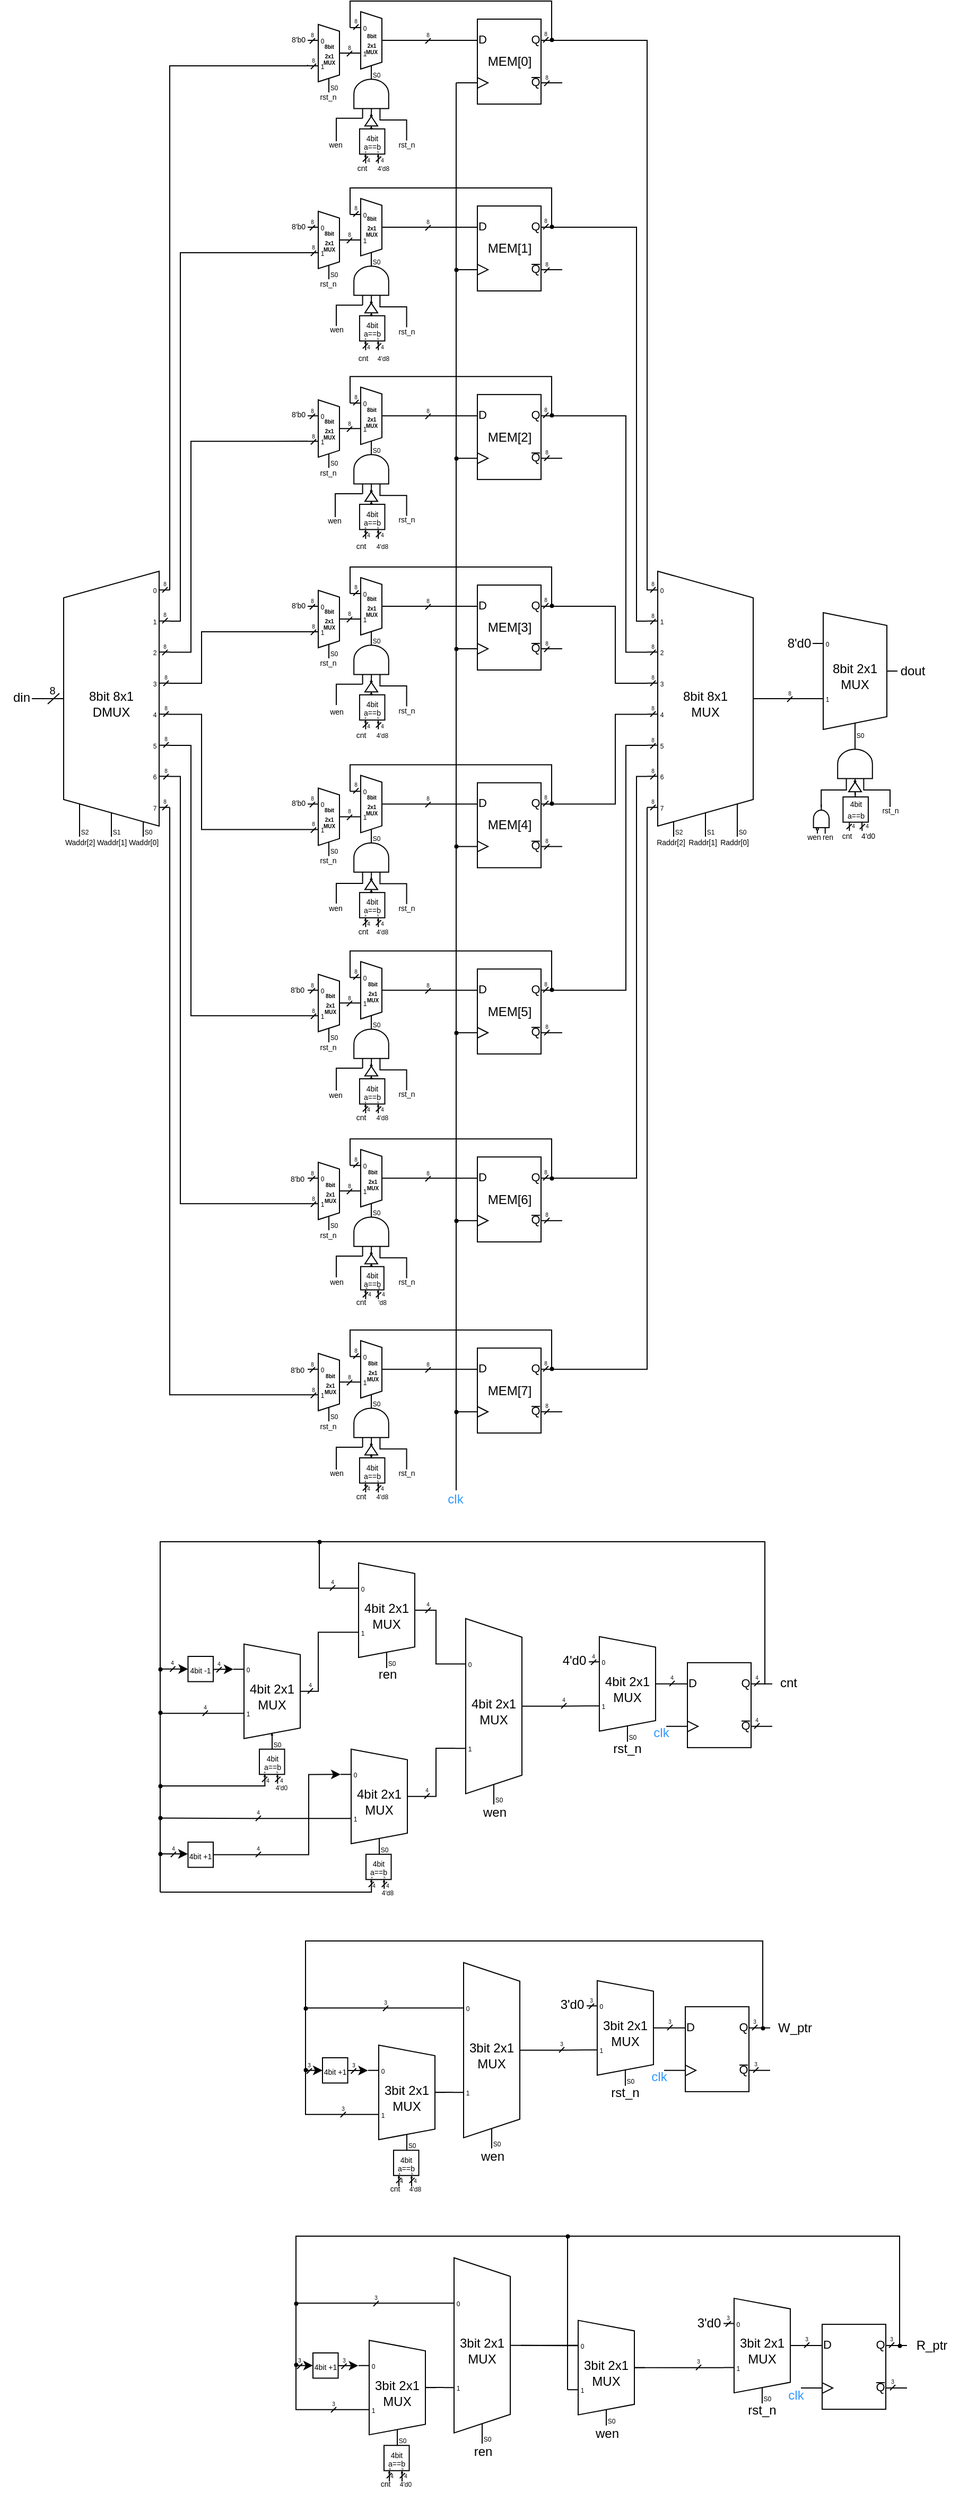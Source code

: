 <mxfile version="24.7.8">
  <diagram name="Page-1" id="kuLBNiKrJPOpkAiZM8Xw">
    <mxGraphModel dx="3113" dy="1964" grid="1" gridSize="10" guides="1" tooltips="1" connect="1" arrows="1" fold="1" page="1" pageScale="1" pageWidth="1169" pageHeight="827" math="0" shadow="0">
      <root>
        <mxCell id="0" />
        <mxCell id="1" parent="0" />
        <mxCell id="XhMwjBQNRVPhjeMgs63e-699" value="" style="group" vertex="1" connectable="0" parent="1">
          <mxGeometry x="388" y="1728" width="30" height="30" as="geometry" />
        </mxCell>
        <mxCell id="XhMwjBQNRVPhjeMgs63e-700" value="&lt;font style=&quot;font-size: 5px;&quot;&gt;4&lt;/font&gt;" style="text;html=1;align=center;verticalAlign=middle;resizable=0;points=[];autosize=1;strokeColor=none;fillColor=none;" vertex="1" parent="XhMwjBQNRVPhjeMgs63e-699">
          <mxGeometry width="30" height="30" as="geometry" />
        </mxCell>
        <mxCell id="XhMwjBQNRVPhjeMgs63e-701" value="" style="endArrow=none;html=1;rounded=0;jumpSize=0;" edge="1" parent="XhMwjBQNRVPhjeMgs63e-699">
          <mxGeometry width="50" height="50" relative="1" as="geometry">
            <mxPoint x="13" y="25" as="sourcePoint" />
            <mxPoint x="18" y="20" as="targetPoint" />
          </mxGeometry>
        </mxCell>
        <mxCell id="XhMwjBQNRVPhjeMgs63e-1" value="" style="shape=waypoint;sketch=0;fillStyle=solid;size=6;pointerEvents=1;points=[];fillColor=none;resizable=0;rotatable=0;perimeter=centerPerimeter;snapToPoint=1;strokeWidth=0;" vertex="1" parent="1">
          <mxGeometry x="670" y="1317" width="20" height="20" as="geometry" />
        </mxCell>
        <mxCell id="XhMwjBQNRVPhjeMgs63e-2" value="" style="shape=waypoint;sketch=0;fillStyle=solid;size=6;pointerEvents=1;points=[];fillColor=none;resizable=0;rotatable=0;perimeter=centerPerimeter;snapToPoint=1;strokeWidth=0;" vertex="1" parent="1">
          <mxGeometry x="670" y="1137.63" width="20" height="20" as="geometry" />
        </mxCell>
        <mxCell id="XhMwjBQNRVPhjeMgs63e-3" value="" style="shape=waypoint;sketch=0;fillStyle=solid;size=6;pointerEvents=1;points=[];fillColor=none;resizable=0;rotatable=0;perimeter=centerPerimeter;snapToPoint=1;strokeWidth=0;" vertex="1" parent="1">
          <mxGeometry x="670" y="960" width="20" height="20" as="geometry" />
        </mxCell>
        <mxCell id="XhMwjBQNRVPhjeMgs63e-5" value="&lt;p style=&quot;line-height: 50%;&quot;&gt;&lt;font style=&quot;font-size: 7px;&quot;&gt;4bit&lt;br&gt;a==b&lt;/font&gt;&lt;/p&gt;" style="whiteSpace=wrap;html=1;aspect=fixed;" vertex="1" parent="1">
          <mxGeometry x="404.5" y="1685.368" width="23.77" height="23.77" as="geometry" />
        </mxCell>
        <mxCell id="XhMwjBQNRVPhjeMgs63e-6" value="&lt;p style=&quot;line-height: 50%;&quot;&gt;&lt;font style=&quot;font-size: 7px;&quot;&gt;4bit&lt;br&gt;a==b&lt;/font&gt;&lt;/p&gt;" style="whiteSpace=wrap;html=1;aspect=fixed;" vertex="1" parent="1">
          <mxGeometry x="504.99" y="1784.368" width="23.77" height="23.77" as="geometry" />
        </mxCell>
        <mxCell id="XhMwjBQNRVPhjeMgs63e-7" value="&lt;font style=&quot;font-size: 5px;&quot;&gt;4&lt;/font&gt;" style="text;html=1;align=center;verticalAlign=middle;resizable=0;points=[];autosize=1;strokeColor=none;fillColor=none;" vertex="1" parent="1">
          <mxGeometry x="497.067" y="1796.672" width="30" height="30" as="geometry" />
        </mxCell>
        <mxCell id="XhMwjBQNRVPhjeMgs63e-8" value="&lt;font style=&quot;font-size: 6px;&quot;&gt;4&#39;d8&lt;/font&gt;" style="text;html=1;align=center;verticalAlign=middle;resizable=0;points=[];autosize=1;strokeColor=none;fillColor=none;" vertex="1" parent="1">
          <mxGeometry x="510.29" y="1804.41" width="30" height="30" as="geometry" />
        </mxCell>
        <mxCell id="XhMwjBQNRVPhjeMgs63e-9" value="&lt;font style=&quot;font-size: 5px;&quot;&gt;4&lt;/font&gt;" style="text;html=1;align=center;verticalAlign=middle;resizable=0;points=[];autosize=1;strokeColor=none;fillColor=none;" vertex="1" parent="1">
          <mxGeometry x="510.464" y="1796.672" width="30" height="30" as="geometry" />
        </mxCell>
        <mxCell id="XhMwjBQNRVPhjeMgs63e-10" value="&lt;font style=&quot;font-size: 3px;&quot;&gt;a&lt;/font&gt;" style="text;html=1;align=center;verticalAlign=middle;resizable=0;points=[];autosize=1;strokeColor=none;fillColor=none;" vertex="1" parent="1">
          <mxGeometry x="494.53" y="1788.27" width="30" height="30" as="geometry" />
        </mxCell>
        <mxCell id="XhMwjBQNRVPhjeMgs63e-11" value="&lt;font style=&quot;font-size: 3px;&quot;&gt;b&lt;/font&gt;" style="text;html=1;align=center;verticalAlign=middle;resizable=0;points=[];autosize=1;strokeColor=none;fillColor=none;fillOpacity=100;arcSize=1;" vertex="1" parent="1">
          <mxGeometry x="506.53" y="1788.27" width="30" height="30" as="geometry" />
        </mxCell>
        <mxCell id="XhMwjBQNRVPhjeMgs63e-12" value="&lt;font style=&quot;font-size: 5px;&quot;&gt;4&lt;/font&gt;" style="text;html=1;align=center;verticalAlign=middle;resizable=0;points=[];autosize=1;strokeColor=none;fillColor=none;" vertex="1" parent="1">
          <mxGeometry x="396.577" y="1697.672" width="30" height="30" as="geometry" />
        </mxCell>
        <mxCell id="XhMwjBQNRVPhjeMgs63e-13" value="&lt;font style=&quot;font-size: 6px;&quot;&gt;4&#39;d0&lt;/font&gt;" style="text;html=1;align=center;verticalAlign=middle;resizable=0;points=[];autosize=1;strokeColor=none;fillColor=none;" vertex="1" parent="1">
          <mxGeometry x="409.8" y="1705.41" width="30" height="30" as="geometry" />
        </mxCell>
        <mxCell id="XhMwjBQNRVPhjeMgs63e-14" value="&lt;font style=&quot;font-size: 5px;&quot;&gt;4&lt;/font&gt;" style="text;html=1;align=center;verticalAlign=middle;resizable=0;points=[];autosize=1;strokeColor=none;fillColor=none;" vertex="1" parent="1">
          <mxGeometry x="409.974" y="1697.672" width="30" height="30" as="geometry" />
        </mxCell>
        <mxCell id="XhMwjBQNRVPhjeMgs63e-15" value="&lt;font style=&quot;font-size: 3px;&quot;&gt;a&lt;/font&gt;" style="text;html=1;align=center;verticalAlign=middle;resizable=0;points=[];autosize=1;strokeColor=none;fillColor=none;" vertex="1" parent="1">
          <mxGeometry x="394.04" y="1689.27" width="30" height="30" as="geometry" />
        </mxCell>
        <mxCell id="XhMwjBQNRVPhjeMgs63e-16" value="&lt;font style=&quot;font-size: 3px;&quot;&gt;b&lt;/font&gt;" style="text;html=1;align=center;verticalAlign=middle;resizable=0;points=[];autosize=1;strokeColor=none;fillColor=none;fillOpacity=100;arcSize=1;" vertex="1" parent="1">
          <mxGeometry x="406.04" y="1689.27" width="30" height="30" as="geometry" />
        </mxCell>
        <mxCell id="XhMwjBQNRVPhjeMgs63e-17" value="" style="group" vertex="1" connectable="0" parent="1">
          <mxGeometry x="760" y="630" width="30" height="30" as="geometry" />
        </mxCell>
        <mxCell id="XhMwjBQNRVPhjeMgs63e-18" value="&lt;font style=&quot;font-size: 5px;&quot;&gt;8&lt;/font&gt;" style="text;html=1;align=center;verticalAlign=middle;resizable=0;points=[];autosize=1;strokeColor=none;fillColor=none;" vertex="1" parent="XhMwjBQNRVPhjeMgs63e-17">
          <mxGeometry width="30" height="30" as="geometry" />
        </mxCell>
        <mxCell id="XhMwjBQNRVPhjeMgs63e-19" value="" style="endArrow=none;html=1;rounded=0;jumpSize=0;" edge="1" parent="XhMwjBQNRVPhjeMgs63e-17">
          <mxGeometry width="50" height="50" relative="1" as="geometry">
            <mxPoint x="13" y="25" as="sourcePoint" />
            <mxPoint x="18" y="20" as="targetPoint" />
          </mxGeometry>
        </mxCell>
        <mxCell id="XhMwjBQNRVPhjeMgs63e-20" value="" style="group" vertex="1" connectable="0" parent="1">
          <mxGeometry x="300" y="630" width="30" height="30" as="geometry" />
        </mxCell>
        <mxCell id="XhMwjBQNRVPhjeMgs63e-21" value="&lt;font style=&quot;font-size: 5px;&quot;&gt;8&lt;/font&gt;" style="text;html=1;align=center;verticalAlign=middle;resizable=0;points=[];autosize=1;strokeColor=none;fillColor=none;" vertex="1" parent="XhMwjBQNRVPhjeMgs63e-20">
          <mxGeometry width="30" height="30" as="geometry" />
        </mxCell>
        <mxCell id="XhMwjBQNRVPhjeMgs63e-22" value="" style="endArrow=none;html=1;rounded=0;jumpSize=0;" edge="1" parent="XhMwjBQNRVPhjeMgs63e-20">
          <mxGeometry width="50" height="50" relative="1" as="geometry">
            <mxPoint x="13" y="25" as="sourcePoint" />
            <mxPoint x="18" y="20" as="targetPoint" />
          </mxGeometry>
        </mxCell>
        <mxCell id="XhMwjBQNRVPhjeMgs63e-23" value="" style="group" vertex="1" connectable="0" parent="1">
          <mxGeometry x="301" y="688" width="30" height="30" as="geometry" />
        </mxCell>
        <mxCell id="XhMwjBQNRVPhjeMgs63e-24" value="&lt;font style=&quot;font-size: 5px;&quot;&gt;8&lt;/font&gt;" style="text;html=1;align=center;verticalAlign=middle;resizable=0;points=[];autosize=1;strokeColor=none;fillColor=none;" vertex="1" parent="XhMwjBQNRVPhjeMgs63e-23">
          <mxGeometry width="30" height="30" as="geometry" />
        </mxCell>
        <mxCell id="XhMwjBQNRVPhjeMgs63e-25" value="" style="endArrow=none;html=1;rounded=0;jumpSize=0;" edge="1" parent="XhMwjBQNRVPhjeMgs63e-23">
          <mxGeometry width="50" height="50" relative="1" as="geometry">
            <mxPoint x="13" y="25" as="sourcePoint" />
            <mxPoint x="18" y="20" as="targetPoint" />
          </mxGeometry>
        </mxCell>
        <mxCell id="XhMwjBQNRVPhjeMgs63e-26" value="" style="group" vertex="1" connectable="0" parent="1">
          <mxGeometry x="760" y="688" width="30" height="30" as="geometry" />
        </mxCell>
        <mxCell id="XhMwjBQNRVPhjeMgs63e-27" value="&lt;font style=&quot;font-size: 5px;&quot;&gt;8&lt;/font&gt;" style="text;html=1;align=center;verticalAlign=middle;resizable=0;points=[];autosize=1;strokeColor=none;fillColor=none;" vertex="1" parent="XhMwjBQNRVPhjeMgs63e-26">
          <mxGeometry width="30" height="30" as="geometry" />
        </mxCell>
        <mxCell id="XhMwjBQNRVPhjeMgs63e-28" value="" style="endArrow=none;html=1;rounded=0;jumpSize=0;" edge="1" parent="XhMwjBQNRVPhjeMgs63e-26">
          <mxGeometry width="50" height="50" relative="1" as="geometry">
            <mxPoint x="13" y="25" as="sourcePoint" />
            <mxPoint x="18" y="20" as="targetPoint" />
          </mxGeometry>
        </mxCell>
        <mxCell id="XhMwjBQNRVPhjeMgs63e-29" value="" style="shape=waypoint;sketch=0;fillStyle=solid;size=6;pointerEvents=1;points=[];fillColor=none;resizable=0;rotatable=0;perimeter=centerPerimeter;snapToPoint=1;strokeWidth=0;" vertex="1" parent="1">
          <mxGeometry x="670" y="784.59" width="20" height="20" as="geometry" />
        </mxCell>
        <mxCell id="XhMwjBQNRVPhjeMgs63e-30" value="&lt;p style=&quot;line-height: 50%;&quot;&gt;&lt;font style=&quot;font-size: 7px;&quot;&gt;4bit&lt;br&gt;a==b&lt;/font&gt;&lt;/p&gt;" style="whiteSpace=wrap;html=1;aspect=fixed;" vertex="1" parent="1">
          <mxGeometry x="498.969" y="1410.998" width="23.77" height="23.77" as="geometry" />
        </mxCell>
        <mxCell id="XhMwjBQNRVPhjeMgs63e-31" value="&lt;font style=&quot;font-size: 7px;&quot;&gt;wen&lt;/font&gt;" style="text;html=1;align=center;verticalAlign=middle;resizable=0;points=[];autosize=1;strokeColor=none;fillColor=none;" vertex="1" parent="1">
          <mxGeometry x="456.527" y="1409.265" width="40" height="30" as="geometry" />
        </mxCell>
        <mxCell id="XhMwjBQNRVPhjeMgs63e-32" value="&lt;font style=&quot;font-size: 7px;&quot;&gt;cnt&lt;/font&gt;" style="text;html=1;align=center;verticalAlign=middle;resizable=0;points=[];autosize=1;strokeColor=none;fillColor=none;" vertex="1" parent="1">
          <mxGeometry x="475.488" y="1431.04" width="50" height="30" as="geometry" />
        </mxCell>
        <mxCell id="XhMwjBQNRVPhjeMgs63e-33" value="" style="endArrow=none;html=1;rounded=0;" edge="1" parent="1">
          <mxGeometry width="50" height="50" relative="1" as="geometry">
            <mxPoint x="501.975" y="1441.876" as="sourcePoint" />
            <mxPoint x="506.934" y="1436.958" as="targetPoint" />
          </mxGeometry>
        </mxCell>
        <mxCell id="XhMwjBQNRVPhjeMgs63e-34" style="edgeStyle=orthogonalEdgeStyle;rounded=0;orthogonalLoop=1;jettySize=auto;html=1;exitX=0.25;exitY=1;exitDx=0;exitDy=0;endArrow=none;endFill=0;" edge="1" parent="1">
          <mxGeometry relative="1" as="geometry">
            <mxPoint x="504.684" y="1443.515" as="targetPoint" />
            <mxPoint x="504.612" y="1435.319" as="sourcePoint" />
          </mxGeometry>
        </mxCell>
        <mxCell id="XhMwjBQNRVPhjeMgs63e-35" style="edgeStyle=orthogonalEdgeStyle;rounded=0;orthogonalLoop=1;jettySize=auto;html=1;exitX=0.75;exitY=1;exitDx=0;exitDy=0;endArrow=none;endFill=0;" edge="1" parent="1">
          <mxGeometry relative="1" as="geometry">
            <mxPoint x="516.628" y="1443.515" as="targetPoint" />
            <mxPoint x="516.497" y="1435.319" as="sourcePoint" />
          </mxGeometry>
        </mxCell>
        <mxCell id="XhMwjBQNRVPhjeMgs63e-36" value="" style="endArrow=none;html=1;rounded=0;" edge="1" parent="1">
          <mxGeometry width="50" height="50" relative="1" as="geometry">
            <mxPoint x="514.372" y="1441.876" as="sourcePoint" />
            <mxPoint x="519.331" y="1436.958" as="targetPoint" />
          </mxGeometry>
        </mxCell>
        <mxCell id="XhMwjBQNRVPhjeMgs63e-37" value="&lt;font style=&quot;font-size: 5px;&quot;&gt;4&lt;/font&gt;" style="text;html=1;align=center;verticalAlign=middle;resizable=0;points=[];autosize=1;strokeColor=none;fillColor=none;" vertex="1" parent="1">
          <mxGeometry x="491.537" y="1423.302" width="30" height="30" as="geometry" />
        </mxCell>
        <mxCell id="XhMwjBQNRVPhjeMgs63e-38" value="" style="group" vertex="1" connectable="0" parent="1">
          <mxGeometry x="659" y="1304.63" width="30" height="30" as="geometry" />
        </mxCell>
        <mxCell id="XhMwjBQNRVPhjeMgs63e-39" value="&lt;font style=&quot;font-size: 5px;&quot;&gt;8&lt;/font&gt;" style="text;html=1;align=center;verticalAlign=middle;resizable=0;points=[];autosize=1;strokeColor=none;fillColor=none;" vertex="1" parent="XhMwjBQNRVPhjeMgs63e-38">
          <mxGeometry width="30" height="30" as="geometry" />
        </mxCell>
        <mxCell id="XhMwjBQNRVPhjeMgs63e-40" value="" style="endArrow=none;html=1;rounded=0;jumpSize=0;" edge="1" parent="XhMwjBQNRVPhjeMgs63e-38">
          <mxGeometry width="50" height="50" relative="1" as="geometry">
            <mxPoint x="13" y="25" as="sourcePoint" />
            <mxPoint x="18" y="20" as="targetPoint" />
          </mxGeometry>
        </mxCell>
        <mxCell id="XhMwjBQNRVPhjeMgs63e-41" value="" style="group" vertex="1" connectable="0" parent="1">
          <mxGeometry x="659" y="1124.63" width="30" height="30" as="geometry" />
        </mxCell>
        <mxCell id="XhMwjBQNRVPhjeMgs63e-42" value="&lt;font style=&quot;font-size: 5px;&quot;&gt;8&lt;/font&gt;" style="text;html=1;align=center;verticalAlign=middle;resizable=0;points=[];autosize=1;strokeColor=none;fillColor=none;" vertex="1" parent="XhMwjBQNRVPhjeMgs63e-41">
          <mxGeometry width="30" height="30" as="geometry" />
        </mxCell>
        <mxCell id="XhMwjBQNRVPhjeMgs63e-43" value="" style="endArrow=none;html=1;rounded=0;jumpSize=0;" edge="1" parent="XhMwjBQNRVPhjeMgs63e-41">
          <mxGeometry width="50" height="50" relative="1" as="geometry">
            <mxPoint x="13" y="25" as="sourcePoint" />
            <mxPoint x="18" y="20" as="targetPoint" />
          </mxGeometry>
        </mxCell>
        <mxCell id="XhMwjBQNRVPhjeMgs63e-44" value="" style="group" vertex="1" connectable="0" parent="1">
          <mxGeometry x="440" y="1149.63" width="30" height="30" as="geometry" />
        </mxCell>
        <mxCell id="XhMwjBQNRVPhjeMgs63e-45" value="&lt;font style=&quot;font-size: 5px;&quot;&gt;8&lt;/font&gt;" style="text;html=1;align=center;verticalAlign=middle;resizable=0;points=[];autosize=1;strokeColor=none;fillColor=none;" vertex="1" parent="XhMwjBQNRVPhjeMgs63e-44">
          <mxGeometry width="30" height="30" as="geometry" />
        </mxCell>
        <mxCell id="XhMwjBQNRVPhjeMgs63e-46" value="" style="endArrow=none;html=1;rounded=0;jumpSize=0;" edge="1" parent="XhMwjBQNRVPhjeMgs63e-44">
          <mxGeometry width="50" height="50" relative="1" as="geometry">
            <mxPoint x="13" y="25" as="sourcePoint" />
            <mxPoint x="18" y="20" as="targetPoint" />
          </mxGeometry>
        </mxCell>
        <mxCell id="XhMwjBQNRVPhjeMgs63e-47" value="" style="endArrow=none;html=1;rounded=0;" edge="1" parent="1">
          <mxGeometry width="50" height="50" relative="1" as="geometry">
            <mxPoint x="205" y="701" as="sourcePoint" />
            <mxPoint x="216" y="691" as="targetPoint" />
          </mxGeometry>
        </mxCell>
        <mxCell id="XhMwjBQNRVPhjeMgs63e-48" style="edgeStyle=orthogonalEdgeStyle;rounded=0;orthogonalLoop=1;jettySize=auto;html=1;exitX=0;exitY=0.48;exitDx=0;exitDy=0;exitPerimeter=0;endArrow=none;endFill=0;" edge="1" parent="1" source="XhMwjBQNRVPhjeMgs63e-52">
          <mxGeometry relative="1" as="geometry">
            <mxPoint x="190" y="696" as="targetPoint" />
          </mxGeometry>
        </mxCell>
        <mxCell id="XhMwjBQNRVPhjeMgs63e-49" style="edgeStyle=orthogonalEdgeStyle;rounded=0;orthogonalLoop=1;jettySize=auto;html=1;exitX=1;exitY=0.059;exitDx=0;exitDy=3;exitPerimeter=0;endArrow=none;endFill=0;" edge="1" parent="1" source="XhMwjBQNRVPhjeMgs63e-52">
          <mxGeometry relative="1" as="geometry">
            <mxPoint x="450" y="99" as="targetPoint" />
            <Array as="points">
              <mxPoint x="320" y="100" />
            </Array>
          </mxGeometry>
        </mxCell>
        <mxCell id="XhMwjBQNRVPhjeMgs63e-50" style="edgeStyle=orthogonalEdgeStyle;rounded=0;orthogonalLoop=1;jettySize=auto;html=1;exitX=1;exitY=0.176;exitDx=0;exitDy=3;exitPerimeter=0;endArrow=none;endFill=0;" edge="1" parent="1" source="XhMwjBQNRVPhjeMgs63e-52">
          <mxGeometry relative="1" as="geometry">
            <mxPoint x="450" y="276" as="targetPoint" />
            <Array as="points">
              <mxPoint x="330" y="623" />
              <mxPoint x="330" y="276" />
            </Array>
          </mxGeometry>
        </mxCell>
        <mxCell id="XhMwjBQNRVPhjeMgs63e-51" style="edgeStyle=orthogonalEdgeStyle;rounded=0;orthogonalLoop=1;jettySize=auto;html=1;exitX=1;exitY=0.41;exitDx=0;exitDy=3;exitPerimeter=0;endArrow=none;endFill=0;entryX=0.333;entryY=0.733;entryDx=0;entryDy=0;entryPerimeter=0;" edge="1" parent="1" source="XhMwjBQNRVPhjeMgs63e-52">
          <mxGeometry relative="1" as="geometry">
            <mxPoint x="449.99" y="632.99" as="targetPoint" />
            <Array as="points">
              <mxPoint x="350" y="681" />
              <mxPoint x="350" y="633" />
            </Array>
          </mxGeometry>
        </mxCell>
        <mxCell id="XhMwjBQNRVPhjeMgs63e-52" value="8bit 8x1&lt;br&gt;DMUX" style="shadow=0;dashed=0;align=center;html=1;strokeWidth=1;shape=mxgraph.electrical.abstract.mux2;operation=demux;whiteSpace=wrap;selectorPins=3;" vertex="1" parent="1">
          <mxGeometry x="210" y="576" width="110" height="250" as="geometry" />
        </mxCell>
        <mxCell id="XhMwjBQNRVPhjeMgs63e-53" value="&lt;font style=&quot;font-size: 10px;&quot;&gt;8&lt;/font&gt;" style="text;html=1;align=center;verticalAlign=middle;resizable=0;points=[];autosize=1;strokeColor=none;fillColor=none;" vertex="1" parent="1">
          <mxGeometry x="194" y="673" width="30" height="30" as="geometry" />
        </mxCell>
        <mxCell id="XhMwjBQNRVPhjeMgs63e-54" value="din" style="text;html=1;align=center;verticalAlign=middle;resizable=0;points=[];autosize=1;strokeColor=none;fillColor=none;" vertex="1" parent="1">
          <mxGeometry x="160" y="680" width="40" height="30" as="geometry" />
        </mxCell>
        <mxCell id="XhMwjBQNRVPhjeMgs63e-55" value="&lt;font style=&quot;font-size: 7px;&quot;&gt;cnt&lt;/font&gt;" style="text;html=1;align=center;verticalAlign=middle;resizable=0;points=[];autosize=1;strokeColor=none;fillColor=none;" vertex="1" parent="1">
          <mxGeometry x="475.488" y="1074.04" width="50" height="30" as="geometry" />
        </mxCell>
        <mxCell id="XhMwjBQNRVPhjeMgs63e-56" value="&lt;font style=&quot;font-size: 6px;&quot;&gt;4&#39;d8&lt;/font&gt;" style="text;html=1;align=center;verticalAlign=middle;resizable=0;points=[];autosize=1;strokeColor=none;fillColor=none;" vertex="1" parent="1">
          <mxGeometry x="504.76" y="1074.04" width="30" height="30" as="geometry" />
        </mxCell>
        <mxCell id="XhMwjBQNRVPhjeMgs63e-57" value="" style="verticalLabelPosition=bottom;shadow=0;dashed=0;align=center;html=1;verticalAlign=top;shape=mxgraph.electrical.logic_gates.d_type_flip-flop;" vertex="1" parent="1">
          <mxGeometry x="590" y="1127.63" width="100" height="80" as="geometry" />
        </mxCell>
        <mxCell id="XhMwjBQNRVPhjeMgs63e-58" value="MEM[6]" style="text;html=1;align=center;verticalAlign=middle;resizable=0;points=[];autosize=1;strokeColor=none;fillColor=none;" vertex="1" parent="1">
          <mxGeometry x="610" y="1152.63" width="60" height="30" as="geometry" />
        </mxCell>
        <mxCell id="XhMwjBQNRVPhjeMgs63e-59" value="" style="shadow=0;dashed=0;align=center;html=1;strokeWidth=1;shape=mxgraph.electrical.abstract.mux2;whiteSpace=wrap;" vertex="1" parent="1">
          <mxGeometry x="490" y="1120.63" width="40" height="64" as="geometry" />
        </mxCell>
        <mxCell id="XhMwjBQNRVPhjeMgs63e-60" style="edgeStyle=orthogonalEdgeStyle;rounded=0;orthogonalLoop=1;jettySize=auto;html=1;exitX=1;exitY=0.5;exitDx=0;exitDy=-5;exitPerimeter=0;entryX=0;entryY=0.25;entryDx=0;entryDy=0;entryPerimeter=0;endArrow=none;endFill=0;" edge="1" parent="1" source="XhMwjBQNRVPhjeMgs63e-59" target="XhMwjBQNRVPhjeMgs63e-57">
          <mxGeometry relative="1" as="geometry" />
        </mxCell>
        <mxCell id="XhMwjBQNRVPhjeMgs63e-62" value="&lt;font style=&quot;font-size: 7px;&quot;&gt;wen&lt;/font&gt;" style="text;html=1;align=center;verticalAlign=middle;resizable=0;points=[];autosize=1;strokeColor=none;fillColor=none;" vertex="1" parent="1">
          <mxGeometry x="457.177" y="1229.265" width="40" height="30" as="geometry" />
        </mxCell>
        <mxCell id="XhMwjBQNRVPhjeMgs63e-66" style="edgeStyle=orthogonalEdgeStyle;rounded=0;orthogonalLoop=1;jettySize=auto;html=1;exitX=0.25;exitY=1;exitDx=0;exitDy=0;endArrow=none;endFill=0;" edge="1" parent="1">
          <mxGeometry relative="1" as="geometry">
            <mxPoint x="504.684" y="1261.515" as="targetPoint" />
            <mxPoint x="504.612" y="1253.319" as="sourcePoint" />
          </mxGeometry>
        </mxCell>
        <mxCell id="XhMwjBQNRVPhjeMgs63e-67" style="edgeStyle=orthogonalEdgeStyle;rounded=0;orthogonalLoop=1;jettySize=auto;html=1;exitX=0.75;exitY=1;exitDx=0;exitDy=0;endArrow=none;endFill=0;" edge="1" parent="1">
          <mxGeometry relative="1" as="geometry">
            <mxPoint x="516.628" y="1261.515" as="targetPoint" />
            <mxPoint x="516.497" y="1253.319" as="sourcePoint" />
          </mxGeometry>
        </mxCell>
        <mxCell id="XhMwjBQNRVPhjeMgs63e-68" value="&lt;font style=&quot;font-size: 7px;&quot;&gt;cnt&lt;/font&gt;" style="text;html=1;align=center;verticalAlign=middle;resizable=0;points=[];autosize=1;strokeColor=none;fillColor=none;" vertex="1" parent="1">
          <mxGeometry x="475.488" y="1248.04" width="50" height="30" as="geometry" />
        </mxCell>
        <mxCell id="XhMwjBQNRVPhjeMgs63e-69" value="&lt;font style=&quot;font-size: 6px;&quot;&gt;&#39;d8&lt;/font&gt;" style="text;html=1;align=center;verticalAlign=middle;resizable=0;points=[];autosize=1;strokeColor=none;fillColor=none;" vertex="1" parent="1">
          <mxGeometry x="504.76" y="1248.04" width="30" height="30" as="geometry" />
        </mxCell>
        <mxCell id="XhMwjBQNRVPhjeMgs63e-70" value="" style="endArrow=none;html=1;rounded=0;entryX=0.229;entryY=0.504;entryDx=0;entryDy=0;entryPerimeter=0;" edge="1" parent="1" source="XhMwjBQNRVPhjeMgs63e-97" target="XhMwjBQNRVPhjeMgs63e-77">
          <mxGeometry width="50" height="50" relative="1" as="geometry">
            <mxPoint x="510.24" y="1231.548" as="sourcePoint" />
            <mxPoint x="510.24" y="1214.335" as="targetPoint" />
          </mxGeometry>
        </mxCell>
        <mxCell id="XhMwjBQNRVPhjeMgs63e-71" value="" style="endArrow=none;html=1;rounded=0;" edge="1" parent="1">
          <mxGeometry width="50" height="50" relative="1" as="geometry">
            <mxPoint x="501.975" y="1259.876" as="sourcePoint" />
            <mxPoint x="506.934" y="1254.958" as="targetPoint" />
          </mxGeometry>
        </mxCell>
        <mxCell id="XhMwjBQNRVPhjeMgs63e-72" value="" style="endArrow=none;html=1;rounded=0;" edge="1" parent="1">
          <mxGeometry width="50" height="50" relative="1" as="geometry">
            <mxPoint x="514.372" y="1259.876" as="sourcePoint" />
            <mxPoint x="519.331" y="1254.958" as="targetPoint" />
          </mxGeometry>
        </mxCell>
        <mxCell id="XhMwjBQNRVPhjeMgs63e-73" value="&lt;font style=&quot;font-size: 5px;&quot;&gt;4&lt;/font&gt;" style="text;html=1;align=center;verticalAlign=middle;resizable=0;points=[];autosize=1;strokeColor=none;fillColor=none;" vertex="1" parent="1">
          <mxGeometry x="505.934" y="1240.302" width="30" height="30" as="geometry" />
        </mxCell>
        <mxCell id="XhMwjBQNRVPhjeMgs63e-74" value="&lt;font style=&quot;font-size: 5px;&quot;&gt;4&lt;/font&gt;" style="text;html=1;align=center;verticalAlign=middle;resizable=0;points=[];autosize=1;strokeColor=none;fillColor=none;" vertex="1" parent="1">
          <mxGeometry x="492.537" y="1240.302" width="30" height="30" as="geometry" />
        </mxCell>
        <mxCell id="XhMwjBQNRVPhjeMgs63e-75" value="" style="endArrow=none;html=1;rounded=0;edgeStyle=orthogonalEdgeStyle;entryX=0;entryY=0.75;entryDx=0;entryDy=0;entryPerimeter=0;" edge="1" parent="1" target="XhMwjBQNRVPhjeMgs63e-77">
          <mxGeometry width="50" height="50" relative="1" as="geometry">
            <mxPoint x="543.298" y="1241.925" as="sourcePoint" />
            <mxPoint x="543.298" y="1225.532" as="targetPoint" />
            <Array as="points">
              <mxPoint x="543" y="1222.63" />
              <mxPoint x="518" y="1222.63" />
            </Array>
          </mxGeometry>
        </mxCell>
        <mxCell id="XhMwjBQNRVPhjeMgs63e-76" value="&lt;font style=&quot;font-size: 7px;&quot;&gt;rst_n&lt;/font&gt;" style="text;html=1;align=center;verticalAlign=middle;resizable=0;points=[];autosize=1;strokeColor=none;fillColor=none;" vertex="1" parent="1">
          <mxGeometry x="522.942" y="1229.269" width="40" height="30" as="geometry" />
        </mxCell>
        <mxCell id="XhMwjBQNRVPhjeMgs63e-77" value="" style="verticalLabelPosition=bottom;shadow=0;dashed=0;align=center;html=1;verticalAlign=top;shape=mxgraph.electrical.logic_gates.logic_gate;operation=and;rotation=-90;" vertex="1" parent="1">
          <mxGeometry x="487" y="1181.63" width="46" height="32.787" as="geometry" />
        </mxCell>
        <mxCell id="XhMwjBQNRVPhjeMgs63e-78" style="edgeStyle=orthogonalEdgeStyle;rounded=0;orthogonalLoop=1;jettySize=auto;html=1;entryX=0;entryY=0.25;entryDx=0;entryDy=0;entryPerimeter=0;endArrow=none;endFill=0;" edge="1" parent="1" target="XhMwjBQNRVPhjeMgs63e-77">
          <mxGeometry relative="1" as="geometry">
            <mxPoint x="477" y="1241" as="sourcePoint" />
            <Array as="points">
              <mxPoint x="477" y="1221" />
            </Array>
          </mxGeometry>
        </mxCell>
        <mxCell id="XhMwjBQNRVPhjeMgs63e-79" style="edgeStyle=orthogonalEdgeStyle;rounded=0;orthogonalLoop=1;jettySize=auto;html=1;exitX=0;exitY=0.562;exitDx=0;exitDy=3;exitPerimeter=0;entryX=1;entryY=0.761;entryDx=0;entryDy=3;entryPerimeter=0;endArrow=none;endFill=0;" edge="1" parent="1" source="XhMwjBQNRVPhjeMgs63e-80" target="XhMwjBQNRVPhjeMgs63e-52">
          <mxGeometry relative="1" as="geometry">
            <mxPoint x="340" y="990" as="targetPoint" />
            <Array as="points">
              <mxPoint x="330" y="1172" />
              <mxPoint x="330" y="769" />
            </Array>
          </mxGeometry>
        </mxCell>
        <mxCell id="XhMwjBQNRVPhjeMgs63e-80" value="" style="shadow=0;dashed=0;align=center;html=1;strokeWidth=1;shape=mxgraph.electrical.abstract.mux2;whiteSpace=wrap;" vertex="1" parent="1">
          <mxGeometry x="450" y="1132.63" width="40" height="64" as="geometry" />
        </mxCell>
        <mxCell id="XhMwjBQNRVPhjeMgs63e-81" value="&lt;font style=&quot;font-size: 7px;&quot;&gt;rst_n&lt;/font&gt;" style="text;html=1;align=center;verticalAlign=middle;resizable=0;points=[];autosize=1;strokeColor=none;fillColor=none;" vertex="1" parent="1">
          <mxGeometry x="449" y="1184.63" width="40" height="30" as="geometry" />
        </mxCell>
        <mxCell id="XhMwjBQNRVPhjeMgs63e-82" value="&lt;font style=&quot;font-size: 7px;&quot;&gt;8&#39;b0&lt;/font&gt;" style="text;html=1;align=center;verticalAlign=middle;resizable=0;points=[];autosize=1;strokeColor=none;fillColor=none;" vertex="1" parent="1">
          <mxGeometry x="420" y="1131.63" width="40" height="30" as="geometry" />
        </mxCell>
        <mxCell id="XhMwjBQNRVPhjeMgs63e-83" value="" style="group" vertex="1" connectable="0" parent="1">
          <mxGeometry x="439" y="1125.63" width="30" height="30" as="geometry" />
        </mxCell>
        <mxCell id="XhMwjBQNRVPhjeMgs63e-84" value="&lt;font style=&quot;font-size: 5px;&quot;&gt;8&lt;/font&gt;" style="text;html=1;align=center;verticalAlign=middle;resizable=0;points=[];autosize=1;strokeColor=none;fillColor=none;" vertex="1" parent="XhMwjBQNRVPhjeMgs63e-83">
          <mxGeometry width="30" height="30" as="geometry" />
        </mxCell>
        <mxCell id="XhMwjBQNRVPhjeMgs63e-85" value="" style="endArrow=none;html=1;rounded=0;jumpSize=0;" edge="1" parent="XhMwjBQNRVPhjeMgs63e-83">
          <mxGeometry width="50" height="50" relative="1" as="geometry">
            <mxPoint x="13" y="25" as="sourcePoint" />
            <mxPoint x="18" y="20" as="targetPoint" />
          </mxGeometry>
        </mxCell>
        <mxCell id="XhMwjBQNRVPhjeMgs63e-86" value="" style="group" vertex="1" connectable="0" parent="1">
          <mxGeometry x="474" y="1137.63" width="30" height="30" as="geometry" />
        </mxCell>
        <mxCell id="XhMwjBQNRVPhjeMgs63e-87" value="&lt;font style=&quot;font-size: 5px;&quot;&gt;8&lt;/font&gt;" style="text;html=1;align=center;verticalAlign=middle;resizable=0;points=[];autosize=1;strokeColor=none;fillColor=none;" vertex="1" parent="XhMwjBQNRVPhjeMgs63e-86">
          <mxGeometry width="30" height="30" as="geometry" />
        </mxCell>
        <mxCell id="XhMwjBQNRVPhjeMgs63e-88" value="" style="endArrow=none;html=1;rounded=0;jumpSize=0;" edge="1" parent="XhMwjBQNRVPhjeMgs63e-86">
          <mxGeometry width="50" height="50" relative="1" as="geometry">
            <mxPoint x="13" y="25" as="sourcePoint" />
            <mxPoint x="18" y="20" as="targetPoint" />
          </mxGeometry>
        </mxCell>
        <mxCell id="XhMwjBQNRVPhjeMgs63e-89" value="" style="group" vertex="1" connectable="0" parent="1">
          <mxGeometry x="480" y="1112.63" width="30" height="30" as="geometry" />
        </mxCell>
        <mxCell id="XhMwjBQNRVPhjeMgs63e-90" value="&lt;font style=&quot;font-size: 5px;&quot;&gt;8&lt;/font&gt;" style="text;html=1;align=center;verticalAlign=middle;resizable=0;points=[];autosize=1;strokeColor=none;fillColor=none;" vertex="1" parent="XhMwjBQNRVPhjeMgs63e-89">
          <mxGeometry width="30" height="30" as="geometry" />
        </mxCell>
        <mxCell id="XhMwjBQNRVPhjeMgs63e-91" value="" style="endArrow=none;html=1;rounded=0;jumpSize=0;" edge="1" parent="XhMwjBQNRVPhjeMgs63e-89">
          <mxGeometry width="50" height="50" relative="1" as="geometry">
            <mxPoint x="13" y="25" as="sourcePoint" />
            <mxPoint x="18" y="20" as="targetPoint" />
          </mxGeometry>
        </mxCell>
        <mxCell id="XhMwjBQNRVPhjeMgs63e-92" value="" style="group" vertex="1" connectable="0" parent="1">
          <mxGeometry x="548" y="1125.63" width="30" height="30" as="geometry" />
        </mxCell>
        <mxCell id="XhMwjBQNRVPhjeMgs63e-93" value="&lt;font style=&quot;font-size: 5px;&quot;&gt;8&lt;/font&gt;" style="text;html=1;align=center;verticalAlign=middle;resizable=0;points=[];autosize=1;strokeColor=none;fillColor=none;" vertex="1" parent="XhMwjBQNRVPhjeMgs63e-92">
          <mxGeometry width="30" height="30" as="geometry" />
        </mxCell>
        <mxCell id="XhMwjBQNRVPhjeMgs63e-94" value="" style="endArrow=none;html=1;rounded=0;jumpSize=0;" edge="1" parent="XhMwjBQNRVPhjeMgs63e-92">
          <mxGeometry width="50" height="50" relative="1" as="geometry">
            <mxPoint x="13" y="25" as="sourcePoint" />
            <mxPoint x="18" y="20" as="targetPoint" />
          </mxGeometry>
        </mxCell>
        <mxCell id="XhMwjBQNRVPhjeMgs63e-95" value="" style="endArrow=none;html=1;rounded=0;edgeStyle=orthogonalEdgeStyle;" edge="1" parent="1">
          <mxGeometry width="50" height="50" relative="1" as="geometry">
            <mxPoint x="680" y="1147.63" as="sourcePoint" />
            <mxPoint x="490" y="1135.63" as="targetPoint" />
            <Array as="points">
              <mxPoint x="680" y="1110.63" />
              <mxPoint x="490" y="1110.63" />
            </Array>
          </mxGeometry>
        </mxCell>
        <mxCell id="XhMwjBQNRVPhjeMgs63e-96" value="" style="endArrow=none;html=1;rounded=0;entryX=0.229;entryY=0.504;entryDx=0;entryDy=0;entryPerimeter=0;" edge="1" parent="1" target="XhMwjBQNRVPhjeMgs63e-97">
          <mxGeometry width="50" height="50" relative="1" as="geometry">
            <mxPoint x="510.24" y="1231.548" as="sourcePoint" />
            <mxPoint x="510" y="1210.63" as="targetPoint" />
          </mxGeometry>
        </mxCell>
        <mxCell id="XhMwjBQNRVPhjeMgs63e-97" value="" style="verticalLabelPosition=bottom;shadow=0;dashed=0;align=center;html=1;verticalAlign=top;shape=mxgraph.electrical.logic_gates.inverter_2;rotation=-90;" vertex="1" parent="1">
          <mxGeometry x="502.5" y="1217.27" width="15" height="12" as="geometry" />
        </mxCell>
        <mxCell id="XhMwjBQNRVPhjeMgs63e-98" value="" style="verticalLabelPosition=bottom;shadow=0;dashed=0;align=center;html=1;verticalAlign=top;shape=mxgraph.electrical.logic_gates.d_type_flip-flop;" vertex="1" parent="1">
          <mxGeometry x="590" y="1307.63" width="100" height="80" as="geometry" />
        </mxCell>
        <mxCell id="XhMwjBQNRVPhjeMgs63e-99" value="MEM[7]" style="text;html=1;align=center;verticalAlign=middle;resizable=0;points=[];autosize=1;strokeColor=none;fillColor=none;" vertex="1" parent="1">
          <mxGeometry x="610" y="1332.63" width="60" height="30" as="geometry" />
        </mxCell>
        <mxCell id="XhMwjBQNRVPhjeMgs63e-100" value="" style="shadow=0;dashed=0;align=center;html=1;strokeWidth=1;shape=mxgraph.electrical.abstract.mux2;whiteSpace=wrap;" vertex="1" parent="1">
          <mxGeometry x="490" y="1300.63" width="40" height="64" as="geometry" />
        </mxCell>
        <mxCell id="XhMwjBQNRVPhjeMgs63e-101" style="edgeStyle=orthogonalEdgeStyle;rounded=0;orthogonalLoop=1;jettySize=auto;html=1;exitX=1;exitY=0.5;exitDx=0;exitDy=-5;exitPerimeter=0;entryX=0;entryY=0.25;entryDx=0;entryDy=0;entryPerimeter=0;endArrow=none;endFill=0;" edge="1" parent="1" source="XhMwjBQNRVPhjeMgs63e-100" target="XhMwjBQNRVPhjeMgs63e-98">
          <mxGeometry relative="1" as="geometry" />
        </mxCell>
        <mxCell id="XhMwjBQNRVPhjeMgs63e-106" value="&lt;font style=&quot;font-size: 6px;&quot;&gt;4&#39;d8&lt;/font&gt;" style="text;html=1;align=center;verticalAlign=middle;resizable=0;points=[];autosize=1;strokeColor=none;fillColor=none;" vertex="1" parent="1">
          <mxGeometry x="504.76" y="1431.04" width="30" height="30" as="geometry" />
        </mxCell>
        <mxCell id="XhMwjBQNRVPhjeMgs63e-107" value="" style="endArrow=none;html=1;rounded=0;entryX=0.229;entryY=0.504;entryDx=0;entryDy=0;entryPerimeter=0;" edge="1" parent="1" source="XhMwjBQNRVPhjeMgs63e-132" target="XhMwjBQNRVPhjeMgs63e-111">
          <mxGeometry width="50" height="50" relative="1" as="geometry">
            <mxPoint x="510.24" y="1411.548" as="sourcePoint" />
            <mxPoint x="510.24" y="1394.335" as="targetPoint" />
          </mxGeometry>
        </mxCell>
        <mxCell id="XhMwjBQNRVPhjeMgs63e-108" value="&lt;font style=&quot;font-size: 5px;&quot;&gt;4&lt;/font&gt;" style="text;html=1;align=center;verticalAlign=middle;resizable=0;points=[];autosize=1;strokeColor=none;fillColor=none;" vertex="1" parent="1">
          <mxGeometry x="504.934" y="1423.302" width="30" height="30" as="geometry" />
        </mxCell>
        <mxCell id="XhMwjBQNRVPhjeMgs63e-109" value="" style="endArrow=none;html=1;rounded=0;edgeStyle=orthogonalEdgeStyle;entryX=0;entryY=0.75;entryDx=0;entryDy=0;entryPerimeter=0;" edge="1" parent="1" target="XhMwjBQNRVPhjeMgs63e-111">
          <mxGeometry width="50" height="50" relative="1" as="geometry">
            <mxPoint x="543.298" y="1421.925" as="sourcePoint" />
            <mxPoint x="543.298" y="1405.532" as="targetPoint" />
            <Array as="points">
              <mxPoint x="543" y="1402.63" />
              <mxPoint x="518" y="1402.63" />
            </Array>
          </mxGeometry>
        </mxCell>
        <mxCell id="XhMwjBQNRVPhjeMgs63e-110" value="&lt;font style=&quot;font-size: 7px;&quot;&gt;rst_n&lt;/font&gt;" style="text;html=1;align=center;verticalAlign=middle;resizable=0;points=[];autosize=1;strokeColor=none;fillColor=none;" vertex="1" parent="1">
          <mxGeometry x="522.942" y="1409.269" width="40" height="30" as="geometry" />
        </mxCell>
        <mxCell id="XhMwjBQNRVPhjeMgs63e-111" value="" style="verticalLabelPosition=bottom;shadow=0;dashed=0;align=center;html=1;verticalAlign=top;shape=mxgraph.electrical.logic_gates.logic_gate;operation=and;rotation=-90;" vertex="1" parent="1">
          <mxGeometry x="487" y="1361.63" width="46" height="32.787" as="geometry" />
        </mxCell>
        <mxCell id="XhMwjBQNRVPhjeMgs63e-112" style="edgeStyle=orthogonalEdgeStyle;rounded=0;orthogonalLoop=1;jettySize=auto;html=1;entryX=0;entryY=0.25;entryDx=0;entryDy=0;entryPerimeter=0;endArrow=none;endFill=0;" edge="1" parent="1" target="XhMwjBQNRVPhjeMgs63e-111">
          <mxGeometry relative="1" as="geometry">
            <mxPoint x="477" y="1422" as="sourcePoint" />
            <Array as="points">
              <mxPoint x="477" y="1401" />
            </Array>
          </mxGeometry>
        </mxCell>
        <mxCell id="XhMwjBQNRVPhjeMgs63e-113" value="&lt;font style=&quot;font-size: 7px;&quot;&gt;rst_n&lt;/font&gt;" style="text;html=1;align=center;verticalAlign=middle;resizable=0;points=[];autosize=1;strokeColor=none;fillColor=none;" vertex="1" parent="1">
          <mxGeometry x="449" y="1364.63" width="40" height="30" as="geometry" />
        </mxCell>
        <mxCell id="XhMwjBQNRVPhjeMgs63e-114" value="&lt;font style=&quot;font-size: 7px;&quot;&gt;8&#39;b0&lt;/font&gt;" style="text;html=1;align=center;verticalAlign=middle;resizable=0;points=[];autosize=1;strokeColor=none;fillColor=none;" vertex="1" parent="1">
          <mxGeometry x="420" y="1311.63" width="40" height="30" as="geometry" />
        </mxCell>
        <mxCell id="XhMwjBQNRVPhjeMgs63e-115" value="" style="group" vertex="1" connectable="0" parent="1">
          <mxGeometry x="439" y="1305.63" width="30" height="30" as="geometry" />
        </mxCell>
        <mxCell id="XhMwjBQNRVPhjeMgs63e-116" value="&lt;font style=&quot;font-size: 5px;&quot;&gt;8&lt;/font&gt;" style="text;html=1;align=center;verticalAlign=middle;resizable=0;points=[];autosize=1;strokeColor=none;fillColor=none;" vertex="1" parent="XhMwjBQNRVPhjeMgs63e-115">
          <mxGeometry width="30" height="30" as="geometry" />
        </mxCell>
        <mxCell id="XhMwjBQNRVPhjeMgs63e-117" value="" style="endArrow=none;html=1;rounded=0;jumpSize=0;" edge="1" parent="XhMwjBQNRVPhjeMgs63e-115">
          <mxGeometry width="50" height="50" relative="1" as="geometry">
            <mxPoint x="13" y="25" as="sourcePoint" />
            <mxPoint x="18" y="20" as="targetPoint" />
          </mxGeometry>
        </mxCell>
        <mxCell id="XhMwjBQNRVPhjeMgs63e-118" value="" style="group" vertex="1" connectable="0" parent="1">
          <mxGeometry x="440" y="1329.63" width="30" height="30" as="geometry" />
        </mxCell>
        <mxCell id="XhMwjBQNRVPhjeMgs63e-119" value="&lt;font style=&quot;font-size: 5px;&quot;&gt;8&lt;/font&gt;" style="text;html=1;align=center;verticalAlign=middle;resizable=0;points=[];autosize=1;strokeColor=none;fillColor=none;" vertex="1" parent="XhMwjBQNRVPhjeMgs63e-118">
          <mxGeometry width="30" height="30" as="geometry" />
        </mxCell>
        <mxCell id="XhMwjBQNRVPhjeMgs63e-120" value="" style="endArrow=none;html=1;rounded=0;jumpSize=0;" edge="1" parent="XhMwjBQNRVPhjeMgs63e-118">
          <mxGeometry width="50" height="50" relative="1" as="geometry">
            <mxPoint x="13" y="25" as="sourcePoint" />
            <mxPoint x="18" y="20" as="targetPoint" />
          </mxGeometry>
        </mxCell>
        <mxCell id="XhMwjBQNRVPhjeMgs63e-121" value="" style="group" vertex="1" connectable="0" parent="1">
          <mxGeometry x="474" y="1317.63" width="30" height="30" as="geometry" />
        </mxCell>
        <mxCell id="XhMwjBQNRVPhjeMgs63e-122" value="&lt;font style=&quot;font-size: 5px;&quot;&gt;8&lt;/font&gt;" style="text;html=1;align=center;verticalAlign=middle;resizable=0;points=[];autosize=1;strokeColor=none;fillColor=none;" vertex="1" parent="XhMwjBQNRVPhjeMgs63e-121">
          <mxGeometry width="30" height="30" as="geometry" />
        </mxCell>
        <mxCell id="XhMwjBQNRVPhjeMgs63e-123" value="" style="endArrow=none;html=1;rounded=0;jumpSize=0;" edge="1" parent="XhMwjBQNRVPhjeMgs63e-121">
          <mxGeometry width="50" height="50" relative="1" as="geometry">
            <mxPoint x="13" y="25" as="sourcePoint" />
            <mxPoint x="18" y="20" as="targetPoint" />
          </mxGeometry>
        </mxCell>
        <mxCell id="XhMwjBQNRVPhjeMgs63e-124" value="" style="group" vertex="1" connectable="0" parent="1">
          <mxGeometry x="480" y="1292.63" width="30" height="30" as="geometry" />
        </mxCell>
        <mxCell id="XhMwjBQNRVPhjeMgs63e-125" value="&lt;font style=&quot;font-size: 5px;&quot;&gt;8&lt;/font&gt;" style="text;html=1;align=center;verticalAlign=middle;resizable=0;points=[];autosize=1;strokeColor=none;fillColor=none;" vertex="1" parent="XhMwjBQNRVPhjeMgs63e-124">
          <mxGeometry width="30" height="30" as="geometry" />
        </mxCell>
        <mxCell id="XhMwjBQNRVPhjeMgs63e-126" value="" style="endArrow=none;html=1;rounded=0;jumpSize=0;" edge="1" parent="XhMwjBQNRVPhjeMgs63e-124">
          <mxGeometry width="50" height="50" relative="1" as="geometry">
            <mxPoint x="13" y="25" as="sourcePoint" />
            <mxPoint x="18" y="20" as="targetPoint" />
          </mxGeometry>
        </mxCell>
        <mxCell id="XhMwjBQNRVPhjeMgs63e-127" value="" style="group" vertex="1" connectable="0" parent="1">
          <mxGeometry x="548" y="1305.63" width="30" height="30" as="geometry" />
        </mxCell>
        <mxCell id="XhMwjBQNRVPhjeMgs63e-128" value="&lt;font style=&quot;font-size: 5px;&quot;&gt;8&lt;/font&gt;" style="text;html=1;align=center;verticalAlign=middle;resizable=0;points=[];autosize=1;strokeColor=none;fillColor=none;" vertex="1" parent="XhMwjBQNRVPhjeMgs63e-127">
          <mxGeometry width="30" height="30" as="geometry" />
        </mxCell>
        <mxCell id="XhMwjBQNRVPhjeMgs63e-129" value="" style="endArrow=none;html=1;rounded=0;jumpSize=0;" edge="1" parent="XhMwjBQNRVPhjeMgs63e-127">
          <mxGeometry width="50" height="50" relative="1" as="geometry">
            <mxPoint x="13" y="25" as="sourcePoint" />
            <mxPoint x="18" y="20" as="targetPoint" />
          </mxGeometry>
        </mxCell>
        <mxCell id="XhMwjBQNRVPhjeMgs63e-130" value="" style="endArrow=none;html=1;rounded=0;edgeStyle=orthogonalEdgeStyle;" edge="1" parent="1" source="XhMwjBQNRVPhjeMgs63e-1">
          <mxGeometry width="50" height="50" relative="1" as="geometry">
            <mxPoint x="680" y="1327.63" as="sourcePoint" />
            <mxPoint x="490" y="1315.63" as="targetPoint" />
            <Array as="points">
              <mxPoint x="680" y="1290.63" />
              <mxPoint x="490" y="1290.63" />
            </Array>
          </mxGeometry>
        </mxCell>
        <mxCell id="XhMwjBQNRVPhjeMgs63e-131" value="" style="endArrow=none;html=1;rounded=0;entryX=0.229;entryY=0.504;entryDx=0;entryDy=0;entryPerimeter=0;" edge="1" parent="1" target="XhMwjBQNRVPhjeMgs63e-132">
          <mxGeometry width="50" height="50" relative="1" as="geometry">
            <mxPoint x="510.24" y="1411.548" as="sourcePoint" />
            <mxPoint x="510" y="1390.63" as="targetPoint" />
          </mxGeometry>
        </mxCell>
        <mxCell id="XhMwjBQNRVPhjeMgs63e-132" value="" style="verticalLabelPosition=bottom;shadow=0;dashed=0;align=center;html=1;verticalAlign=top;shape=mxgraph.electrical.logic_gates.inverter_2;rotation=-90;" vertex="1" parent="1">
          <mxGeometry x="502.5" y="1397.27" width="15" height="12" as="geometry" />
        </mxCell>
        <mxCell id="XhMwjBQNRVPhjeMgs63e-133" style="edgeStyle=orthogonalEdgeStyle;rounded=0;orthogonalLoop=1;jettySize=auto;html=1;exitX=1;exitY=0.644;exitDx=0;exitDy=3;exitPerimeter=0;endArrow=none;endFill=0;" edge="1" parent="1" source="XhMwjBQNRVPhjeMgs63e-52">
          <mxGeometry relative="1" as="geometry">
            <mxPoint x="450" y="994.63" as="targetPoint" />
            <Array as="points">
              <mxPoint x="340" y="740" />
              <mxPoint x="340" y="995" />
            </Array>
          </mxGeometry>
        </mxCell>
        <mxCell id="XhMwjBQNRVPhjeMgs63e-134" style="edgeStyle=orthogonalEdgeStyle;rounded=0;orthogonalLoop=1;jettySize=auto;html=1;exitX=0;exitY=0.562;exitDx=0;exitDy=3;exitPerimeter=0;entryX=1;entryY=0.878;entryDx=0;entryDy=3;entryPerimeter=0;endArrow=none;endFill=0;" edge="1" parent="1" source="XhMwjBQNRVPhjeMgs63e-135" target="XhMwjBQNRVPhjeMgs63e-52">
          <mxGeometry relative="1" as="geometry">
            <mxPoint x="310" y="1010" as="targetPoint" />
            <Array as="points">
              <mxPoint x="320" y="1352" />
            </Array>
          </mxGeometry>
        </mxCell>
        <mxCell id="XhMwjBQNRVPhjeMgs63e-135" value="" style="shadow=0;dashed=0;align=center;html=1;strokeWidth=1;shape=mxgraph.electrical.abstract.mux2;whiteSpace=wrap;" vertex="1" parent="1">
          <mxGeometry x="450" y="1312.63" width="40" height="64" as="geometry" />
        </mxCell>
        <mxCell id="XhMwjBQNRVPhjeMgs63e-136" value="&lt;font style=&quot;font-size: 7px;&quot;&gt;Waddr[0]&lt;/font&gt;" style="text;html=1;align=center;verticalAlign=middle;resizable=0;points=[];autosize=1;strokeColor=none;fillColor=none;" vertex="1" parent="1">
          <mxGeometry x="270" y="815.01" width="50" height="30" as="geometry" />
        </mxCell>
        <mxCell id="XhMwjBQNRVPhjeMgs63e-137" value="&lt;font style=&quot;font-size: 7px;&quot;&gt;Waddr[1]&lt;/font&gt;" style="text;html=1;align=center;verticalAlign=middle;resizable=0;points=[];autosize=1;strokeColor=none;fillColor=none;" vertex="1" parent="1">
          <mxGeometry x="240" y="815.01" width="50" height="30" as="geometry" />
        </mxCell>
        <mxCell id="XhMwjBQNRVPhjeMgs63e-138" value="&lt;font style=&quot;font-size: 7px;&quot;&gt;Waddr[2]&lt;/font&gt;" style="text;html=1;align=center;verticalAlign=middle;resizable=0;points=[];autosize=1;strokeColor=none;fillColor=none;" vertex="1" parent="1">
          <mxGeometry x="210" y="815.01" width="50" height="30" as="geometry" />
        </mxCell>
        <mxCell id="XhMwjBQNRVPhjeMgs63e-139" value="8bit 8x1&lt;div&gt;MUX&lt;/div&gt;" style="shadow=0;dashed=0;align=center;html=1;strokeWidth=1;shape=mxgraph.electrical.abstract.mux2;whiteSpace=wrap;selectorPins=3;" vertex="1" parent="1">
          <mxGeometry x="770" y="576" width="110" height="250" as="geometry" />
        </mxCell>
        <mxCell id="XhMwjBQNRVPhjeMgs63e-140" value="&lt;font style=&quot;font-size: 7px;&quot;&gt;Raddr[0]&lt;/font&gt;" style="text;html=1;align=center;verticalAlign=middle;resizable=0;points=[];autosize=1;strokeColor=none;fillColor=none;" vertex="1" parent="1">
          <mxGeometry x="827" y="815.01" width="50" height="30" as="geometry" />
        </mxCell>
        <mxCell id="XhMwjBQNRVPhjeMgs63e-141" value="&lt;font style=&quot;font-size: 7px;&quot;&gt;Raddr[1]&lt;/font&gt;" style="text;html=1;align=center;verticalAlign=middle;resizable=0;points=[];autosize=1;strokeColor=none;fillColor=none;" vertex="1" parent="1">
          <mxGeometry x="797" y="815.01" width="50" height="30" as="geometry" />
        </mxCell>
        <mxCell id="XhMwjBQNRVPhjeMgs63e-142" value="&lt;font style=&quot;font-size: 7px;&quot;&gt;Raddr[2]&lt;/font&gt;" style="text;html=1;align=center;verticalAlign=middle;resizable=0;points=[];autosize=1;strokeColor=none;fillColor=none;" vertex="1" parent="1">
          <mxGeometry x="767" y="815.01" width="50" height="30" as="geometry" />
        </mxCell>
        <mxCell id="XhMwjBQNRVPhjeMgs63e-143" style="edgeStyle=orthogonalEdgeStyle;rounded=0;orthogonalLoop=1;jettySize=auto;html=1;exitX=1;exitY=0.25;exitDx=0;exitDy=0;exitPerimeter=0;endArrow=none;endFill=0;" edge="1" parent="1">
          <mxGeometry relative="1" as="geometry">
            <mxPoint x="690" y="76" as="sourcePoint" />
            <mxPoint x="770" y="590" as="targetPoint" />
            <Array as="points">
              <mxPoint x="770" y="76" />
              <mxPoint x="770" y="594" />
            </Array>
          </mxGeometry>
        </mxCell>
        <mxCell id="XhMwjBQNRVPhjeMgs63e-144" style="edgeStyle=orthogonalEdgeStyle;rounded=0;orthogonalLoop=1;jettySize=auto;html=1;exitX=1;exitY=0.25;exitDx=0;exitDy=0;exitPerimeter=0;entryX=0;entryY=0.176;entryDx=0;entryDy=3;entryPerimeter=0;endArrow=none;endFill=0;" edge="1" parent="1" target="XhMwjBQNRVPhjeMgs63e-139">
          <mxGeometry relative="1" as="geometry">
            <mxPoint x="690" y="252" as="sourcePoint" />
            <Array as="points">
              <mxPoint x="760" y="252" />
              <mxPoint x="760" y="623" />
            </Array>
          </mxGeometry>
        </mxCell>
        <mxCell id="XhMwjBQNRVPhjeMgs63e-145" style="edgeStyle=orthogonalEdgeStyle;rounded=0;orthogonalLoop=1;jettySize=auto;html=1;exitX=1;exitY=0.25;exitDx=0;exitDy=0;exitPerimeter=0;entryX=0;entryY=0.41;entryDx=0;entryDy=3;entryPerimeter=0;endArrow=none;endFill=0;" edge="1" parent="1" target="XhMwjBQNRVPhjeMgs63e-139">
          <mxGeometry relative="1" as="geometry">
            <mxPoint x="690.0" y="609" as="sourcePoint" />
            <Array as="points">
              <mxPoint x="740" y="609" />
              <mxPoint x="740" y="681" />
            </Array>
          </mxGeometry>
        </mxCell>
        <mxCell id="XhMwjBQNRVPhjeMgs63e-146" style="edgeStyle=orthogonalEdgeStyle;rounded=0;orthogonalLoop=1;jettySize=auto;html=1;exitX=1;exitY=0.25;exitDx=0;exitDy=0;exitPerimeter=0;entryX=0;entryY=0.644;entryDx=0;entryDy=3;entryPerimeter=0;endArrow=none;endFill=0;" edge="1" parent="1" target="XhMwjBQNRVPhjeMgs63e-139">
          <mxGeometry relative="1" as="geometry">
            <mxPoint x="690.0" y="970.63" as="sourcePoint" />
            <Array as="points">
              <mxPoint x="750" y="971" />
              <mxPoint x="750" y="740" />
            </Array>
          </mxGeometry>
        </mxCell>
        <mxCell id="XhMwjBQNRVPhjeMgs63e-147" style="edgeStyle=orthogonalEdgeStyle;rounded=0;orthogonalLoop=1;jettySize=auto;html=1;exitX=1;exitY=0.25;exitDx=0;exitDy=0;exitPerimeter=0;entryX=0;entryY=0.761;entryDx=0;entryDy=3;entryPerimeter=0;endArrow=none;endFill=0;" edge="1" parent="1" source="XhMwjBQNRVPhjeMgs63e-57" target="XhMwjBQNRVPhjeMgs63e-139">
          <mxGeometry relative="1" as="geometry">
            <Array as="points">
              <mxPoint x="760" y="1148" />
              <mxPoint x="760" y="769" />
            </Array>
          </mxGeometry>
        </mxCell>
        <mxCell id="XhMwjBQNRVPhjeMgs63e-148" style="edgeStyle=orthogonalEdgeStyle;rounded=0;orthogonalLoop=1;jettySize=auto;html=1;exitX=1;exitY=0.25;exitDx=0;exitDy=0;exitPerimeter=0;entryX=0;entryY=0.878;entryDx=0;entryDy=3;entryPerimeter=0;endArrow=none;endFill=0;" edge="1" parent="1" source="XhMwjBQNRVPhjeMgs63e-98" target="XhMwjBQNRVPhjeMgs63e-139">
          <mxGeometry relative="1" as="geometry">
            <Array as="points">
              <mxPoint x="770" y="1328" />
            </Array>
          </mxGeometry>
        </mxCell>
        <mxCell id="XhMwjBQNRVPhjeMgs63e-149" value="" style="group" vertex="1" connectable="0" parent="1">
          <mxGeometry x="760" y="571" width="30" height="30" as="geometry" />
        </mxCell>
        <mxCell id="XhMwjBQNRVPhjeMgs63e-150" value="&lt;font style=&quot;font-size: 5px;&quot;&gt;8&lt;/font&gt;" style="text;html=1;align=center;verticalAlign=middle;resizable=0;points=[];autosize=1;strokeColor=none;fillColor=none;" vertex="1" parent="XhMwjBQNRVPhjeMgs63e-149">
          <mxGeometry width="30" height="30" as="geometry" />
        </mxCell>
        <mxCell id="XhMwjBQNRVPhjeMgs63e-151" value="" style="endArrow=none;html=1;rounded=0;jumpSize=0;" edge="1" parent="XhMwjBQNRVPhjeMgs63e-149">
          <mxGeometry width="50" height="50" relative="1" as="geometry">
            <mxPoint x="13" y="25" as="sourcePoint" />
            <mxPoint x="18" y="20" as="targetPoint" />
          </mxGeometry>
        </mxCell>
        <mxCell id="XhMwjBQNRVPhjeMgs63e-152" value="" style="group" vertex="1" connectable="0" parent="1">
          <mxGeometry x="760" y="601" width="30" height="30" as="geometry" />
        </mxCell>
        <mxCell id="XhMwjBQNRVPhjeMgs63e-153" value="&lt;font style=&quot;font-size: 5px;&quot;&gt;8&lt;/font&gt;" style="text;html=1;align=center;verticalAlign=middle;resizable=0;points=[];autosize=1;strokeColor=none;fillColor=none;" vertex="1" parent="XhMwjBQNRVPhjeMgs63e-152">
          <mxGeometry width="30" height="30" as="geometry" />
        </mxCell>
        <mxCell id="XhMwjBQNRVPhjeMgs63e-154" value="" style="endArrow=none;html=1;rounded=0;jumpSize=0;" edge="1" parent="XhMwjBQNRVPhjeMgs63e-152">
          <mxGeometry width="50" height="50" relative="1" as="geometry">
            <mxPoint x="13" y="25" as="sourcePoint" />
            <mxPoint x="18" y="20" as="targetPoint" />
          </mxGeometry>
        </mxCell>
        <mxCell id="XhMwjBQNRVPhjeMgs63e-155" value="" style="group" vertex="1" connectable="0" parent="1">
          <mxGeometry x="760" y="659" width="30" height="30" as="geometry" />
        </mxCell>
        <mxCell id="XhMwjBQNRVPhjeMgs63e-156" value="&lt;font style=&quot;font-size: 5px;&quot;&gt;8&lt;/font&gt;" style="text;html=1;align=center;verticalAlign=middle;resizable=0;points=[];autosize=1;strokeColor=none;fillColor=none;" vertex="1" parent="XhMwjBQNRVPhjeMgs63e-155">
          <mxGeometry width="30" height="30" as="geometry" />
        </mxCell>
        <mxCell id="XhMwjBQNRVPhjeMgs63e-157" value="" style="endArrow=none;html=1;rounded=0;jumpSize=0;" edge="1" parent="XhMwjBQNRVPhjeMgs63e-155">
          <mxGeometry width="50" height="50" relative="1" as="geometry">
            <mxPoint x="13" y="25" as="sourcePoint" />
            <mxPoint x="18" y="20" as="targetPoint" />
          </mxGeometry>
        </mxCell>
        <mxCell id="XhMwjBQNRVPhjeMgs63e-158" value="" style="group" vertex="1" connectable="0" parent="1">
          <mxGeometry x="760" y="718" width="30" height="30" as="geometry" />
        </mxCell>
        <mxCell id="XhMwjBQNRVPhjeMgs63e-159" value="&lt;font style=&quot;font-size: 5px;&quot;&gt;8&lt;/font&gt;" style="text;html=1;align=center;verticalAlign=middle;resizable=0;points=[];autosize=1;strokeColor=none;fillColor=none;" vertex="1" parent="XhMwjBQNRVPhjeMgs63e-158">
          <mxGeometry width="30" height="30" as="geometry" />
        </mxCell>
        <mxCell id="XhMwjBQNRVPhjeMgs63e-160" value="" style="endArrow=none;html=1;rounded=0;jumpSize=0;" edge="1" parent="XhMwjBQNRVPhjeMgs63e-158">
          <mxGeometry width="50" height="50" relative="1" as="geometry">
            <mxPoint x="13" y="25" as="sourcePoint" />
            <mxPoint x="18" y="20" as="targetPoint" />
          </mxGeometry>
        </mxCell>
        <mxCell id="XhMwjBQNRVPhjeMgs63e-161" value="" style="group" vertex="1" connectable="0" parent="1">
          <mxGeometry x="760" y="747" width="30" height="30" as="geometry" />
        </mxCell>
        <mxCell id="XhMwjBQNRVPhjeMgs63e-162" value="&lt;font style=&quot;font-size: 5px;&quot;&gt;8&lt;/font&gt;" style="text;html=1;align=center;verticalAlign=middle;resizable=0;points=[];autosize=1;strokeColor=none;fillColor=none;" vertex="1" parent="XhMwjBQNRVPhjeMgs63e-161">
          <mxGeometry width="30" height="30" as="geometry" />
        </mxCell>
        <mxCell id="XhMwjBQNRVPhjeMgs63e-163" value="" style="endArrow=none;html=1;rounded=0;jumpSize=0;" edge="1" parent="XhMwjBQNRVPhjeMgs63e-161">
          <mxGeometry width="50" height="50" relative="1" as="geometry">
            <mxPoint x="13" y="25" as="sourcePoint" />
            <mxPoint x="18" y="20" as="targetPoint" />
          </mxGeometry>
        </mxCell>
        <mxCell id="XhMwjBQNRVPhjeMgs63e-164" value="" style="group" vertex="1" connectable="0" parent="1">
          <mxGeometry x="760" y="776" width="30" height="30" as="geometry" />
        </mxCell>
        <mxCell id="XhMwjBQNRVPhjeMgs63e-165" value="&lt;font style=&quot;font-size: 5px;&quot;&gt;8&lt;/font&gt;" style="text;html=1;align=center;verticalAlign=middle;resizable=0;points=[];autosize=1;strokeColor=none;fillColor=none;" vertex="1" parent="XhMwjBQNRVPhjeMgs63e-164">
          <mxGeometry width="30" height="30" as="geometry" />
        </mxCell>
        <mxCell id="XhMwjBQNRVPhjeMgs63e-166" value="" style="endArrow=none;html=1;rounded=0;jumpSize=0;" edge="1" parent="XhMwjBQNRVPhjeMgs63e-164">
          <mxGeometry width="50" height="50" relative="1" as="geometry">
            <mxPoint x="13" y="25" as="sourcePoint" />
            <mxPoint x="18" y="20" as="targetPoint" />
          </mxGeometry>
        </mxCell>
        <mxCell id="XhMwjBQNRVPhjeMgs63e-167" value="8bit 2x1&lt;br&gt;MUX" style="shadow=0;dashed=0;align=center;html=1;strokeWidth=1;shape=mxgraph.electrical.abstract.mux2;whiteSpace=wrap;" vertex="1" parent="1">
          <mxGeometry x="926" y="615" width="80" height="120" as="geometry" />
        </mxCell>
        <mxCell id="XhMwjBQNRVPhjeMgs63e-169" value="" style="endArrow=none;html=1;rounded=0;edgeStyle=orthogonalEdgeStyle;entryX=0;entryY=0.75;entryDx=0;entryDy=0;entryPerimeter=0;" edge="1" parent="1" target="XhMwjBQNRVPhjeMgs63e-171">
          <mxGeometry width="50" height="50" relative="1" as="geometry">
            <mxPoint x="999" y="798" as="sourcePoint" />
            <mxPoint x="999.328" y="784.892" as="targetPoint" />
            <Array as="points">
              <mxPoint x="999.03" y="781.99" />
              <mxPoint x="974.03" y="781.99" />
            </Array>
          </mxGeometry>
        </mxCell>
        <mxCell id="XhMwjBQNRVPhjeMgs63e-170" value="&lt;font style=&quot;font-size: 7px;&quot;&gt;rst_n&lt;/font&gt;" style="text;html=1;align=center;verticalAlign=middle;resizable=0;points=[];autosize=1;strokeColor=none;fillColor=none;" vertex="1" parent="1">
          <mxGeometry x="978.972" y="784.629" width="40" height="30" as="geometry" />
        </mxCell>
        <mxCell id="XhMwjBQNRVPhjeMgs63e-171" value="" style="verticalLabelPosition=bottom;shadow=0;dashed=0;align=center;html=1;verticalAlign=top;shape=mxgraph.electrical.logic_gates.logic_gate;operation=and;rotation=-90;" vertex="1" parent="1">
          <mxGeometry x="943" y="741" width="46" height="32.787" as="geometry" />
        </mxCell>
        <mxCell id="XhMwjBQNRVPhjeMgs63e-172" style="edgeStyle=orthogonalEdgeStyle;rounded=0;orthogonalLoop=1;jettySize=auto;html=1;exitX=0.354;exitY=0.058;exitDx=0;exitDy=0;exitPerimeter=0;entryX=0;entryY=0.25;entryDx=0;entryDy=0;entryPerimeter=0;endArrow=none;endFill=0;" edge="1" parent="1" target="XhMwjBQNRVPhjeMgs63e-171">
          <mxGeometry relative="1" as="geometry">
            <mxPoint x="934.107" y="798.025" as="sourcePoint" />
            <Array as="points">
              <mxPoint x="934" y="782" />
              <mxPoint x="958" y="782" />
            </Array>
          </mxGeometry>
        </mxCell>
        <mxCell id="XhMwjBQNRVPhjeMgs63e-173" value="" style="endArrow=none;html=1;rounded=0;entryX=0.229;entryY=0.504;entryDx=0;entryDy=0;entryPerimeter=0;" edge="1" parent="1" target="XhMwjBQNRVPhjeMgs63e-174">
          <mxGeometry width="50" height="50" relative="1" as="geometry">
            <mxPoint x="966.27" y="786.908" as="sourcePoint" />
            <mxPoint x="966.03" y="765.99" as="targetPoint" />
          </mxGeometry>
        </mxCell>
        <mxCell id="XhMwjBQNRVPhjeMgs63e-174" value="" style="verticalLabelPosition=bottom;shadow=0;dashed=0;align=center;html=1;verticalAlign=top;shape=mxgraph.electrical.logic_gates.inverter_2;rotation=-90;" vertex="1" parent="1">
          <mxGeometry x="958.53" y="772.63" width="15" height="12" as="geometry" />
        </mxCell>
        <mxCell id="XhMwjBQNRVPhjeMgs63e-175" style="edgeStyle=orthogonalEdgeStyle;rounded=0;orthogonalLoop=1;jettySize=auto;html=1;exitX=0.25;exitY=1;exitDx=0;exitDy=0;endArrow=none;endFill=0;" edge="1" parent="1" source="XhMwjBQNRVPhjeMgs63e-177">
          <mxGeometry relative="1" as="geometry">
            <mxPoint x="960.714" y="820.515" as="targetPoint" />
          </mxGeometry>
        </mxCell>
        <mxCell id="XhMwjBQNRVPhjeMgs63e-176" style="edgeStyle=orthogonalEdgeStyle;rounded=0;orthogonalLoop=1;jettySize=auto;html=1;exitX=0.75;exitY=1;exitDx=0;exitDy=0;endArrow=none;endFill=0;" edge="1" parent="1" source="XhMwjBQNRVPhjeMgs63e-177">
          <mxGeometry relative="1" as="geometry">
            <mxPoint x="972.658" y="820.515" as="targetPoint" />
          </mxGeometry>
        </mxCell>
        <mxCell id="XhMwjBQNRVPhjeMgs63e-177" value="&lt;p style=&quot;line-height: 70%;&quot;&gt;&lt;font style=&quot;font-size: 7px;&quot;&gt;4bit&lt;br&gt;a==b&lt;/font&gt;&lt;/p&gt;" style="whiteSpace=wrap;html=1;aspect=fixed;" vertex="1" parent="1">
          <mxGeometry x="954.699" y="788.548" width="23.77" height="23.77" as="geometry" />
        </mxCell>
        <mxCell id="XhMwjBQNRVPhjeMgs63e-178" value="" style="endArrow=none;html=1;rounded=0;" edge="1" parent="1">
          <mxGeometry width="50" height="50" relative="1" as="geometry">
            <mxPoint x="958.005" y="818.876" as="sourcePoint" />
            <mxPoint x="962.964" y="813.958" as="targetPoint" />
          </mxGeometry>
        </mxCell>
        <mxCell id="XhMwjBQNRVPhjeMgs63e-179" value="" style="endArrow=none;html=1;rounded=0;" edge="1" parent="1">
          <mxGeometry width="50" height="50" relative="1" as="geometry">
            <mxPoint x="970.402" y="818.876" as="sourcePoint" />
            <mxPoint x="975.361" y="813.958" as="targetPoint" />
          </mxGeometry>
        </mxCell>
        <mxCell id="XhMwjBQNRVPhjeMgs63e-180" value="&lt;font style=&quot;font-size: 5px;&quot;&gt;4&lt;/font&gt;" style="text;html=1;align=center;verticalAlign=middle;resizable=0;points=[];autosize=1;strokeColor=none;fillColor=none;" vertex="1" parent="1">
          <mxGeometry x="961.964" y="799.302" width="30" height="30" as="geometry" />
        </mxCell>
        <mxCell id="XhMwjBQNRVPhjeMgs63e-181" value="&lt;font style=&quot;font-size: 5px;&quot;&gt;4&lt;/font&gt;" style="text;html=1;align=center;verticalAlign=middle;resizable=0;points=[];autosize=1;strokeColor=none;fillColor=none;" vertex="1" parent="1">
          <mxGeometry x="948.567" y="799.302" width="30" height="30" as="geometry" />
        </mxCell>
        <mxCell id="XhMwjBQNRVPhjeMgs63e-182" value="" style="endArrow=none;html=1;rounded=0;entryX=0.229;entryY=0.504;entryDx=0;entryDy=0;entryPerimeter=0;" edge="1" parent="1">
          <mxGeometry width="50" height="50" relative="1" as="geometry">
            <mxPoint x="966.27" y="788.548" as="sourcePoint" />
            <mxPoint x="966.03" y="784.63" as="targetPoint" />
          </mxGeometry>
        </mxCell>
        <mxCell id="XhMwjBQNRVPhjeMgs63e-183" value="&lt;font style=&quot;font-size: 7px;&quot;&gt;cnt&lt;/font&gt;" style="text;html=1;align=center;verticalAlign=middle;resizable=0;points=[];autosize=1;strokeColor=none;fillColor=none;" vertex="1" parent="1">
          <mxGeometry x="933" y="808.8" width="50" height="30" as="geometry" />
        </mxCell>
        <mxCell id="XhMwjBQNRVPhjeMgs63e-184" value="&lt;font style=&quot;font-size: 7px;&quot;&gt;4&#39;d0&lt;/font&gt;" style="text;html=1;align=center;verticalAlign=middle;resizable=0;points=[];autosize=1;strokeColor=none;fillColor=none;" vertex="1" parent="1">
          <mxGeometry x="957.96" y="809.32" width="40" height="30" as="geometry" />
        </mxCell>
        <mxCell id="XhMwjBQNRVPhjeMgs63e-185" style="edgeStyle=orthogonalEdgeStyle;rounded=0;orthogonalLoop=1;jettySize=auto;html=1;exitX=1;exitY=0.5;exitDx=0;exitDy=-5;exitPerimeter=0;entryX=0;entryY=0.65;entryDx=0;entryDy=3;entryPerimeter=0;endArrow=none;endFill=0;" edge="1" parent="1" source="XhMwjBQNRVPhjeMgs63e-139" target="XhMwjBQNRVPhjeMgs63e-167">
          <mxGeometry relative="1" as="geometry" />
        </mxCell>
        <mxCell id="XhMwjBQNRVPhjeMgs63e-186" value="&lt;font style=&quot;font-size: 12px;&quot;&gt;8&#39;d0&lt;/font&gt;" style="text;html=1;align=center;verticalAlign=middle;resizable=0;points=[];autosize=1;strokeColor=none;fillColor=none;" vertex="1" parent="1">
          <mxGeometry x="888" y="629" width="50" height="30" as="geometry" />
        </mxCell>
        <mxCell id="XhMwjBQNRVPhjeMgs63e-187" value="" style="group" vertex="1" connectable="0" parent="1">
          <mxGeometry x="889" y="674" width="30" height="30" as="geometry" />
        </mxCell>
        <mxCell id="XhMwjBQNRVPhjeMgs63e-188" value="&lt;font style=&quot;font-size: 5px;&quot;&gt;8&lt;/font&gt;" style="text;html=1;align=center;verticalAlign=middle;resizable=0;points=[];autosize=1;strokeColor=none;fillColor=none;" vertex="1" parent="XhMwjBQNRVPhjeMgs63e-187">
          <mxGeometry width="30" height="30" as="geometry" />
        </mxCell>
        <mxCell id="XhMwjBQNRVPhjeMgs63e-189" value="" style="endArrow=none;html=1;rounded=0;jumpSize=0;" edge="1" parent="XhMwjBQNRVPhjeMgs63e-187">
          <mxGeometry width="50" height="50" relative="1" as="geometry">
            <mxPoint x="13" y="25" as="sourcePoint" />
            <mxPoint x="18" y="20" as="targetPoint" />
          </mxGeometry>
        </mxCell>
        <mxCell id="XhMwjBQNRVPhjeMgs63e-190" value="dout" style="text;html=1;align=center;verticalAlign=middle;resizable=0;points=[];autosize=1;strokeColor=none;fillColor=none;" vertex="1" parent="1">
          <mxGeometry x="994.96" y="654.54" width="50" height="30" as="geometry" />
        </mxCell>
        <mxCell id="XhMwjBQNRVPhjeMgs63e-191" value="" style="group" vertex="1" connectable="0" parent="1">
          <mxGeometry x="300" y="571" width="30" height="30" as="geometry" />
        </mxCell>
        <mxCell id="XhMwjBQNRVPhjeMgs63e-192" value="&lt;font style=&quot;font-size: 5px;&quot;&gt;8&lt;/font&gt;" style="text;html=1;align=center;verticalAlign=middle;resizable=0;points=[];autosize=1;strokeColor=none;fillColor=none;" vertex="1" parent="XhMwjBQNRVPhjeMgs63e-191">
          <mxGeometry width="30" height="30" as="geometry" />
        </mxCell>
        <mxCell id="XhMwjBQNRVPhjeMgs63e-193" value="" style="endArrow=none;html=1;rounded=0;jumpSize=0;" edge="1" parent="XhMwjBQNRVPhjeMgs63e-191">
          <mxGeometry width="50" height="50" relative="1" as="geometry">
            <mxPoint x="13" y="25" as="sourcePoint" />
            <mxPoint x="18" y="20" as="targetPoint" />
          </mxGeometry>
        </mxCell>
        <mxCell id="XhMwjBQNRVPhjeMgs63e-194" value="" style="group" vertex="1" connectable="0" parent="1">
          <mxGeometry x="300" y="600" width="30" height="30" as="geometry" />
        </mxCell>
        <mxCell id="XhMwjBQNRVPhjeMgs63e-195" value="&lt;font style=&quot;font-size: 5px;&quot;&gt;8&lt;/font&gt;" style="text;html=1;align=center;verticalAlign=middle;resizable=0;points=[];autosize=1;strokeColor=none;fillColor=none;" vertex="1" parent="XhMwjBQNRVPhjeMgs63e-194">
          <mxGeometry width="30" height="30" as="geometry" />
        </mxCell>
        <mxCell id="XhMwjBQNRVPhjeMgs63e-196" value="" style="endArrow=none;html=1;rounded=0;jumpSize=0;" edge="1" parent="XhMwjBQNRVPhjeMgs63e-194">
          <mxGeometry width="50" height="50" relative="1" as="geometry">
            <mxPoint x="13" y="25" as="sourcePoint" />
            <mxPoint x="18" y="20" as="targetPoint" />
          </mxGeometry>
        </mxCell>
        <mxCell id="XhMwjBQNRVPhjeMgs63e-197" value="" style="group" vertex="1" connectable="0" parent="1">
          <mxGeometry x="301" y="659" width="30" height="30" as="geometry" />
        </mxCell>
        <mxCell id="XhMwjBQNRVPhjeMgs63e-198" value="&lt;font style=&quot;font-size: 5px;&quot;&gt;8&lt;/font&gt;" style="text;html=1;align=center;verticalAlign=middle;resizable=0;points=[];autosize=1;strokeColor=none;fillColor=none;" vertex="1" parent="XhMwjBQNRVPhjeMgs63e-197">
          <mxGeometry width="30" height="30" as="geometry" />
        </mxCell>
        <mxCell id="XhMwjBQNRVPhjeMgs63e-199" value="" style="endArrow=none;html=1;rounded=0;jumpSize=0;" edge="1" parent="XhMwjBQNRVPhjeMgs63e-197">
          <mxGeometry width="50" height="50" relative="1" as="geometry">
            <mxPoint x="13" y="25" as="sourcePoint" />
            <mxPoint x="18" y="20" as="targetPoint" />
          </mxGeometry>
        </mxCell>
        <mxCell id="XhMwjBQNRVPhjeMgs63e-200" value="" style="group" vertex="1" connectable="0" parent="1">
          <mxGeometry x="301" y="717" width="30" height="30" as="geometry" />
        </mxCell>
        <mxCell id="XhMwjBQNRVPhjeMgs63e-201" value="&lt;font style=&quot;font-size: 5px;&quot;&gt;8&lt;/font&gt;" style="text;html=1;align=center;verticalAlign=middle;resizable=0;points=[];autosize=1;strokeColor=none;fillColor=none;" vertex="1" parent="XhMwjBQNRVPhjeMgs63e-200">
          <mxGeometry width="30" height="30" as="geometry" />
        </mxCell>
        <mxCell id="XhMwjBQNRVPhjeMgs63e-202" value="" style="endArrow=none;html=1;rounded=0;jumpSize=0;" edge="1" parent="XhMwjBQNRVPhjeMgs63e-200">
          <mxGeometry width="50" height="50" relative="1" as="geometry">
            <mxPoint x="13" y="25" as="sourcePoint" />
            <mxPoint x="18" y="20" as="targetPoint" />
          </mxGeometry>
        </mxCell>
        <mxCell id="XhMwjBQNRVPhjeMgs63e-203" value="" style="group" vertex="1" connectable="0" parent="1">
          <mxGeometry x="301" y="747" width="30" height="30" as="geometry" />
        </mxCell>
        <mxCell id="XhMwjBQNRVPhjeMgs63e-204" value="&lt;font style=&quot;font-size: 5px;&quot;&gt;8&lt;/font&gt;" style="text;html=1;align=center;verticalAlign=middle;resizable=0;points=[];autosize=1;strokeColor=none;fillColor=none;" vertex="1" parent="XhMwjBQNRVPhjeMgs63e-203">
          <mxGeometry width="30" height="30" as="geometry" />
        </mxCell>
        <mxCell id="XhMwjBQNRVPhjeMgs63e-205" value="" style="endArrow=none;html=1;rounded=0;jumpSize=0;" edge="1" parent="XhMwjBQNRVPhjeMgs63e-203">
          <mxGeometry width="50" height="50" relative="1" as="geometry">
            <mxPoint x="13" y="25" as="sourcePoint" />
            <mxPoint x="18" y="20" as="targetPoint" />
          </mxGeometry>
        </mxCell>
        <mxCell id="XhMwjBQNRVPhjeMgs63e-206" value="" style="group" vertex="1" connectable="0" parent="1">
          <mxGeometry x="300" y="776" width="30" height="30" as="geometry" />
        </mxCell>
        <mxCell id="XhMwjBQNRVPhjeMgs63e-207" value="&lt;font style=&quot;font-size: 5px;&quot;&gt;8&lt;/font&gt;" style="text;html=1;align=center;verticalAlign=middle;resizable=0;points=[];autosize=1;strokeColor=none;fillColor=none;" vertex="1" parent="XhMwjBQNRVPhjeMgs63e-206">
          <mxGeometry width="30" height="30" as="geometry" />
        </mxCell>
        <mxCell id="XhMwjBQNRVPhjeMgs63e-208" value="" style="endArrow=none;html=1;rounded=0;jumpSize=0;" edge="1" parent="XhMwjBQNRVPhjeMgs63e-206">
          <mxGeometry width="50" height="50" relative="1" as="geometry">
            <mxPoint x="13" y="25" as="sourcePoint" />
            <mxPoint x="18" y="20" as="targetPoint" />
          </mxGeometry>
        </mxCell>
        <mxCell id="XhMwjBQNRVPhjeMgs63e-209" value="" style="endArrow=none;html=1;rounded=0;edgeStyle=orthogonalEdgeStyle;" edge="1" parent="1" target="XhMwjBQNRVPhjeMgs63e-1">
          <mxGeometry width="50" height="50" relative="1" as="geometry">
            <mxPoint x="680" y="1327.63" as="sourcePoint" />
            <mxPoint x="490" y="1315.63" as="targetPoint" />
            <Array as="points" />
          </mxGeometry>
        </mxCell>
        <mxCell id="XhMwjBQNRVPhjeMgs63e-210" value="&lt;font style=&quot;font-size: 3px;&quot;&gt;a&lt;/font&gt;" style="text;html=1;align=center;verticalAlign=middle;resizable=0;points=[];autosize=1;strokeColor=none;fillColor=none;" vertex="1" parent="1">
          <mxGeometry x="489" y="1414.9" width="30" height="30" as="geometry" />
        </mxCell>
        <mxCell id="XhMwjBQNRVPhjeMgs63e-211" value="&lt;font style=&quot;font-size: 3px;&quot;&gt;b&lt;/font&gt;" style="text;html=1;align=center;verticalAlign=middle;resizable=0;points=[];autosize=1;strokeColor=none;fillColor=none;fillOpacity=100;arcSize=1;" vertex="1" parent="1">
          <mxGeometry x="501" y="1414.9" width="30" height="30" as="geometry" />
        </mxCell>
        <mxCell id="XhMwjBQNRVPhjeMgs63e-212" style="edgeStyle=orthogonalEdgeStyle;rounded=0;orthogonalLoop=1;jettySize=auto;html=1;exitX=0;exitY=0.5;exitDx=0;exitDy=0;exitPerimeter=0;entryX=0.043;entryY=0.498;entryDx=0;entryDy=0;entryPerimeter=0;" edge="1" parent="1" source="XhMwjBQNRVPhjeMgs63e-132" target="XhMwjBQNRVPhjeMgs63e-132">
          <mxGeometry relative="1" as="geometry" />
        </mxCell>
        <mxCell id="XhMwjBQNRVPhjeMgs63e-213" value="" style="group" vertex="1" connectable="0" parent="1">
          <mxGeometry x="490" y="1230.86" width="40" height="32.07" as="geometry" />
        </mxCell>
        <mxCell id="XhMwjBQNRVPhjeMgs63e-214" value="&lt;p style=&quot;line-height: 50%;&quot;&gt;&lt;font style=&quot;font-size: 7px;&quot;&gt;4bit&lt;br&gt;a==b&lt;/font&gt;&lt;/p&gt;" style="whiteSpace=wrap;html=1;aspect=fixed;" vertex="1" parent="XhMwjBQNRVPhjeMgs63e-213">
          <mxGeometry x="9.97" width="21.94" height="21.94" as="geometry" />
        </mxCell>
        <mxCell id="XhMwjBQNRVPhjeMgs63e-215" value="&lt;font style=&quot;font-size: 3px;&quot;&gt;a&lt;/font&gt;" style="text;html=1;align=center;verticalAlign=middle;resizable=0;points=[];autosize=1;strokeColor=none;fillColor=none;" vertex="1" parent="XhMwjBQNRVPhjeMgs63e-213">
          <mxGeometry y="2.07" width="30" height="30" as="geometry" />
        </mxCell>
        <mxCell id="XhMwjBQNRVPhjeMgs63e-216" value="&lt;font style=&quot;font-size: 3px;&quot;&gt;b&lt;/font&gt;" style="text;html=1;align=center;verticalAlign=middle;resizable=0;points=[];autosize=1;strokeColor=none;fillColor=none;fillOpacity=100;arcSize=1;" vertex="1" parent="XhMwjBQNRVPhjeMgs63e-213">
          <mxGeometry x="12" y="2.07" width="30" height="30" as="geometry" />
        </mxCell>
        <mxCell id="XhMwjBQNRVPhjeMgs63e-217" value="" style="triangle;whiteSpace=wrap;html=1;rotation=-90;" vertex="1" parent="XhMwjBQNRVPhjeMgs63e-213">
          <mxGeometry x="14" y="22.94" width="1" height="1" as="geometry" />
        </mxCell>
        <mxCell id="XhMwjBQNRVPhjeMgs63e-218" value="" style="triangle;whiteSpace=wrap;html=1;rotation=-90;" vertex="1" parent="XhMwjBQNRVPhjeMgs63e-213">
          <mxGeometry x="25.91" y="22.94" width="1" height="1" as="geometry" />
        </mxCell>
        <mxCell id="XhMwjBQNRVPhjeMgs63e-219" value="" style="triangle;whiteSpace=wrap;html=1;rotation=-90;" vertex="1" parent="XhMwjBQNRVPhjeMgs63e-213">
          <mxGeometry x="19.5" y="-2" width="1" height="1" as="geometry" />
        </mxCell>
        <mxCell id="XhMwjBQNRVPhjeMgs63e-220" value="&lt;p style=&quot;line-height: 50%;&quot;&gt;&lt;font style=&quot;font-size: 7px;&quot;&gt;4bit&lt;br&gt;a==b&lt;/font&gt;&lt;/p&gt;" style="whiteSpace=wrap;html=1;aspect=fixed;" vertex="1" parent="1">
          <mxGeometry x="498.969" y="1053.998" width="23.77" height="23.77" as="geometry" />
        </mxCell>
        <mxCell id="XhMwjBQNRVPhjeMgs63e-221" value="&lt;font style=&quot;font-size: 7px;&quot;&gt;wen&lt;/font&gt;" style="text;html=1;align=center;verticalAlign=middle;resizable=0;points=[];autosize=1;strokeColor=none;fillColor=none;" vertex="1" parent="1">
          <mxGeometry x="455.997" y="1053.265" width="40" height="30" as="geometry" />
        </mxCell>
        <mxCell id="XhMwjBQNRVPhjeMgs63e-222" value="" style="endArrow=none;html=1;rounded=0;" edge="1" parent="1">
          <mxGeometry width="50" height="50" relative="1" as="geometry">
            <mxPoint x="501.975" y="1084.876" as="sourcePoint" />
            <mxPoint x="506.934" y="1079.958" as="targetPoint" />
          </mxGeometry>
        </mxCell>
        <mxCell id="XhMwjBQNRVPhjeMgs63e-223" style="edgeStyle=orthogonalEdgeStyle;rounded=0;orthogonalLoop=1;jettySize=auto;html=1;exitX=0.25;exitY=1;exitDx=0;exitDy=0;endArrow=none;endFill=0;" edge="1" parent="1">
          <mxGeometry relative="1" as="geometry">
            <mxPoint x="504.684" y="1086.515" as="targetPoint" />
            <mxPoint x="504.612" y="1078.319" as="sourcePoint" />
          </mxGeometry>
        </mxCell>
        <mxCell id="XhMwjBQNRVPhjeMgs63e-224" style="edgeStyle=orthogonalEdgeStyle;rounded=0;orthogonalLoop=1;jettySize=auto;html=1;exitX=0.75;exitY=1;exitDx=0;exitDy=0;endArrow=none;endFill=0;" edge="1" parent="1">
          <mxGeometry relative="1" as="geometry">
            <mxPoint x="516.628" y="1086.515" as="targetPoint" />
            <mxPoint x="516.497" y="1078.319" as="sourcePoint" />
          </mxGeometry>
        </mxCell>
        <mxCell id="XhMwjBQNRVPhjeMgs63e-225" value="" style="endArrow=none;html=1;rounded=0;" edge="1" parent="1">
          <mxGeometry width="50" height="50" relative="1" as="geometry">
            <mxPoint x="514.372" y="1084.876" as="sourcePoint" />
            <mxPoint x="519.331" y="1079.958" as="targetPoint" />
          </mxGeometry>
        </mxCell>
        <mxCell id="XhMwjBQNRVPhjeMgs63e-226" value="&lt;font style=&quot;font-size: 5px;&quot;&gt;4&lt;/font&gt;" style="text;html=1;align=center;verticalAlign=middle;resizable=0;points=[];autosize=1;strokeColor=none;fillColor=none;" vertex="1" parent="1">
          <mxGeometry x="491.537" y="1066.302" width="30" height="30" as="geometry" />
        </mxCell>
        <mxCell id="XhMwjBQNRVPhjeMgs63e-227" value="" style="group" vertex="1" connectable="0" parent="1">
          <mxGeometry x="659" y="947.63" width="30" height="30" as="geometry" />
        </mxCell>
        <mxCell id="XhMwjBQNRVPhjeMgs63e-228" value="&lt;font style=&quot;font-size: 5px;&quot;&gt;8&lt;/font&gt;" style="text;html=1;align=center;verticalAlign=middle;resizable=0;points=[];autosize=1;strokeColor=none;fillColor=none;" vertex="1" parent="XhMwjBQNRVPhjeMgs63e-227">
          <mxGeometry width="30" height="30" as="geometry" />
        </mxCell>
        <mxCell id="XhMwjBQNRVPhjeMgs63e-229" value="" style="endArrow=none;html=1;rounded=0;jumpSize=0;" edge="1" parent="XhMwjBQNRVPhjeMgs63e-227">
          <mxGeometry width="50" height="50" relative="1" as="geometry">
            <mxPoint x="13" y="25" as="sourcePoint" />
            <mxPoint x="18" y="20" as="targetPoint" />
          </mxGeometry>
        </mxCell>
        <mxCell id="XhMwjBQNRVPhjeMgs63e-230" value="" style="verticalLabelPosition=bottom;shadow=0;dashed=0;align=center;html=1;verticalAlign=top;shape=mxgraph.electrical.logic_gates.d_type_flip-flop;" vertex="1" parent="1">
          <mxGeometry x="590" y="950.63" width="100" height="80" as="geometry" />
        </mxCell>
        <mxCell id="XhMwjBQNRVPhjeMgs63e-231" value="MEM[5]" style="text;html=1;align=center;verticalAlign=middle;resizable=0;points=[];autosize=1;strokeColor=none;fillColor=none;" vertex="1" parent="1">
          <mxGeometry x="610" y="975.63" width="60" height="30" as="geometry" />
        </mxCell>
        <mxCell id="XhMwjBQNRVPhjeMgs63e-232" value="" style="shadow=0;dashed=0;align=center;html=1;strokeWidth=1;shape=mxgraph.electrical.abstract.mux2;whiteSpace=wrap;" vertex="1" parent="1">
          <mxGeometry x="490" y="943.63" width="40" height="64" as="geometry" />
        </mxCell>
        <mxCell id="XhMwjBQNRVPhjeMgs63e-233" style="edgeStyle=orthogonalEdgeStyle;rounded=0;orthogonalLoop=1;jettySize=auto;html=1;exitX=1;exitY=0.5;exitDx=0;exitDy=-5;exitPerimeter=0;entryX=0;entryY=0.25;entryDx=0;entryDy=0;entryPerimeter=0;endArrow=none;endFill=0;" edge="1" parent="1" source="XhMwjBQNRVPhjeMgs63e-232" target="XhMwjBQNRVPhjeMgs63e-230">
          <mxGeometry relative="1" as="geometry" />
        </mxCell>
        <mxCell id="XhMwjBQNRVPhjeMgs63e-238" value="" style="endArrow=none;html=1;rounded=0;entryX=0.229;entryY=0.504;entryDx=0;entryDy=0;entryPerimeter=0;" edge="1" parent="1" source="XhMwjBQNRVPhjeMgs63e-263" target="XhMwjBQNRVPhjeMgs63e-242">
          <mxGeometry width="50" height="50" relative="1" as="geometry">
            <mxPoint x="510.24" y="1054.548" as="sourcePoint" />
            <mxPoint x="510.24" y="1037.335" as="targetPoint" />
          </mxGeometry>
        </mxCell>
        <mxCell id="XhMwjBQNRVPhjeMgs63e-239" value="&lt;font style=&quot;font-size: 5px;&quot;&gt;4&lt;/font&gt;" style="text;html=1;align=center;verticalAlign=middle;resizable=0;points=[];autosize=1;strokeColor=none;fillColor=none;" vertex="1" parent="1">
          <mxGeometry x="504.934" y="1066.302" width="30" height="30" as="geometry" />
        </mxCell>
        <mxCell id="XhMwjBQNRVPhjeMgs63e-240" value="" style="endArrow=none;html=1;rounded=0;edgeStyle=orthogonalEdgeStyle;entryX=0;entryY=0.75;entryDx=0;entryDy=0;entryPerimeter=0;" edge="1" parent="1" target="XhMwjBQNRVPhjeMgs63e-242">
          <mxGeometry width="50" height="50" relative="1" as="geometry">
            <mxPoint x="543.298" y="1064.925" as="sourcePoint" />
            <mxPoint x="543.298" y="1048.532" as="targetPoint" />
            <Array as="points">
              <mxPoint x="543" y="1045.63" />
              <mxPoint x="518" y="1045.63" />
            </Array>
          </mxGeometry>
        </mxCell>
        <mxCell id="XhMwjBQNRVPhjeMgs63e-241" value="&lt;font style=&quot;font-size: 7px;&quot;&gt;rst_n&lt;/font&gt;" style="text;html=1;align=center;verticalAlign=middle;resizable=0;points=[];autosize=1;strokeColor=none;fillColor=none;" vertex="1" parent="1">
          <mxGeometry x="522.942" y="1052.269" width="40" height="30" as="geometry" />
        </mxCell>
        <mxCell id="XhMwjBQNRVPhjeMgs63e-242" value="" style="verticalLabelPosition=bottom;shadow=0;dashed=0;align=center;html=1;verticalAlign=top;shape=mxgraph.electrical.logic_gates.logic_gate;operation=and;rotation=-90;" vertex="1" parent="1">
          <mxGeometry x="487" y="1004.63" width="46" height="32.787" as="geometry" />
        </mxCell>
        <mxCell id="XhMwjBQNRVPhjeMgs63e-243" style="edgeStyle=orthogonalEdgeStyle;rounded=0;orthogonalLoop=1;jettySize=auto;html=1;entryX=0;entryY=0.25;entryDx=0;entryDy=0;entryPerimeter=0;endArrow=none;endFill=0;" edge="1" parent="1" target="XhMwjBQNRVPhjeMgs63e-242">
          <mxGeometry relative="1" as="geometry">
            <mxPoint x="477" y="1065" as="sourcePoint" />
            <Array as="points">
              <mxPoint x="477" y="1044" />
            </Array>
          </mxGeometry>
        </mxCell>
        <mxCell id="XhMwjBQNRVPhjeMgs63e-244" value="&lt;font style=&quot;font-size: 7px;&quot;&gt;rst_n&lt;/font&gt;" style="text;html=1;align=center;verticalAlign=middle;resizable=0;points=[];autosize=1;strokeColor=none;fillColor=none;" vertex="1" parent="1">
          <mxGeometry x="449" y="1007.63" width="40" height="30" as="geometry" />
        </mxCell>
        <mxCell id="XhMwjBQNRVPhjeMgs63e-245" value="&lt;font style=&quot;font-size: 7px;&quot;&gt;8&#39;b0&lt;/font&gt;" style="text;html=1;align=center;verticalAlign=middle;resizable=0;points=[];autosize=1;strokeColor=none;fillColor=none;" vertex="1" parent="1">
          <mxGeometry x="420" y="953.63" width="40" height="30" as="geometry" />
        </mxCell>
        <mxCell id="XhMwjBQNRVPhjeMgs63e-246" value="" style="group" vertex="1" connectable="0" parent="1">
          <mxGeometry x="439" y="948.63" width="30" height="30" as="geometry" />
        </mxCell>
        <mxCell id="XhMwjBQNRVPhjeMgs63e-247" value="&lt;font style=&quot;font-size: 5px;&quot;&gt;8&lt;/font&gt;" style="text;html=1;align=center;verticalAlign=middle;resizable=0;points=[];autosize=1;strokeColor=none;fillColor=none;" vertex="1" parent="XhMwjBQNRVPhjeMgs63e-246">
          <mxGeometry width="30" height="30" as="geometry" />
        </mxCell>
        <mxCell id="XhMwjBQNRVPhjeMgs63e-248" value="" style="endArrow=none;html=1;rounded=0;jumpSize=0;" edge="1" parent="XhMwjBQNRVPhjeMgs63e-246">
          <mxGeometry width="50" height="50" relative="1" as="geometry">
            <mxPoint x="13" y="25" as="sourcePoint" />
            <mxPoint x="18" y="20" as="targetPoint" />
          </mxGeometry>
        </mxCell>
        <mxCell id="XhMwjBQNRVPhjeMgs63e-249" value="" style="group" vertex="1" connectable="0" parent="1">
          <mxGeometry x="440" y="972.63" width="30" height="30" as="geometry" />
        </mxCell>
        <mxCell id="XhMwjBQNRVPhjeMgs63e-250" value="&lt;font style=&quot;font-size: 5px;&quot;&gt;8&lt;/font&gt;" style="text;html=1;align=center;verticalAlign=middle;resizable=0;points=[];autosize=1;strokeColor=none;fillColor=none;" vertex="1" parent="XhMwjBQNRVPhjeMgs63e-249">
          <mxGeometry width="30" height="30" as="geometry" />
        </mxCell>
        <mxCell id="XhMwjBQNRVPhjeMgs63e-251" value="" style="endArrow=none;html=1;rounded=0;jumpSize=0;" edge="1" parent="XhMwjBQNRVPhjeMgs63e-249">
          <mxGeometry width="50" height="50" relative="1" as="geometry">
            <mxPoint x="13" y="25" as="sourcePoint" />
            <mxPoint x="18" y="20" as="targetPoint" />
          </mxGeometry>
        </mxCell>
        <mxCell id="XhMwjBQNRVPhjeMgs63e-252" value="" style="group" vertex="1" connectable="0" parent="1">
          <mxGeometry x="474" y="960.63" width="30" height="30" as="geometry" />
        </mxCell>
        <mxCell id="XhMwjBQNRVPhjeMgs63e-253" value="&lt;font style=&quot;font-size: 5px;&quot;&gt;8&lt;/font&gt;" style="text;html=1;align=center;verticalAlign=middle;resizable=0;points=[];autosize=1;strokeColor=none;fillColor=none;" vertex="1" parent="XhMwjBQNRVPhjeMgs63e-252">
          <mxGeometry width="30" height="30" as="geometry" />
        </mxCell>
        <mxCell id="XhMwjBQNRVPhjeMgs63e-254" value="" style="endArrow=none;html=1;rounded=0;jumpSize=0;" edge="1" parent="XhMwjBQNRVPhjeMgs63e-252">
          <mxGeometry width="50" height="50" relative="1" as="geometry">
            <mxPoint x="13" y="25" as="sourcePoint" />
            <mxPoint x="18" y="20" as="targetPoint" />
          </mxGeometry>
        </mxCell>
        <mxCell id="XhMwjBQNRVPhjeMgs63e-255" value="" style="group" vertex="1" connectable="0" parent="1">
          <mxGeometry x="480" y="935.63" width="30" height="30" as="geometry" />
        </mxCell>
        <mxCell id="XhMwjBQNRVPhjeMgs63e-256" value="&lt;font style=&quot;font-size: 5px;&quot;&gt;8&lt;/font&gt;" style="text;html=1;align=center;verticalAlign=middle;resizable=0;points=[];autosize=1;strokeColor=none;fillColor=none;" vertex="1" parent="XhMwjBQNRVPhjeMgs63e-255">
          <mxGeometry width="30" height="30" as="geometry" />
        </mxCell>
        <mxCell id="XhMwjBQNRVPhjeMgs63e-257" value="" style="endArrow=none;html=1;rounded=0;jumpSize=0;" edge="1" parent="XhMwjBQNRVPhjeMgs63e-255">
          <mxGeometry width="50" height="50" relative="1" as="geometry">
            <mxPoint x="13" y="25" as="sourcePoint" />
            <mxPoint x="18" y="20" as="targetPoint" />
          </mxGeometry>
        </mxCell>
        <mxCell id="XhMwjBQNRVPhjeMgs63e-258" value="" style="group" vertex="1" connectable="0" parent="1">
          <mxGeometry x="548" y="948.63" width="30" height="30" as="geometry" />
        </mxCell>
        <mxCell id="XhMwjBQNRVPhjeMgs63e-259" value="&lt;font style=&quot;font-size: 5px;&quot;&gt;8&lt;/font&gt;" style="text;html=1;align=center;verticalAlign=middle;resizable=0;points=[];autosize=1;strokeColor=none;fillColor=none;" vertex="1" parent="XhMwjBQNRVPhjeMgs63e-258">
          <mxGeometry width="30" height="30" as="geometry" />
        </mxCell>
        <mxCell id="XhMwjBQNRVPhjeMgs63e-260" value="" style="endArrow=none;html=1;rounded=0;jumpSize=0;" edge="1" parent="XhMwjBQNRVPhjeMgs63e-258">
          <mxGeometry width="50" height="50" relative="1" as="geometry">
            <mxPoint x="13" y="25" as="sourcePoint" />
            <mxPoint x="18" y="20" as="targetPoint" />
          </mxGeometry>
        </mxCell>
        <mxCell id="XhMwjBQNRVPhjeMgs63e-261" value="" style="endArrow=none;html=1;rounded=0;edgeStyle=orthogonalEdgeStyle;" edge="1" parent="1" source="XhMwjBQNRVPhjeMgs63e-3">
          <mxGeometry width="50" height="50" relative="1" as="geometry">
            <mxPoint x="680" y="970.63" as="sourcePoint" />
            <mxPoint x="490" y="958.63" as="targetPoint" />
            <Array as="points">
              <mxPoint x="680" y="933.63" />
              <mxPoint x="490" y="933.63" />
            </Array>
          </mxGeometry>
        </mxCell>
        <mxCell id="XhMwjBQNRVPhjeMgs63e-262" value="" style="endArrow=none;html=1;rounded=0;entryX=0.229;entryY=0.504;entryDx=0;entryDy=0;entryPerimeter=0;" edge="1" parent="1" source="XhMwjBQNRVPhjeMgs63e-577" target="XhMwjBQNRVPhjeMgs63e-263">
          <mxGeometry width="50" height="50" relative="1" as="geometry">
            <mxPoint x="510.24" y="1054.548" as="sourcePoint" />
            <mxPoint x="510" y="1033.63" as="targetPoint" />
          </mxGeometry>
        </mxCell>
        <mxCell id="XhMwjBQNRVPhjeMgs63e-263" value="" style="verticalLabelPosition=bottom;shadow=0;dashed=0;align=center;html=1;verticalAlign=top;shape=mxgraph.electrical.logic_gates.inverter_2;rotation=-90;" vertex="1" parent="1">
          <mxGeometry x="502.5" y="1040.27" width="15" height="12" as="geometry" />
        </mxCell>
        <mxCell id="XhMwjBQNRVPhjeMgs63e-264" value="" style="shadow=0;dashed=0;align=center;html=1;strokeWidth=1;shape=mxgraph.electrical.abstract.mux2;whiteSpace=wrap;" vertex="1" parent="1">
          <mxGeometry x="450" y="955.63" width="40" height="64" as="geometry" />
        </mxCell>
        <mxCell id="XhMwjBQNRVPhjeMgs63e-265" value="" style="endArrow=none;html=1;rounded=0;edgeStyle=orthogonalEdgeStyle;" edge="1" parent="1" target="XhMwjBQNRVPhjeMgs63e-3">
          <mxGeometry width="50" height="50" relative="1" as="geometry">
            <mxPoint x="680" y="970.63" as="sourcePoint" />
            <mxPoint x="490" y="958.63" as="targetPoint" />
            <Array as="points" />
          </mxGeometry>
        </mxCell>
        <mxCell id="XhMwjBQNRVPhjeMgs63e-266" value="&lt;font style=&quot;font-size: 3px;&quot;&gt;a&lt;/font&gt;" style="text;html=1;align=center;verticalAlign=middle;resizable=0;points=[];autosize=1;strokeColor=none;fillColor=none;" vertex="1" parent="1">
          <mxGeometry x="489" y="1057.9" width="30" height="30" as="geometry" />
        </mxCell>
        <mxCell id="XhMwjBQNRVPhjeMgs63e-267" value="&lt;font style=&quot;font-size: 3px;&quot;&gt;b&lt;/font&gt;" style="text;html=1;align=center;verticalAlign=middle;resizable=0;points=[];autosize=1;strokeColor=none;fillColor=none;fillOpacity=100;arcSize=1;" vertex="1" parent="1">
          <mxGeometry x="501" y="1057.9" width="30" height="30" as="geometry" />
        </mxCell>
        <mxCell id="XhMwjBQNRVPhjeMgs63e-268" style="edgeStyle=orthogonalEdgeStyle;rounded=0;orthogonalLoop=1;jettySize=auto;html=1;exitX=0;exitY=0.5;exitDx=0;exitDy=0;exitPerimeter=0;entryX=0.043;entryY=0.498;entryDx=0;entryDy=0;entryPerimeter=0;" edge="1" parent="1" source="XhMwjBQNRVPhjeMgs63e-263" target="XhMwjBQNRVPhjeMgs63e-263">
          <mxGeometry relative="1" as="geometry" />
        </mxCell>
        <mxCell id="XhMwjBQNRVPhjeMgs63e-269" value="&lt;p style=&quot;line-height: 50%;&quot;&gt;&lt;font style=&quot;font-size: 7px;&quot;&gt;4bit&lt;br&gt;a==b&lt;/font&gt;&lt;/p&gt;" style="whiteSpace=wrap;html=1;aspect=fixed;" vertex="1" parent="1">
          <mxGeometry x="498.969" y="878.588" width="23.77" height="23.77" as="geometry" />
        </mxCell>
        <mxCell id="XhMwjBQNRVPhjeMgs63e-270" value="&lt;font style=&quot;font-size: 7px;&quot;&gt;wen&lt;/font&gt;" style="text;html=1;align=center;verticalAlign=middle;resizable=0;points=[];autosize=1;strokeColor=none;fillColor=none;" vertex="1" parent="1">
          <mxGeometry x="455.847" y="876.585" width="40" height="30" as="geometry" />
        </mxCell>
        <mxCell id="XhMwjBQNRVPhjeMgs63e-271" value="&lt;font style=&quot;font-size: 7px;&quot;&gt;cnt&lt;/font&gt;" style="text;html=1;align=center;verticalAlign=middle;resizable=0;points=[];autosize=1;strokeColor=none;fillColor=none;" vertex="1" parent="1">
          <mxGeometry x="477.488" y="898.63" width="50" height="30" as="geometry" />
        </mxCell>
        <mxCell id="XhMwjBQNRVPhjeMgs63e-272" value="" style="endArrow=none;html=1;rounded=0;" edge="1" parent="1">
          <mxGeometry width="50" height="50" relative="1" as="geometry">
            <mxPoint x="501.975" y="909.466" as="sourcePoint" />
            <mxPoint x="506.934" y="904.548" as="targetPoint" />
          </mxGeometry>
        </mxCell>
        <mxCell id="XhMwjBQNRVPhjeMgs63e-273" style="edgeStyle=orthogonalEdgeStyle;rounded=0;orthogonalLoop=1;jettySize=auto;html=1;exitX=0.25;exitY=1;exitDx=0;exitDy=0;endArrow=none;endFill=0;" edge="1" parent="1">
          <mxGeometry relative="1" as="geometry">
            <mxPoint x="504.684" y="911.105" as="targetPoint" />
            <mxPoint x="504.612" y="902.909" as="sourcePoint" />
          </mxGeometry>
        </mxCell>
        <mxCell id="XhMwjBQNRVPhjeMgs63e-274" style="edgeStyle=orthogonalEdgeStyle;rounded=0;orthogonalLoop=1;jettySize=auto;html=1;exitX=0.75;exitY=1;exitDx=0;exitDy=0;endArrow=none;endFill=0;" edge="1" parent="1">
          <mxGeometry relative="1" as="geometry">
            <mxPoint x="516.628" y="911.105" as="targetPoint" />
            <mxPoint x="516.497" y="902.909" as="sourcePoint" />
          </mxGeometry>
        </mxCell>
        <mxCell id="XhMwjBQNRVPhjeMgs63e-275" value="" style="endArrow=none;html=1;rounded=0;" edge="1" parent="1">
          <mxGeometry width="50" height="50" relative="1" as="geometry">
            <mxPoint x="514.372" y="909.466" as="sourcePoint" />
            <mxPoint x="519.331" y="904.548" as="targetPoint" />
          </mxGeometry>
        </mxCell>
        <mxCell id="XhMwjBQNRVPhjeMgs63e-276" value="&lt;font style=&quot;font-size: 5px;&quot;&gt;4&lt;/font&gt;" style="text;html=1;align=center;verticalAlign=middle;resizable=0;points=[];autosize=1;strokeColor=none;fillColor=none;" vertex="1" parent="1">
          <mxGeometry x="491.537" y="890.892" width="30" height="30" as="geometry" />
        </mxCell>
        <mxCell id="XhMwjBQNRVPhjeMgs63e-277" value="" style="group" vertex="1" connectable="0" parent="1">
          <mxGeometry x="659" y="772.22" width="30" height="30" as="geometry" />
        </mxCell>
        <mxCell id="XhMwjBQNRVPhjeMgs63e-278" value="&lt;font style=&quot;font-size: 5px;&quot;&gt;8&lt;/font&gt;" style="text;html=1;align=center;verticalAlign=middle;resizable=0;points=[];autosize=1;strokeColor=none;fillColor=none;" vertex="1" parent="XhMwjBQNRVPhjeMgs63e-277">
          <mxGeometry width="30" height="30" as="geometry" />
        </mxCell>
        <mxCell id="XhMwjBQNRVPhjeMgs63e-279" value="" style="endArrow=none;html=1;rounded=0;jumpSize=0;" edge="1" parent="XhMwjBQNRVPhjeMgs63e-277">
          <mxGeometry width="50" height="50" relative="1" as="geometry">
            <mxPoint x="13" y="25" as="sourcePoint" />
            <mxPoint x="18" y="20" as="targetPoint" />
          </mxGeometry>
        </mxCell>
        <mxCell id="XhMwjBQNRVPhjeMgs63e-280" value="" style="verticalLabelPosition=bottom;shadow=0;dashed=0;align=center;html=1;verticalAlign=top;shape=mxgraph.electrical.logic_gates.d_type_flip-flop;" vertex="1" parent="1">
          <mxGeometry x="590" y="775.22" width="100" height="80" as="geometry" />
        </mxCell>
        <mxCell id="XhMwjBQNRVPhjeMgs63e-281" value="MEM[4&lt;span style=&quot;background-color: initial;&quot;&gt;]&lt;/span&gt;" style="text;html=1;align=center;verticalAlign=middle;resizable=0;points=[];autosize=1;strokeColor=none;fillColor=none;" vertex="1" parent="1">
          <mxGeometry x="610" y="800.22" width="60" height="30" as="geometry" />
        </mxCell>
        <mxCell id="XhMwjBQNRVPhjeMgs63e-282" value="" style="shadow=0;dashed=0;align=center;html=1;strokeWidth=1;shape=mxgraph.electrical.abstract.mux2;whiteSpace=wrap;" vertex="1" parent="1">
          <mxGeometry x="490" y="768.22" width="40" height="64" as="geometry" />
        </mxCell>
        <mxCell id="XhMwjBQNRVPhjeMgs63e-283" style="edgeStyle=orthogonalEdgeStyle;rounded=0;orthogonalLoop=1;jettySize=auto;html=1;exitX=1;exitY=0.5;exitDx=0;exitDy=-5;exitPerimeter=0;entryX=0;entryY=0.25;entryDx=0;entryDy=0;entryPerimeter=0;endArrow=none;endFill=0;" edge="1" parent="1" source="XhMwjBQNRVPhjeMgs63e-282" target="XhMwjBQNRVPhjeMgs63e-280">
          <mxGeometry relative="1" as="geometry" />
        </mxCell>
        <mxCell id="XhMwjBQNRVPhjeMgs63e-288" value="&lt;font style=&quot;font-size: 6px;&quot;&gt;4&#39;d8&lt;/font&gt;" style="text;html=1;align=center;verticalAlign=middle;resizable=0;points=[];autosize=1;strokeColor=none;fillColor=none;" vertex="1" parent="1">
          <mxGeometry x="504.76" y="898.63" width="30" height="30" as="geometry" />
        </mxCell>
        <mxCell id="XhMwjBQNRVPhjeMgs63e-289" value="" style="endArrow=none;html=1;rounded=0;entryX=0.229;entryY=0.504;entryDx=0;entryDy=0;entryPerimeter=0;" edge="1" parent="1" source="XhMwjBQNRVPhjeMgs63e-314" target="XhMwjBQNRVPhjeMgs63e-293">
          <mxGeometry width="50" height="50" relative="1" as="geometry">
            <mxPoint x="510.24" y="879.138" as="sourcePoint" />
            <mxPoint x="510.24" y="861.925" as="targetPoint" />
          </mxGeometry>
        </mxCell>
        <mxCell id="XhMwjBQNRVPhjeMgs63e-290" value="&lt;font style=&quot;font-size: 5px;&quot;&gt;4&lt;/font&gt;" style="text;html=1;align=center;verticalAlign=middle;resizable=0;points=[];autosize=1;strokeColor=none;fillColor=none;" vertex="1" parent="1">
          <mxGeometry x="504.934" y="890.892" width="30" height="30" as="geometry" />
        </mxCell>
        <mxCell id="XhMwjBQNRVPhjeMgs63e-291" value="" style="endArrow=none;html=1;rounded=0;edgeStyle=orthogonalEdgeStyle;entryX=0;entryY=0.75;entryDx=0;entryDy=0;entryPerimeter=0;" edge="1" parent="1" target="XhMwjBQNRVPhjeMgs63e-293">
          <mxGeometry width="50" height="50" relative="1" as="geometry">
            <mxPoint x="543.298" y="889.515" as="sourcePoint" />
            <mxPoint x="543.298" y="873.122" as="targetPoint" />
            <Array as="points">
              <mxPoint x="543" y="870.22" />
              <mxPoint x="518" y="870.22" />
            </Array>
          </mxGeometry>
        </mxCell>
        <mxCell id="XhMwjBQNRVPhjeMgs63e-292" value="&lt;font style=&quot;font-size: 7px;&quot;&gt;rst_n&lt;/font&gt;" style="text;html=1;align=center;verticalAlign=middle;resizable=0;points=[];autosize=1;strokeColor=none;fillColor=none;" vertex="1" parent="1">
          <mxGeometry x="522.942" y="876.859" width="40" height="30" as="geometry" />
        </mxCell>
        <mxCell id="XhMwjBQNRVPhjeMgs63e-293" value="" style="verticalLabelPosition=bottom;shadow=0;dashed=0;align=center;html=1;verticalAlign=top;shape=mxgraph.electrical.logic_gates.logic_gate;operation=and;rotation=-90;" vertex="1" parent="1">
          <mxGeometry x="487" y="829.22" width="46" height="32.787" as="geometry" />
        </mxCell>
        <mxCell id="XhMwjBQNRVPhjeMgs63e-294" style="edgeStyle=orthogonalEdgeStyle;rounded=0;orthogonalLoop=1;jettySize=auto;html=1;entryX=0;entryY=0.25;entryDx=0;entryDy=0;entryPerimeter=0;endArrow=none;endFill=0;" edge="1" parent="1" target="XhMwjBQNRVPhjeMgs63e-293">
          <mxGeometry relative="1" as="geometry">
            <mxPoint x="477" y="889" as="sourcePoint" />
            <Array as="points">
              <mxPoint x="477" y="870" />
              <mxPoint x="502" y="870" />
            </Array>
          </mxGeometry>
        </mxCell>
        <mxCell id="XhMwjBQNRVPhjeMgs63e-295" value="&lt;font style=&quot;font-size: 7px;&quot;&gt;rst_n&lt;/font&gt;" style="text;html=1;align=center;verticalAlign=middle;resizable=0;points=[];autosize=1;strokeColor=none;fillColor=none;" vertex="1" parent="1">
          <mxGeometry x="449" y="832.22" width="40" height="30" as="geometry" />
        </mxCell>
        <mxCell id="XhMwjBQNRVPhjeMgs63e-296" value="" style="group" vertex="1" connectable="0" parent="1">
          <mxGeometry x="439" y="773.22" width="30" height="36.78" as="geometry" />
        </mxCell>
        <mxCell id="XhMwjBQNRVPhjeMgs63e-297" value="&lt;font style=&quot;font-size: 5px;&quot;&gt;8&lt;/font&gt;" style="text;html=1;align=center;verticalAlign=middle;resizable=0;points=[];autosize=1;strokeColor=none;fillColor=none;" vertex="1" parent="XhMwjBQNRVPhjeMgs63e-296">
          <mxGeometry width="30" height="30" as="geometry" />
        </mxCell>
        <mxCell id="XhMwjBQNRVPhjeMgs63e-298" value="" style="endArrow=none;html=1;rounded=0;jumpSize=0;" edge="1" parent="XhMwjBQNRVPhjeMgs63e-296">
          <mxGeometry width="50" height="50" relative="1" as="geometry">
            <mxPoint x="13" y="25" as="sourcePoint" />
            <mxPoint x="18" y="20" as="targetPoint" />
          </mxGeometry>
        </mxCell>
        <mxCell id="XhMwjBQNRVPhjeMgs63e-299" value="&lt;font style=&quot;font-size: 7px;&quot;&gt;8&#39;b0&lt;/font&gt;" style="text;html=1;align=center;verticalAlign=middle;resizable=0;points=[];autosize=1;strokeColor=none;fillColor=none;" vertex="1" parent="XhMwjBQNRVPhjeMgs63e-296">
          <mxGeometry x="-18" y="4.78" width="40" height="30" as="geometry" />
        </mxCell>
        <mxCell id="XhMwjBQNRVPhjeMgs63e-300" value="" style="group" vertex="1" connectable="0" parent="1">
          <mxGeometry x="440" y="797.22" width="30" height="30" as="geometry" />
        </mxCell>
        <mxCell id="XhMwjBQNRVPhjeMgs63e-301" value="&lt;font style=&quot;font-size: 5px;&quot;&gt;8&lt;/font&gt;" style="text;html=1;align=center;verticalAlign=middle;resizable=0;points=[];autosize=1;strokeColor=none;fillColor=none;" vertex="1" parent="XhMwjBQNRVPhjeMgs63e-300">
          <mxGeometry width="30" height="30" as="geometry" />
        </mxCell>
        <mxCell id="XhMwjBQNRVPhjeMgs63e-302" value="" style="endArrow=none;html=1;rounded=0;jumpSize=0;" edge="1" parent="XhMwjBQNRVPhjeMgs63e-300">
          <mxGeometry width="50" height="50" relative="1" as="geometry">
            <mxPoint x="13" y="25" as="sourcePoint" />
            <mxPoint x="18" y="20" as="targetPoint" />
          </mxGeometry>
        </mxCell>
        <mxCell id="XhMwjBQNRVPhjeMgs63e-303" value="" style="group" vertex="1" connectable="0" parent="1">
          <mxGeometry x="474" y="785.22" width="30" height="30" as="geometry" />
        </mxCell>
        <mxCell id="XhMwjBQNRVPhjeMgs63e-304" value="&lt;font style=&quot;font-size: 5px;&quot;&gt;8&lt;/font&gt;" style="text;html=1;align=center;verticalAlign=middle;resizable=0;points=[];autosize=1;strokeColor=none;fillColor=none;" vertex="1" parent="XhMwjBQNRVPhjeMgs63e-303">
          <mxGeometry width="30" height="30" as="geometry" />
        </mxCell>
        <mxCell id="XhMwjBQNRVPhjeMgs63e-305" value="" style="endArrow=none;html=1;rounded=0;jumpSize=0;" edge="1" parent="XhMwjBQNRVPhjeMgs63e-303">
          <mxGeometry width="50" height="50" relative="1" as="geometry">
            <mxPoint x="13" y="25" as="sourcePoint" />
            <mxPoint x="18" y="20" as="targetPoint" />
          </mxGeometry>
        </mxCell>
        <mxCell id="XhMwjBQNRVPhjeMgs63e-306" value="" style="group" vertex="1" connectable="0" parent="1">
          <mxGeometry x="480" y="760.22" width="30" height="30" as="geometry" />
        </mxCell>
        <mxCell id="XhMwjBQNRVPhjeMgs63e-307" value="&lt;font style=&quot;font-size: 5px;&quot;&gt;8&lt;/font&gt;" style="text;html=1;align=center;verticalAlign=middle;resizable=0;points=[];autosize=1;strokeColor=none;fillColor=none;" vertex="1" parent="XhMwjBQNRVPhjeMgs63e-306">
          <mxGeometry width="30" height="30" as="geometry" />
        </mxCell>
        <mxCell id="XhMwjBQNRVPhjeMgs63e-308" value="" style="endArrow=none;html=1;rounded=0;jumpSize=0;" edge="1" parent="XhMwjBQNRVPhjeMgs63e-306">
          <mxGeometry width="50" height="50" relative="1" as="geometry">
            <mxPoint x="13" y="25" as="sourcePoint" />
            <mxPoint x="18" y="20" as="targetPoint" />
          </mxGeometry>
        </mxCell>
        <mxCell id="XhMwjBQNRVPhjeMgs63e-309" value="" style="group" vertex="1" connectable="0" parent="1">
          <mxGeometry x="548" y="773.22" width="30" height="30" as="geometry" />
        </mxCell>
        <mxCell id="XhMwjBQNRVPhjeMgs63e-310" value="&lt;font style=&quot;font-size: 5px;&quot;&gt;8&lt;/font&gt;" style="text;html=1;align=center;verticalAlign=middle;resizable=0;points=[];autosize=1;strokeColor=none;fillColor=none;" vertex="1" parent="XhMwjBQNRVPhjeMgs63e-309">
          <mxGeometry width="30" height="30" as="geometry" />
        </mxCell>
        <mxCell id="XhMwjBQNRVPhjeMgs63e-311" value="" style="endArrow=none;html=1;rounded=0;jumpSize=0;" edge="1" parent="XhMwjBQNRVPhjeMgs63e-309">
          <mxGeometry width="50" height="50" relative="1" as="geometry">
            <mxPoint x="13" y="25" as="sourcePoint" />
            <mxPoint x="18" y="20" as="targetPoint" />
          </mxGeometry>
        </mxCell>
        <mxCell id="XhMwjBQNRVPhjeMgs63e-312" value="" style="endArrow=none;html=1;rounded=0;edgeStyle=orthogonalEdgeStyle;" edge="1" parent="1" source="XhMwjBQNRVPhjeMgs63e-29">
          <mxGeometry width="50" height="50" relative="1" as="geometry">
            <mxPoint x="680" y="795.22" as="sourcePoint" />
            <mxPoint x="490" y="783.22" as="targetPoint" />
            <Array as="points">
              <mxPoint x="680" y="758.22" />
              <mxPoint x="490" y="758.22" />
            </Array>
          </mxGeometry>
        </mxCell>
        <mxCell id="XhMwjBQNRVPhjeMgs63e-313" value="" style="endArrow=none;html=1;rounded=0;entryX=0.229;entryY=0.504;entryDx=0;entryDy=0;entryPerimeter=0;" edge="1" parent="1" source="XhMwjBQNRVPhjeMgs63e-581" target="XhMwjBQNRVPhjeMgs63e-314">
          <mxGeometry width="50" height="50" relative="1" as="geometry">
            <mxPoint x="510.24" y="879.138" as="sourcePoint" />
            <mxPoint x="510" y="858.22" as="targetPoint" />
          </mxGeometry>
        </mxCell>
        <mxCell id="XhMwjBQNRVPhjeMgs63e-314" value="" style="verticalLabelPosition=bottom;shadow=0;dashed=0;align=center;html=1;verticalAlign=top;shape=mxgraph.electrical.logic_gates.inverter_2;rotation=-90;" vertex="1" parent="1">
          <mxGeometry x="502.5" y="864.86" width="15" height="12" as="geometry" />
        </mxCell>
        <mxCell id="XhMwjBQNRVPhjeMgs63e-315" value="" style="shadow=0;dashed=0;align=center;html=1;strokeWidth=1;shape=mxgraph.electrical.abstract.mux2;whiteSpace=wrap;" vertex="1" parent="1">
          <mxGeometry x="450" y="780.22" width="40" height="64" as="geometry" />
        </mxCell>
        <mxCell id="XhMwjBQNRVPhjeMgs63e-316" value="" style="endArrow=none;html=1;rounded=0;edgeStyle=orthogonalEdgeStyle;" edge="1" parent="1" target="XhMwjBQNRVPhjeMgs63e-29">
          <mxGeometry width="50" height="50" relative="1" as="geometry">
            <mxPoint x="680" y="795.22" as="sourcePoint" />
            <mxPoint x="490" y="783.22" as="targetPoint" />
            <Array as="points" />
          </mxGeometry>
        </mxCell>
        <mxCell id="XhMwjBQNRVPhjeMgs63e-317" value="&lt;font style=&quot;font-size: 3px;&quot;&gt;a&lt;/font&gt;" style="text;html=1;align=center;verticalAlign=middle;resizable=0;points=[];autosize=1;strokeColor=none;fillColor=none;" vertex="1" parent="1">
          <mxGeometry x="489" y="882.49" width="30" height="30" as="geometry" />
        </mxCell>
        <mxCell id="XhMwjBQNRVPhjeMgs63e-318" value="&lt;font style=&quot;font-size: 3px;&quot;&gt;b&lt;/font&gt;" style="text;html=1;align=center;verticalAlign=middle;resizable=0;points=[];autosize=1;strokeColor=none;fillColor=none;fillOpacity=100;arcSize=1;" vertex="1" parent="1">
          <mxGeometry x="501" y="882.49" width="30" height="30" as="geometry" />
        </mxCell>
        <mxCell id="XhMwjBQNRVPhjeMgs63e-319" style="edgeStyle=orthogonalEdgeStyle;rounded=0;orthogonalLoop=1;jettySize=auto;html=1;exitX=0;exitY=0.5;exitDx=0;exitDy=0;exitPerimeter=0;entryX=0.043;entryY=0.498;entryDx=0;entryDy=0;entryPerimeter=0;" edge="1" parent="1" source="XhMwjBQNRVPhjeMgs63e-314" target="XhMwjBQNRVPhjeMgs63e-314">
          <mxGeometry relative="1" as="geometry" />
        </mxCell>
        <mxCell id="XhMwjBQNRVPhjeMgs63e-320" style="edgeStyle=orthogonalEdgeStyle;rounded=0;orthogonalLoop=1;jettySize=auto;html=1;exitX=0;exitY=0.527;exitDx=0;exitDy=3;exitPerimeter=0;entryX=1;entryY=0.25;entryDx=0;entryDy=0;entryPerimeter=0;endArrow=none;endFill=0;" edge="1" parent="1" source="XhMwjBQNRVPhjeMgs63e-139" target="XhMwjBQNRVPhjeMgs63e-280">
          <mxGeometry relative="1" as="geometry">
            <Array as="points">
              <mxPoint x="740" y="711" />
              <mxPoint x="740" y="795" />
            </Array>
          </mxGeometry>
        </mxCell>
        <mxCell id="XhMwjBQNRVPhjeMgs63e-321" style="edgeStyle=orthogonalEdgeStyle;rounded=0;orthogonalLoop=1;jettySize=auto;html=1;exitX=0;exitY=0.562;exitDx=0;exitDy=3;exitPerimeter=0;entryX=1;entryY=0.527;entryDx=0;entryDy=3;entryPerimeter=0;endArrow=none;endFill=0;" edge="1" parent="1" source="XhMwjBQNRVPhjeMgs63e-315" target="XhMwjBQNRVPhjeMgs63e-52">
          <mxGeometry relative="1" as="geometry">
            <Array as="points">
              <mxPoint x="350" y="819" />
              <mxPoint x="350" y="711" />
            </Array>
          </mxGeometry>
        </mxCell>
        <mxCell id="XhMwjBQNRVPhjeMgs63e-322" value="" style="shape=waypoint;sketch=0;fillStyle=solid;size=6;pointerEvents=1;points=[];fillColor=none;resizable=0;rotatable=0;perimeter=centerPerimeter;snapToPoint=1;strokeWidth=0;" vertex="1" parent="1">
          <mxGeometry x="670" y="598.38" width="20" height="20" as="geometry" />
        </mxCell>
        <mxCell id="XhMwjBQNRVPhjeMgs63e-323" value="&lt;p style=&quot;line-height: 50%;&quot;&gt;&lt;font style=&quot;font-size: 7px;&quot;&gt;4bit&lt;br&gt;a==b&lt;/font&gt;&lt;/p&gt;" style="whiteSpace=wrap;html=1;aspect=fixed;" vertex="1" parent="1">
          <mxGeometry x="498.969" y="692.378" width="23.77" height="23.77" as="geometry" />
        </mxCell>
        <mxCell id="XhMwjBQNRVPhjeMgs63e-324" value="&lt;font style=&quot;font-size: 7px;&quot;&gt;wen&lt;/font&gt;" style="text;html=1;align=center;verticalAlign=middle;resizable=0;points=[];autosize=1;strokeColor=none;fillColor=none;" vertex="1" parent="1">
          <mxGeometry x="457.177" y="692.375" width="40" height="30" as="geometry" />
        </mxCell>
        <mxCell id="XhMwjBQNRVPhjeMgs63e-325" value="&lt;font style=&quot;font-size: 7px;&quot;&gt;cnt&lt;/font&gt;" style="text;html=1;align=center;verticalAlign=middle;resizable=0;points=[];autosize=1;strokeColor=none;fillColor=none;" vertex="1" parent="1">
          <mxGeometry x="475.488" y="714.42" width="50" height="30" as="geometry" />
        </mxCell>
        <mxCell id="XhMwjBQNRVPhjeMgs63e-326" value="" style="endArrow=none;html=1;rounded=0;" edge="1" parent="1">
          <mxGeometry width="50" height="50" relative="1" as="geometry">
            <mxPoint x="501.975" y="723.256" as="sourcePoint" />
            <mxPoint x="506.934" y="718.338" as="targetPoint" />
          </mxGeometry>
        </mxCell>
        <mxCell id="XhMwjBQNRVPhjeMgs63e-327" style="edgeStyle=orthogonalEdgeStyle;rounded=0;orthogonalLoop=1;jettySize=auto;html=1;exitX=0.25;exitY=1;exitDx=0;exitDy=0;endArrow=none;endFill=0;" edge="1" parent="1">
          <mxGeometry relative="1" as="geometry">
            <mxPoint x="504.684" y="724.895" as="targetPoint" />
            <mxPoint x="504.612" y="716.699" as="sourcePoint" />
          </mxGeometry>
        </mxCell>
        <mxCell id="XhMwjBQNRVPhjeMgs63e-328" style="edgeStyle=orthogonalEdgeStyle;rounded=0;orthogonalLoop=1;jettySize=auto;html=1;exitX=0.75;exitY=1;exitDx=0;exitDy=0;endArrow=none;endFill=0;" edge="1" parent="1">
          <mxGeometry relative="1" as="geometry">
            <mxPoint x="516.628" y="724.895" as="targetPoint" />
            <mxPoint x="516.497" y="716.699" as="sourcePoint" />
          </mxGeometry>
        </mxCell>
        <mxCell id="XhMwjBQNRVPhjeMgs63e-329" value="" style="endArrow=none;html=1;rounded=0;" edge="1" parent="1">
          <mxGeometry width="50" height="50" relative="1" as="geometry">
            <mxPoint x="514.372" y="723.256" as="sourcePoint" />
            <mxPoint x="519.331" y="718.338" as="targetPoint" />
          </mxGeometry>
        </mxCell>
        <mxCell id="XhMwjBQNRVPhjeMgs63e-330" value="&lt;font style=&quot;font-size: 5px;&quot;&gt;4&lt;/font&gt;" style="text;html=1;align=center;verticalAlign=middle;resizable=0;points=[];autosize=1;strokeColor=none;fillColor=none;" vertex="1" parent="1">
          <mxGeometry x="491.537" y="704.682" width="30" height="30" as="geometry" />
        </mxCell>
        <mxCell id="XhMwjBQNRVPhjeMgs63e-331" value="" style="group" vertex="1" connectable="0" parent="1">
          <mxGeometry x="659" y="586.01" width="30" height="30" as="geometry" />
        </mxCell>
        <mxCell id="XhMwjBQNRVPhjeMgs63e-332" value="&lt;font style=&quot;font-size: 5px;&quot;&gt;8&lt;/font&gt;" style="text;html=1;align=center;verticalAlign=middle;resizable=0;points=[];autosize=1;strokeColor=none;fillColor=none;" vertex="1" parent="XhMwjBQNRVPhjeMgs63e-331">
          <mxGeometry width="30" height="30" as="geometry" />
        </mxCell>
        <mxCell id="XhMwjBQNRVPhjeMgs63e-333" value="" style="endArrow=none;html=1;rounded=0;jumpSize=0;" edge="1" parent="XhMwjBQNRVPhjeMgs63e-331">
          <mxGeometry width="50" height="50" relative="1" as="geometry">
            <mxPoint x="13" y="25" as="sourcePoint" />
            <mxPoint x="18" y="20" as="targetPoint" />
          </mxGeometry>
        </mxCell>
        <mxCell id="XhMwjBQNRVPhjeMgs63e-334" value="" style="verticalLabelPosition=bottom;shadow=0;dashed=0;align=center;html=1;verticalAlign=top;shape=mxgraph.electrical.logic_gates.d_type_flip-flop;" vertex="1" parent="1">
          <mxGeometry x="590" y="589.01" width="100" height="80" as="geometry" />
        </mxCell>
        <mxCell id="XhMwjBQNRVPhjeMgs63e-335" value="MEM[3&lt;span style=&quot;background-color: initial;&quot;&gt;]&lt;/span&gt;" style="text;html=1;align=center;verticalAlign=middle;resizable=0;points=[];autosize=1;strokeColor=none;fillColor=none;" vertex="1" parent="1">
          <mxGeometry x="610" y="614.01" width="60" height="30" as="geometry" />
        </mxCell>
        <mxCell id="XhMwjBQNRVPhjeMgs63e-336" value="" style="shadow=0;dashed=0;align=center;html=1;strokeWidth=1;shape=mxgraph.electrical.abstract.mux2;whiteSpace=wrap;" vertex="1" parent="1">
          <mxGeometry x="490" y="582.01" width="40" height="64" as="geometry" />
        </mxCell>
        <mxCell id="XhMwjBQNRVPhjeMgs63e-337" style="edgeStyle=orthogonalEdgeStyle;rounded=0;orthogonalLoop=1;jettySize=auto;html=1;exitX=1;exitY=0.5;exitDx=0;exitDy=-5;exitPerimeter=0;entryX=0;entryY=0.25;entryDx=0;entryDy=0;entryPerimeter=0;endArrow=none;endFill=0;" edge="1" parent="1" source="XhMwjBQNRVPhjeMgs63e-336" target="XhMwjBQNRVPhjeMgs63e-334">
          <mxGeometry relative="1" as="geometry" />
        </mxCell>
        <mxCell id="XhMwjBQNRVPhjeMgs63e-342" value="&lt;font style=&quot;font-size: 6px;&quot;&gt;4&#39;d8&lt;/font&gt;" style="text;html=1;align=center;verticalAlign=middle;resizable=0;points=[];autosize=1;strokeColor=none;fillColor=none;" vertex="1" parent="1">
          <mxGeometry x="504.76" y="714.42" width="30" height="30" as="geometry" />
        </mxCell>
        <mxCell id="XhMwjBQNRVPhjeMgs63e-343" value="" style="endArrow=none;html=1;rounded=0;entryX=0.229;entryY=0.504;entryDx=0;entryDy=0;entryPerimeter=0;" edge="1" parent="1" source="XhMwjBQNRVPhjeMgs63e-368" target="XhMwjBQNRVPhjeMgs63e-347">
          <mxGeometry width="50" height="50" relative="1" as="geometry">
            <mxPoint x="510.24" y="692.928" as="sourcePoint" />
            <mxPoint x="510.24" y="675.715" as="targetPoint" />
          </mxGeometry>
        </mxCell>
        <mxCell id="XhMwjBQNRVPhjeMgs63e-344" value="&lt;font style=&quot;font-size: 5px;&quot;&gt;4&lt;/font&gt;" style="text;html=1;align=center;verticalAlign=middle;resizable=0;points=[];autosize=1;strokeColor=none;fillColor=none;" vertex="1" parent="1">
          <mxGeometry x="504.934" y="704.682" width="30" height="30" as="geometry" />
        </mxCell>
        <mxCell id="XhMwjBQNRVPhjeMgs63e-345" value="" style="endArrow=none;html=1;rounded=0;edgeStyle=orthogonalEdgeStyle;entryX=0;entryY=0.75;entryDx=0;entryDy=0;entryPerimeter=0;" edge="1" parent="1" target="XhMwjBQNRVPhjeMgs63e-347">
          <mxGeometry width="50" height="50" relative="1" as="geometry">
            <mxPoint x="543.298" y="703.305" as="sourcePoint" />
            <mxPoint x="543.298" y="686.912" as="targetPoint" />
            <Array as="points">
              <mxPoint x="543" y="684.01" />
              <mxPoint x="518" y="684.01" />
            </Array>
          </mxGeometry>
        </mxCell>
        <mxCell id="XhMwjBQNRVPhjeMgs63e-346" value="&lt;font style=&quot;font-size: 7px;&quot;&gt;rst_n&lt;/font&gt;" style="text;html=1;align=center;verticalAlign=middle;resizable=0;points=[];autosize=1;strokeColor=none;fillColor=none;" vertex="1" parent="1">
          <mxGeometry x="522.942" y="690.649" width="40" height="30" as="geometry" />
        </mxCell>
        <mxCell id="XhMwjBQNRVPhjeMgs63e-347" value="" style="verticalLabelPosition=bottom;shadow=0;dashed=0;align=center;html=1;verticalAlign=top;shape=mxgraph.electrical.logic_gates.logic_gate;operation=and;rotation=-90;" vertex="1" parent="1">
          <mxGeometry x="487" y="643.01" width="46" height="32.787" as="geometry" />
        </mxCell>
        <mxCell id="XhMwjBQNRVPhjeMgs63e-348" style="edgeStyle=orthogonalEdgeStyle;rounded=0;orthogonalLoop=1;jettySize=auto;html=1;entryX=0;entryY=0.25;entryDx=0;entryDy=0;entryPerimeter=0;endArrow=none;endFill=0;" edge="1" parent="1" target="XhMwjBQNRVPhjeMgs63e-347">
          <mxGeometry relative="1" as="geometry">
            <mxPoint x="477" y="702" as="sourcePoint" />
            <Array as="points">
              <mxPoint x="477" y="682" />
            </Array>
          </mxGeometry>
        </mxCell>
        <mxCell id="XhMwjBQNRVPhjeMgs63e-349" value="&lt;font style=&quot;font-size: 7px;&quot;&gt;rst_n&lt;/font&gt;" style="text;html=1;align=center;verticalAlign=middle;resizable=0;points=[];autosize=1;strokeColor=none;fillColor=none;" vertex="1" parent="1">
          <mxGeometry x="449" y="646.01" width="40" height="30" as="geometry" />
        </mxCell>
        <mxCell id="XhMwjBQNRVPhjeMgs63e-350" value="" style="group" vertex="1" connectable="0" parent="1">
          <mxGeometry x="439" y="587.01" width="30" height="36.78" as="geometry" />
        </mxCell>
        <mxCell id="XhMwjBQNRVPhjeMgs63e-351" value="&lt;font style=&quot;font-size: 5px;&quot;&gt;8&lt;/font&gt;" style="text;html=1;align=center;verticalAlign=middle;resizable=0;points=[];autosize=1;strokeColor=none;fillColor=none;" vertex="1" parent="XhMwjBQNRVPhjeMgs63e-350">
          <mxGeometry width="30" height="30" as="geometry" />
        </mxCell>
        <mxCell id="XhMwjBQNRVPhjeMgs63e-352" value="" style="endArrow=none;html=1;rounded=0;jumpSize=0;" edge="1" parent="XhMwjBQNRVPhjeMgs63e-350">
          <mxGeometry width="50" height="50" relative="1" as="geometry">
            <mxPoint x="13" y="25" as="sourcePoint" />
            <mxPoint x="18" y="20" as="targetPoint" />
          </mxGeometry>
        </mxCell>
        <mxCell id="XhMwjBQNRVPhjeMgs63e-353" value="&lt;font style=&quot;font-size: 7px;&quot;&gt;8&#39;b0&lt;/font&gt;" style="text;html=1;align=center;verticalAlign=middle;resizable=0;points=[];autosize=1;strokeColor=none;fillColor=none;" vertex="1" parent="XhMwjBQNRVPhjeMgs63e-350">
          <mxGeometry x="-18" y="4.78" width="40" height="30" as="geometry" />
        </mxCell>
        <mxCell id="XhMwjBQNRVPhjeMgs63e-354" value="" style="group" vertex="1" connectable="0" parent="1">
          <mxGeometry x="440" y="611.01" width="30" height="30" as="geometry" />
        </mxCell>
        <mxCell id="XhMwjBQNRVPhjeMgs63e-355" value="&lt;font style=&quot;font-size: 5px;&quot;&gt;8&lt;/font&gt;" style="text;html=1;align=center;verticalAlign=middle;resizable=0;points=[];autosize=1;strokeColor=none;fillColor=none;" vertex="1" parent="XhMwjBQNRVPhjeMgs63e-354">
          <mxGeometry width="30" height="30" as="geometry" />
        </mxCell>
        <mxCell id="XhMwjBQNRVPhjeMgs63e-356" value="" style="endArrow=none;html=1;rounded=0;jumpSize=0;" edge="1" parent="XhMwjBQNRVPhjeMgs63e-354">
          <mxGeometry width="50" height="50" relative="1" as="geometry">
            <mxPoint x="13" y="25" as="sourcePoint" />
            <mxPoint x="18" y="20" as="targetPoint" />
          </mxGeometry>
        </mxCell>
        <mxCell id="XhMwjBQNRVPhjeMgs63e-357" value="" style="group" vertex="1" connectable="0" parent="1">
          <mxGeometry x="474" y="599.01" width="30" height="30" as="geometry" />
        </mxCell>
        <mxCell id="XhMwjBQNRVPhjeMgs63e-358" value="&lt;font style=&quot;font-size: 5px;&quot;&gt;8&lt;/font&gt;" style="text;html=1;align=center;verticalAlign=middle;resizable=0;points=[];autosize=1;strokeColor=none;fillColor=none;" vertex="1" parent="XhMwjBQNRVPhjeMgs63e-357">
          <mxGeometry width="30" height="30" as="geometry" />
        </mxCell>
        <mxCell id="XhMwjBQNRVPhjeMgs63e-359" value="" style="endArrow=none;html=1;rounded=0;jumpSize=0;" edge="1" parent="XhMwjBQNRVPhjeMgs63e-357">
          <mxGeometry width="50" height="50" relative="1" as="geometry">
            <mxPoint x="13" y="25" as="sourcePoint" />
            <mxPoint x="18" y="20" as="targetPoint" />
          </mxGeometry>
        </mxCell>
        <mxCell id="XhMwjBQNRVPhjeMgs63e-360" value="" style="group" vertex="1" connectable="0" parent="1">
          <mxGeometry x="480" y="574.01" width="30" height="30" as="geometry" />
        </mxCell>
        <mxCell id="XhMwjBQNRVPhjeMgs63e-361" value="&lt;font style=&quot;font-size: 5px;&quot;&gt;8&lt;/font&gt;" style="text;html=1;align=center;verticalAlign=middle;resizable=0;points=[];autosize=1;strokeColor=none;fillColor=none;" vertex="1" parent="XhMwjBQNRVPhjeMgs63e-360">
          <mxGeometry width="30" height="30" as="geometry" />
        </mxCell>
        <mxCell id="XhMwjBQNRVPhjeMgs63e-362" value="" style="endArrow=none;html=1;rounded=0;jumpSize=0;" edge="1" parent="XhMwjBQNRVPhjeMgs63e-360">
          <mxGeometry width="50" height="50" relative="1" as="geometry">
            <mxPoint x="13" y="25" as="sourcePoint" />
            <mxPoint x="18" y="20" as="targetPoint" />
          </mxGeometry>
        </mxCell>
        <mxCell id="XhMwjBQNRVPhjeMgs63e-363" value="" style="group" vertex="1" connectable="0" parent="1">
          <mxGeometry x="548" y="587.01" width="30" height="30" as="geometry" />
        </mxCell>
        <mxCell id="XhMwjBQNRVPhjeMgs63e-364" value="&lt;font style=&quot;font-size: 5px;&quot;&gt;8&lt;/font&gt;" style="text;html=1;align=center;verticalAlign=middle;resizable=0;points=[];autosize=1;strokeColor=none;fillColor=none;" vertex="1" parent="XhMwjBQNRVPhjeMgs63e-363">
          <mxGeometry width="30" height="30" as="geometry" />
        </mxCell>
        <mxCell id="XhMwjBQNRVPhjeMgs63e-365" value="" style="endArrow=none;html=1;rounded=0;jumpSize=0;" edge="1" parent="XhMwjBQNRVPhjeMgs63e-363">
          <mxGeometry width="50" height="50" relative="1" as="geometry">
            <mxPoint x="13" y="25" as="sourcePoint" />
            <mxPoint x="18" y="20" as="targetPoint" />
          </mxGeometry>
        </mxCell>
        <mxCell id="XhMwjBQNRVPhjeMgs63e-366" value="" style="endArrow=none;html=1;rounded=0;edgeStyle=orthogonalEdgeStyle;" edge="1" parent="1" source="XhMwjBQNRVPhjeMgs63e-322">
          <mxGeometry width="50" height="50" relative="1" as="geometry">
            <mxPoint x="680" y="609.01" as="sourcePoint" />
            <mxPoint x="490" y="597.01" as="targetPoint" />
            <Array as="points">
              <mxPoint x="680" y="572.01" />
              <mxPoint x="490" y="572.01" />
            </Array>
          </mxGeometry>
        </mxCell>
        <mxCell id="XhMwjBQNRVPhjeMgs63e-367" value="" style="endArrow=none;html=1;rounded=0;entryX=0.229;entryY=0.504;entryDx=0;entryDy=0;entryPerimeter=0;" edge="1" parent="1" source="XhMwjBQNRVPhjeMgs63e-585" target="XhMwjBQNRVPhjeMgs63e-368">
          <mxGeometry width="50" height="50" relative="1" as="geometry">
            <mxPoint x="510.24" y="692.928" as="sourcePoint" />
            <mxPoint x="510" y="672.01" as="targetPoint" />
          </mxGeometry>
        </mxCell>
        <mxCell id="XhMwjBQNRVPhjeMgs63e-368" value="" style="verticalLabelPosition=bottom;shadow=0;dashed=0;align=center;html=1;verticalAlign=top;shape=mxgraph.electrical.logic_gates.inverter_2;rotation=-90;" vertex="1" parent="1">
          <mxGeometry x="502.5" y="678.65" width="15" height="12" as="geometry" />
        </mxCell>
        <mxCell id="XhMwjBQNRVPhjeMgs63e-369" value="" style="shadow=0;dashed=0;align=center;html=1;strokeWidth=1;shape=mxgraph.electrical.abstract.mux2;whiteSpace=wrap;" vertex="1" parent="1">
          <mxGeometry x="450" y="594.01" width="40" height="64" as="geometry" />
        </mxCell>
        <mxCell id="XhMwjBQNRVPhjeMgs63e-370" value="" style="endArrow=none;html=1;rounded=0;edgeStyle=orthogonalEdgeStyle;" edge="1" parent="1" target="XhMwjBQNRVPhjeMgs63e-322">
          <mxGeometry width="50" height="50" relative="1" as="geometry">
            <mxPoint x="680" y="609.01" as="sourcePoint" />
            <mxPoint x="490" y="597.01" as="targetPoint" />
            <Array as="points" />
          </mxGeometry>
        </mxCell>
        <mxCell id="XhMwjBQNRVPhjeMgs63e-371" value="&lt;font style=&quot;font-size: 3px;&quot;&gt;a&lt;/font&gt;" style="text;html=1;align=center;verticalAlign=middle;resizable=0;points=[];autosize=1;strokeColor=none;fillColor=none;" vertex="1" parent="1">
          <mxGeometry x="489" y="696.28" width="30" height="30" as="geometry" />
        </mxCell>
        <mxCell id="XhMwjBQNRVPhjeMgs63e-372" value="&lt;font style=&quot;font-size: 3px;&quot;&gt;b&lt;/font&gt;" style="text;html=1;align=center;verticalAlign=middle;resizable=0;points=[];autosize=1;strokeColor=none;fillColor=none;fillOpacity=100;arcSize=1;" vertex="1" parent="1">
          <mxGeometry x="501" y="696.28" width="30" height="30" as="geometry" />
        </mxCell>
        <mxCell id="XhMwjBQNRVPhjeMgs63e-373" style="edgeStyle=orthogonalEdgeStyle;rounded=0;orthogonalLoop=1;jettySize=auto;html=1;exitX=0;exitY=0.5;exitDx=0;exitDy=0;exitPerimeter=0;entryX=0.043;entryY=0.498;entryDx=0;entryDy=0;entryPerimeter=0;" edge="1" parent="1" source="XhMwjBQNRVPhjeMgs63e-368" target="XhMwjBQNRVPhjeMgs63e-368">
          <mxGeometry relative="1" as="geometry" />
        </mxCell>
        <mxCell id="XhMwjBQNRVPhjeMgs63e-374" value="" style="shape=waypoint;sketch=0;fillStyle=solid;size=6;pointerEvents=1;points=[];fillColor=none;resizable=0;rotatable=0;perimeter=centerPerimeter;snapToPoint=1;strokeWidth=0;" vertex="1" parent="1">
          <mxGeometry x="670" y="418.96" width="20" height="20" as="geometry" />
        </mxCell>
        <mxCell id="XhMwjBQNRVPhjeMgs63e-375" value="&lt;p style=&quot;line-height: 50%;&quot;&gt;&lt;font style=&quot;font-size: 7px;&quot;&gt;4bit&lt;br&gt;a==b&lt;/font&gt;&lt;/p&gt;" style="whiteSpace=wrap;html=1;aspect=fixed;" vertex="1" parent="1">
          <mxGeometry x="498.969" y="512.958" width="23.77" height="23.77" as="geometry" />
        </mxCell>
        <mxCell id="XhMwjBQNRVPhjeMgs63e-376" value="&lt;font style=&quot;font-size: 7px;&quot;&gt;wen&lt;/font&gt;" style="text;html=1;align=center;verticalAlign=middle;resizable=0;points=[];autosize=1;strokeColor=none;fillColor=none;" vertex="1" parent="1">
          <mxGeometry x="455.487" y="512.045" width="40" height="30" as="geometry" />
        </mxCell>
        <mxCell id="XhMwjBQNRVPhjeMgs63e-377" value="&lt;font style=&quot;font-size: 7px;&quot;&gt;cnt&lt;/font&gt;" style="text;html=1;align=center;verticalAlign=middle;resizable=0;points=[];autosize=1;strokeColor=none;fillColor=none;" vertex="1" parent="1">
          <mxGeometry x="475.488" y="536.0" width="50" height="30" as="geometry" />
        </mxCell>
        <mxCell id="XhMwjBQNRVPhjeMgs63e-378" value="" style="endArrow=none;html=1;rounded=0;" edge="1" parent="1">
          <mxGeometry width="50" height="50" relative="1" as="geometry">
            <mxPoint x="501.975" y="543.836" as="sourcePoint" />
            <mxPoint x="506.934" y="538.918" as="targetPoint" />
          </mxGeometry>
        </mxCell>
        <mxCell id="XhMwjBQNRVPhjeMgs63e-379" style="edgeStyle=orthogonalEdgeStyle;rounded=0;orthogonalLoop=1;jettySize=auto;html=1;exitX=0.25;exitY=1;exitDx=0;exitDy=0;endArrow=none;endFill=0;" edge="1" parent="1">
          <mxGeometry relative="1" as="geometry">
            <mxPoint x="504.684" y="545.475" as="targetPoint" />
            <mxPoint x="504.612" y="537.279" as="sourcePoint" />
          </mxGeometry>
        </mxCell>
        <mxCell id="XhMwjBQNRVPhjeMgs63e-380" style="edgeStyle=orthogonalEdgeStyle;rounded=0;orthogonalLoop=1;jettySize=auto;html=1;exitX=0.75;exitY=1;exitDx=0;exitDy=0;endArrow=none;endFill=0;" edge="1" parent="1">
          <mxGeometry relative="1" as="geometry">
            <mxPoint x="516.628" y="545.475" as="targetPoint" />
            <mxPoint x="516.497" y="537.279" as="sourcePoint" />
          </mxGeometry>
        </mxCell>
        <mxCell id="XhMwjBQNRVPhjeMgs63e-381" value="" style="endArrow=none;html=1;rounded=0;" edge="1" parent="1">
          <mxGeometry width="50" height="50" relative="1" as="geometry">
            <mxPoint x="514.372" y="543.836" as="sourcePoint" />
            <mxPoint x="519.331" y="538.918" as="targetPoint" />
          </mxGeometry>
        </mxCell>
        <mxCell id="XhMwjBQNRVPhjeMgs63e-382" value="&lt;font style=&quot;font-size: 5px;&quot;&gt;4&lt;/font&gt;" style="text;html=1;align=center;verticalAlign=middle;resizable=0;points=[];autosize=1;strokeColor=none;fillColor=none;" vertex="1" parent="1">
          <mxGeometry x="491.537" y="525.262" width="30" height="30" as="geometry" />
        </mxCell>
        <mxCell id="XhMwjBQNRVPhjeMgs63e-383" value="" style="group" vertex="1" connectable="0" parent="1">
          <mxGeometry x="659" y="406.59" width="30" height="30" as="geometry" />
        </mxCell>
        <mxCell id="XhMwjBQNRVPhjeMgs63e-384" value="&lt;font style=&quot;font-size: 5px;&quot;&gt;8&lt;/font&gt;" style="text;html=1;align=center;verticalAlign=middle;resizable=0;points=[];autosize=1;strokeColor=none;fillColor=none;" vertex="1" parent="XhMwjBQNRVPhjeMgs63e-383">
          <mxGeometry width="30" height="30" as="geometry" />
        </mxCell>
        <mxCell id="XhMwjBQNRVPhjeMgs63e-385" value="" style="endArrow=none;html=1;rounded=0;jumpSize=0;" edge="1" parent="XhMwjBQNRVPhjeMgs63e-383">
          <mxGeometry width="50" height="50" relative="1" as="geometry">
            <mxPoint x="13" y="25" as="sourcePoint" />
            <mxPoint x="18" y="20" as="targetPoint" />
          </mxGeometry>
        </mxCell>
        <mxCell id="XhMwjBQNRVPhjeMgs63e-386" value="" style="verticalLabelPosition=bottom;shadow=0;dashed=0;align=center;html=1;verticalAlign=top;shape=mxgraph.electrical.logic_gates.d_type_flip-flop;" vertex="1" parent="1">
          <mxGeometry x="590" y="409.59" width="100" height="80" as="geometry" />
        </mxCell>
        <mxCell id="XhMwjBQNRVPhjeMgs63e-387" value="MEM[2&lt;span style=&quot;background-color: initial;&quot;&gt;]&lt;/span&gt;" style="text;html=1;align=center;verticalAlign=middle;resizable=0;points=[];autosize=1;strokeColor=none;fillColor=none;" vertex="1" parent="1">
          <mxGeometry x="610" y="434.59" width="60" height="30" as="geometry" />
        </mxCell>
        <mxCell id="XhMwjBQNRVPhjeMgs63e-388" value="" style="shadow=0;dashed=0;align=center;html=1;strokeWidth=1;shape=mxgraph.electrical.abstract.mux2;whiteSpace=wrap;" vertex="1" parent="1">
          <mxGeometry x="490" y="402.59" width="40" height="64" as="geometry" />
        </mxCell>
        <mxCell id="XhMwjBQNRVPhjeMgs63e-389" style="edgeStyle=orthogonalEdgeStyle;rounded=0;orthogonalLoop=1;jettySize=auto;html=1;exitX=1;exitY=0.5;exitDx=0;exitDy=-5;exitPerimeter=0;entryX=0;entryY=0.25;entryDx=0;entryDy=0;entryPerimeter=0;endArrow=none;endFill=0;" edge="1" parent="1" source="XhMwjBQNRVPhjeMgs63e-388" target="XhMwjBQNRVPhjeMgs63e-386">
          <mxGeometry relative="1" as="geometry" />
        </mxCell>
        <mxCell id="XhMwjBQNRVPhjeMgs63e-394" value="&lt;font style=&quot;font-size: 6px;&quot;&gt;4&#39;d8&lt;/font&gt;" style="text;html=1;align=center;verticalAlign=middle;resizable=0;points=[];autosize=1;strokeColor=none;fillColor=none;" vertex="1" parent="1">
          <mxGeometry x="504.76" y="536.0" width="30" height="30" as="geometry" />
        </mxCell>
        <mxCell id="XhMwjBQNRVPhjeMgs63e-395" value="" style="endArrow=none;html=1;rounded=0;entryX=0.229;entryY=0.504;entryDx=0;entryDy=0;entryPerimeter=0;" edge="1" parent="1" source="XhMwjBQNRVPhjeMgs63e-420" target="XhMwjBQNRVPhjeMgs63e-399">
          <mxGeometry width="50" height="50" relative="1" as="geometry">
            <mxPoint x="510.24" y="513.508" as="sourcePoint" />
            <mxPoint x="510.24" y="496.295" as="targetPoint" />
          </mxGeometry>
        </mxCell>
        <mxCell id="XhMwjBQNRVPhjeMgs63e-396" value="&lt;font style=&quot;font-size: 5px;&quot;&gt;4&lt;/font&gt;" style="text;html=1;align=center;verticalAlign=middle;resizable=0;points=[];autosize=1;strokeColor=none;fillColor=none;" vertex="1" parent="1">
          <mxGeometry x="504.934" y="525.262" width="30" height="30" as="geometry" />
        </mxCell>
        <mxCell id="XhMwjBQNRVPhjeMgs63e-397" value="" style="endArrow=none;html=1;rounded=0;edgeStyle=orthogonalEdgeStyle;entryX=0;entryY=0.75;entryDx=0;entryDy=0;entryPerimeter=0;" edge="1" parent="1" target="XhMwjBQNRVPhjeMgs63e-399">
          <mxGeometry width="50" height="50" relative="1" as="geometry">
            <mxPoint x="543.298" y="523.885" as="sourcePoint" />
            <mxPoint x="543.298" y="507.492" as="targetPoint" />
            <Array as="points">
              <mxPoint x="543" y="504.59" />
              <mxPoint x="518" y="504.59" />
            </Array>
          </mxGeometry>
        </mxCell>
        <mxCell id="XhMwjBQNRVPhjeMgs63e-398" value="&lt;font style=&quot;font-size: 7px;&quot;&gt;rst_n&lt;/font&gt;" style="text;html=1;align=center;verticalAlign=middle;resizable=0;points=[];autosize=1;strokeColor=none;fillColor=none;" vertex="1" parent="1">
          <mxGeometry x="522.942" y="511.229" width="40" height="30" as="geometry" />
        </mxCell>
        <mxCell id="XhMwjBQNRVPhjeMgs63e-399" value="" style="verticalLabelPosition=bottom;shadow=0;dashed=0;align=center;html=1;verticalAlign=top;shape=mxgraph.electrical.logic_gates.logic_gate;operation=and;rotation=-90;" vertex="1" parent="1">
          <mxGeometry x="487" y="463.59" width="46" height="32.787" as="geometry" />
        </mxCell>
        <mxCell id="XhMwjBQNRVPhjeMgs63e-400" style="edgeStyle=orthogonalEdgeStyle;rounded=0;orthogonalLoop=1;jettySize=auto;html=1;entryX=0;entryY=0.25;entryDx=0;entryDy=0;entryPerimeter=0;endArrow=none;endFill=0;" edge="1" parent="1" target="XhMwjBQNRVPhjeMgs63e-399">
          <mxGeometry relative="1" as="geometry">
            <mxPoint x="476" y="525" as="sourcePoint" />
            <Array as="points">
              <mxPoint x="476" y="503" />
            </Array>
          </mxGeometry>
        </mxCell>
        <mxCell id="XhMwjBQNRVPhjeMgs63e-401" value="&lt;font style=&quot;font-size: 7px;&quot;&gt;rst_n&lt;/font&gt;" style="text;html=1;align=center;verticalAlign=middle;resizable=0;points=[];autosize=1;strokeColor=none;fillColor=none;" vertex="1" parent="1">
          <mxGeometry x="449" y="466.59" width="40" height="30" as="geometry" />
        </mxCell>
        <mxCell id="XhMwjBQNRVPhjeMgs63e-402" value="" style="group" vertex="1" connectable="0" parent="1">
          <mxGeometry x="439" y="407.59" width="30" height="36.78" as="geometry" />
        </mxCell>
        <mxCell id="XhMwjBQNRVPhjeMgs63e-403" value="&lt;font style=&quot;font-size: 5px;&quot;&gt;8&lt;/font&gt;" style="text;html=1;align=center;verticalAlign=middle;resizable=0;points=[];autosize=1;strokeColor=none;fillColor=none;" vertex="1" parent="XhMwjBQNRVPhjeMgs63e-402">
          <mxGeometry width="30" height="30" as="geometry" />
        </mxCell>
        <mxCell id="XhMwjBQNRVPhjeMgs63e-404" value="" style="endArrow=none;html=1;rounded=0;jumpSize=0;" edge="1" parent="XhMwjBQNRVPhjeMgs63e-402">
          <mxGeometry width="50" height="50" relative="1" as="geometry">
            <mxPoint x="13" y="25" as="sourcePoint" />
            <mxPoint x="18" y="20" as="targetPoint" />
          </mxGeometry>
        </mxCell>
        <mxCell id="XhMwjBQNRVPhjeMgs63e-405" value="&lt;font style=&quot;font-size: 7px;&quot;&gt;8&#39;b0&lt;/font&gt;" style="text;html=1;align=center;verticalAlign=middle;resizable=0;points=[];autosize=1;strokeColor=none;fillColor=none;" vertex="1" parent="XhMwjBQNRVPhjeMgs63e-402">
          <mxGeometry x="-18" y="4.78" width="40" height="30" as="geometry" />
        </mxCell>
        <mxCell id="XhMwjBQNRVPhjeMgs63e-406" value="" style="group" vertex="1" connectable="0" parent="1">
          <mxGeometry x="440" y="431.59" width="30" height="30" as="geometry" />
        </mxCell>
        <mxCell id="XhMwjBQNRVPhjeMgs63e-407" value="&lt;font style=&quot;font-size: 5px;&quot;&gt;8&lt;/font&gt;" style="text;html=1;align=center;verticalAlign=middle;resizable=0;points=[];autosize=1;strokeColor=none;fillColor=none;" vertex="1" parent="XhMwjBQNRVPhjeMgs63e-406">
          <mxGeometry width="30" height="30" as="geometry" />
        </mxCell>
        <mxCell id="XhMwjBQNRVPhjeMgs63e-408" value="" style="endArrow=none;html=1;rounded=0;jumpSize=0;" edge="1" parent="XhMwjBQNRVPhjeMgs63e-406">
          <mxGeometry width="50" height="50" relative="1" as="geometry">
            <mxPoint x="13" y="25" as="sourcePoint" />
            <mxPoint x="18" y="20" as="targetPoint" />
          </mxGeometry>
        </mxCell>
        <mxCell id="XhMwjBQNRVPhjeMgs63e-409" value="" style="group" vertex="1" connectable="0" parent="1">
          <mxGeometry x="474" y="419.59" width="30" height="30" as="geometry" />
        </mxCell>
        <mxCell id="XhMwjBQNRVPhjeMgs63e-410" value="&lt;font style=&quot;font-size: 5px;&quot;&gt;8&lt;/font&gt;" style="text;html=1;align=center;verticalAlign=middle;resizable=0;points=[];autosize=1;strokeColor=none;fillColor=none;" vertex="1" parent="XhMwjBQNRVPhjeMgs63e-409">
          <mxGeometry width="30" height="30" as="geometry" />
        </mxCell>
        <mxCell id="XhMwjBQNRVPhjeMgs63e-411" value="" style="endArrow=none;html=1;rounded=0;jumpSize=0;" edge="1" parent="XhMwjBQNRVPhjeMgs63e-409">
          <mxGeometry width="50" height="50" relative="1" as="geometry">
            <mxPoint x="13" y="25" as="sourcePoint" />
            <mxPoint x="18" y="20" as="targetPoint" />
          </mxGeometry>
        </mxCell>
        <mxCell id="XhMwjBQNRVPhjeMgs63e-412" value="" style="group" vertex="1" connectable="0" parent="1">
          <mxGeometry x="480" y="394.59" width="30" height="30" as="geometry" />
        </mxCell>
        <mxCell id="XhMwjBQNRVPhjeMgs63e-413" value="&lt;font style=&quot;font-size: 5px;&quot;&gt;8&lt;/font&gt;" style="text;html=1;align=center;verticalAlign=middle;resizable=0;points=[];autosize=1;strokeColor=none;fillColor=none;" vertex="1" parent="XhMwjBQNRVPhjeMgs63e-412">
          <mxGeometry width="30" height="30" as="geometry" />
        </mxCell>
        <mxCell id="XhMwjBQNRVPhjeMgs63e-414" value="" style="endArrow=none;html=1;rounded=0;jumpSize=0;" edge="1" parent="XhMwjBQNRVPhjeMgs63e-412">
          <mxGeometry width="50" height="50" relative="1" as="geometry">
            <mxPoint x="13" y="25" as="sourcePoint" />
            <mxPoint x="18" y="20" as="targetPoint" />
          </mxGeometry>
        </mxCell>
        <mxCell id="XhMwjBQNRVPhjeMgs63e-415" value="" style="group" vertex="1" connectable="0" parent="1">
          <mxGeometry x="548" y="407.59" width="30" height="30" as="geometry" />
        </mxCell>
        <mxCell id="XhMwjBQNRVPhjeMgs63e-416" value="&lt;font style=&quot;font-size: 5px;&quot;&gt;8&lt;/font&gt;" style="text;html=1;align=center;verticalAlign=middle;resizable=0;points=[];autosize=1;strokeColor=none;fillColor=none;" vertex="1" parent="XhMwjBQNRVPhjeMgs63e-415">
          <mxGeometry width="30" height="30" as="geometry" />
        </mxCell>
        <mxCell id="XhMwjBQNRVPhjeMgs63e-417" value="" style="endArrow=none;html=1;rounded=0;jumpSize=0;" edge="1" parent="XhMwjBQNRVPhjeMgs63e-415">
          <mxGeometry width="50" height="50" relative="1" as="geometry">
            <mxPoint x="13" y="25" as="sourcePoint" />
            <mxPoint x="18" y="20" as="targetPoint" />
          </mxGeometry>
        </mxCell>
        <mxCell id="XhMwjBQNRVPhjeMgs63e-418" value="" style="endArrow=none;html=1;rounded=0;edgeStyle=orthogonalEdgeStyle;" edge="1" parent="1" source="XhMwjBQNRVPhjeMgs63e-374">
          <mxGeometry width="50" height="50" relative="1" as="geometry">
            <mxPoint x="680" y="429.59" as="sourcePoint" />
            <mxPoint x="490" y="417.59" as="targetPoint" />
            <Array as="points">
              <mxPoint x="680" y="392.59" />
              <mxPoint x="490" y="392.59" />
            </Array>
          </mxGeometry>
        </mxCell>
        <mxCell id="XhMwjBQNRVPhjeMgs63e-419" value="" style="endArrow=none;html=1;rounded=0;entryX=0.229;entryY=0.504;entryDx=0;entryDy=0;entryPerimeter=0;" edge="1" parent="1" target="XhMwjBQNRVPhjeMgs63e-420">
          <mxGeometry width="50" height="50" relative="1" as="geometry">
            <mxPoint x="510.24" y="513.508" as="sourcePoint" />
            <mxPoint x="510" y="492.59" as="targetPoint" />
          </mxGeometry>
        </mxCell>
        <mxCell id="XhMwjBQNRVPhjeMgs63e-420" value="" style="verticalLabelPosition=bottom;shadow=0;dashed=0;align=center;html=1;verticalAlign=top;shape=mxgraph.electrical.logic_gates.inverter_2;rotation=-90;" vertex="1" parent="1">
          <mxGeometry x="502.5" y="499.23" width="15" height="12" as="geometry" />
        </mxCell>
        <mxCell id="XhMwjBQNRVPhjeMgs63e-421" value="" style="shadow=0;dashed=0;align=center;html=1;strokeWidth=1;shape=mxgraph.electrical.abstract.mux2;whiteSpace=wrap;" vertex="1" parent="1">
          <mxGeometry x="450" y="414.59" width="40" height="64" as="geometry" />
        </mxCell>
        <mxCell id="XhMwjBQNRVPhjeMgs63e-422" value="" style="endArrow=none;html=1;rounded=0;edgeStyle=orthogonalEdgeStyle;" edge="1" parent="1" target="XhMwjBQNRVPhjeMgs63e-374">
          <mxGeometry width="50" height="50" relative="1" as="geometry">
            <mxPoint x="680" y="429.59" as="sourcePoint" />
            <mxPoint x="490" y="417.59" as="targetPoint" />
            <Array as="points" />
          </mxGeometry>
        </mxCell>
        <mxCell id="XhMwjBQNRVPhjeMgs63e-423" value="&lt;font style=&quot;font-size: 3px;&quot;&gt;a&lt;/font&gt;" style="text;html=1;align=center;verticalAlign=middle;resizable=0;points=[];autosize=1;strokeColor=none;fillColor=none;" vertex="1" parent="1">
          <mxGeometry x="489" y="516.86" width="30" height="30" as="geometry" />
        </mxCell>
        <mxCell id="XhMwjBQNRVPhjeMgs63e-424" value="&lt;font style=&quot;font-size: 3px;&quot;&gt;b&lt;/font&gt;" style="text;html=1;align=center;verticalAlign=middle;resizable=0;points=[];autosize=1;strokeColor=none;fillColor=none;fillOpacity=100;arcSize=1;" vertex="1" parent="1">
          <mxGeometry x="501" y="516.86" width="30" height="30" as="geometry" />
        </mxCell>
        <mxCell id="XhMwjBQNRVPhjeMgs63e-425" style="edgeStyle=orthogonalEdgeStyle;rounded=0;orthogonalLoop=1;jettySize=auto;html=1;exitX=0;exitY=0.5;exitDx=0;exitDy=0;exitPerimeter=0;entryX=0.043;entryY=0.498;entryDx=0;entryDy=0;entryPerimeter=0;" edge="1" parent="1" source="XhMwjBQNRVPhjeMgs63e-589" target="XhMwjBQNRVPhjeMgs63e-420">
          <mxGeometry relative="1" as="geometry" />
        </mxCell>
        <mxCell id="XhMwjBQNRVPhjeMgs63e-426" style="edgeStyle=orthogonalEdgeStyle;rounded=0;orthogonalLoop=1;jettySize=auto;html=1;exitX=0;exitY=0.562;exitDx=0;exitDy=3;exitPerimeter=0;entryX=1;entryY=0.293;entryDx=0;entryDy=3;entryPerimeter=0;endArrow=none;endFill=0;" edge="1" parent="1" source="XhMwjBQNRVPhjeMgs63e-421" target="XhMwjBQNRVPhjeMgs63e-52">
          <mxGeometry relative="1" as="geometry">
            <Array as="points">
              <mxPoint x="340" y="454" />
              <mxPoint x="340" y="652" />
            </Array>
          </mxGeometry>
        </mxCell>
        <mxCell id="XhMwjBQNRVPhjeMgs63e-427" style="edgeStyle=orthogonalEdgeStyle;rounded=0;orthogonalLoop=1;jettySize=auto;html=1;exitX=0;exitY=0.293;exitDx=0;exitDy=3;exitPerimeter=0;entryX=1;entryY=0.25;entryDx=0;entryDy=0;entryPerimeter=0;endArrow=none;endFill=0;" edge="1" parent="1" source="XhMwjBQNRVPhjeMgs63e-139" target="XhMwjBQNRVPhjeMgs63e-386">
          <mxGeometry relative="1" as="geometry">
            <Array as="points">
              <mxPoint x="750" y="652" />
              <mxPoint x="750" y="430" />
            </Array>
          </mxGeometry>
        </mxCell>
        <mxCell id="XhMwjBQNRVPhjeMgs63e-428" value="" style="shape=waypoint;sketch=0;fillStyle=solid;size=6;pointerEvents=1;points=[];fillColor=none;resizable=0;rotatable=0;perimeter=centerPerimeter;snapToPoint=1;strokeWidth=0;" vertex="1" parent="1">
          <mxGeometry x="670" y="241.36" width="20" height="20" as="geometry" />
        </mxCell>
        <mxCell id="XhMwjBQNRVPhjeMgs63e-429" value="&lt;p style=&quot;line-height: 50%;&quot;&gt;&lt;font style=&quot;font-size: 7px;&quot;&gt;4bit&lt;br&gt;a==b&lt;/font&gt;&lt;/p&gt;" style="whiteSpace=wrap;html=1;aspect=fixed;" vertex="1" parent="1">
          <mxGeometry x="498.969" y="335.358" width="23.77" height="23.77" as="geometry" />
        </mxCell>
        <mxCell id="XhMwjBQNRVPhjeMgs63e-430" value="&lt;font style=&quot;font-size: 7px;&quot;&gt;wen&lt;/font&gt;" style="text;html=1;align=center;verticalAlign=middle;resizable=0;points=[];autosize=1;strokeColor=none;fillColor=none;" vertex="1" parent="1">
          <mxGeometry x="456.997" y="332.245" width="40" height="30" as="geometry" />
        </mxCell>
        <mxCell id="XhMwjBQNRVPhjeMgs63e-431" value="" style="endArrow=none;html=1;rounded=0;" edge="1" parent="1">
          <mxGeometry width="50" height="50" relative="1" as="geometry">
            <mxPoint x="501.975" y="366.236" as="sourcePoint" />
            <mxPoint x="506.934" y="361.318" as="targetPoint" />
          </mxGeometry>
        </mxCell>
        <mxCell id="XhMwjBQNRVPhjeMgs63e-432" style="edgeStyle=orthogonalEdgeStyle;rounded=0;orthogonalLoop=1;jettySize=auto;html=1;exitX=0.25;exitY=1;exitDx=0;exitDy=0;endArrow=none;endFill=0;" edge="1" parent="1">
          <mxGeometry relative="1" as="geometry">
            <mxPoint x="504.684" y="367.875" as="targetPoint" />
            <mxPoint x="504.612" y="359.679" as="sourcePoint" />
          </mxGeometry>
        </mxCell>
        <mxCell id="XhMwjBQNRVPhjeMgs63e-433" style="edgeStyle=orthogonalEdgeStyle;rounded=0;orthogonalLoop=1;jettySize=auto;html=1;exitX=0.75;exitY=1;exitDx=0;exitDy=0;endArrow=none;endFill=0;" edge="1" parent="1">
          <mxGeometry relative="1" as="geometry">
            <mxPoint x="516.628" y="367.875" as="targetPoint" />
            <mxPoint x="516.497" y="359.679" as="sourcePoint" />
          </mxGeometry>
        </mxCell>
        <mxCell id="XhMwjBQNRVPhjeMgs63e-434" value="" style="endArrow=none;html=1;rounded=0;" edge="1" parent="1">
          <mxGeometry width="50" height="50" relative="1" as="geometry">
            <mxPoint x="514.372" y="366.236" as="sourcePoint" />
            <mxPoint x="519.331" y="361.318" as="targetPoint" />
          </mxGeometry>
        </mxCell>
        <mxCell id="XhMwjBQNRVPhjeMgs63e-435" value="&lt;font style=&quot;font-size: 5px;&quot;&gt;4&lt;/font&gt;" style="text;html=1;align=center;verticalAlign=middle;resizable=0;points=[];autosize=1;strokeColor=none;fillColor=none;" vertex="1" parent="1">
          <mxGeometry x="491.537" y="347.662" width="30" height="30" as="geometry" />
        </mxCell>
        <mxCell id="XhMwjBQNRVPhjeMgs63e-436" value="" style="group" vertex="1" connectable="0" parent="1">
          <mxGeometry x="659" y="228.99" width="30" height="30" as="geometry" />
        </mxCell>
        <mxCell id="XhMwjBQNRVPhjeMgs63e-437" value="&lt;font style=&quot;font-size: 5px;&quot;&gt;8&lt;/font&gt;" style="text;html=1;align=center;verticalAlign=middle;resizable=0;points=[];autosize=1;strokeColor=none;fillColor=none;" vertex="1" parent="XhMwjBQNRVPhjeMgs63e-436">
          <mxGeometry width="30" height="30" as="geometry" />
        </mxCell>
        <mxCell id="XhMwjBQNRVPhjeMgs63e-438" value="" style="endArrow=none;html=1;rounded=0;jumpSize=0;" edge="1" parent="XhMwjBQNRVPhjeMgs63e-436">
          <mxGeometry width="50" height="50" relative="1" as="geometry">
            <mxPoint x="13" y="25" as="sourcePoint" />
            <mxPoint x="18" y="20" as="targetPoint" />
          </mxGeometry>
        </mxCell>
        <mxCell id="XhMwjBQNRVPhjeMgs63e-439" value="" style="verticalLabelPosition=bottom;shadow=0;dashed=0;align=center;html=1;verticalAlign=top;shape=mxgraph.electrical.logic_gates.d_type_flip-flop;" vertex="1" parent="1">
          <mxGeometry x="590" y="231.99" width="100" height="80" as="geometry" />
        </mxCell>
        <mxCell id="XhMwjBQNRVPhjeMgs63e-440" value="MEM[1&lt;span style=&quot;background-color: initial;&quot;&gt;]&lt;/span&gt;" style="text;html=1;align=center;verticalAlign=middle;resizable=0;points=[];autosize=1;strokeColor=none;fillColor=none;" vertex="1" parent="1">
          <mxGeometry x="610" y="256.99" width="60" height="30" as="geometry" />
        </mxCell>
        <mxCell id="XhMwjBQNRVPhjeMgs63e-441" value="" style="shadow=0;dashed=0;align=center;html=1;strokeWidth=1;shape=mxgraph.electrical.abstract.mux2;whiteSpace=wrap;" vertex="1" parent="1">
          <mxGeometry x="490" y="224.99" width="40" height="64" as="geometry" />
        </mxCell>
        <mxCell id="XhMwjBQNRVPhjeMgs63e-442" style="edgeStyle=orthogonalEdgeStyle;rounded=0;orthogonalLoop=1;jettySize=auto;html=1;exitX=1;exitY=0.5;exitDx=0;exitDy=-5;exitPerimeter=0;entryX=0;entryY=0.25;entryDx=0;entryDy=0;entryPerimeter=0;endArrow=none;endFill=0;" edge="1" parent="1" source="XhMwjBQNRVPhjeMgs63e-441" target="XhMwjBQNRVPhjeMgs63e-439">
          <mxGeometry relative="1" as="geometry" />
        </mxCell>
        <mxCell id="XhMwjBQNRVPhjeMgs63e-447" value="" style="endArrow=none;html=1;rounded=0;entryX=0.229;entryY=0.504;entryDx=0;entryDy=0;entryPerimeter=0;" edge="1" parent="1" source="XhMwjBQNRVPhjeMgs63e-472" target="XhMwjBQNRVPhjeMgs63e-451">
          <mxGeometry width="50" height="50" relative="1" as="geometry">
            <mxPoint x="510.24" y="335.908" as="sourcePoint" />
            <mxPoint x="510.24" y="318.695" as="targetPoint" />
          </mxGeometry>
        </mxCell>
        <mxCell id="XhMwjBQNRVPhjeMgs63e-448" value="&lt;font style=&quot;font-size: 5px;&quot;&gt;4&lt;/font&gt;" style="text;html=1;align=center;verticalAlign=middle;resizable=0;points=[];autosize=1;strokeColor=none;fillColor=none;" vertex="1" parent="1">
          <mxGeometry x="504.934" y="347.662" width="30" height="30" as="geometry" />
        </mxCell>
        <mxCell id="XhMwjBQNRVPhjeMgs63e-449" value="" style="endArrow=none;html=1;rounded=0;edgeStyle=orthogonalEdgeStyle;entryX=0;entryY=0.75;entryDx=0;entryDy=0;entryPerimeter=0;" edge="1" parent="1" target="XhMwjBQNRVPhjeMgs63e-451">
          <mxGeometry width="50" height="50" relative="1" as="geometry">
            <mxPoint x="543.298" y="346.285" as="sourcePoint" />
            <mxPoint x="543.298" y="329.892" as="targetPoint" />
            <Array as="points">
              <mxPoint x="543" y="326.99" />
              <mxPoint x="518" y="326.99" />
            </Array>
          </mxGeometry>
        </mxCell>
        <mxCell id="XhMwjBQNRVPhjeMgs63e-450" value="&lt;font style=&quot;font-size: 7px;&quot;&gt;rst_n&lt;/font&gt;" style="text;html=1;align=center;verticalAlign=middle;resizable=0;points=[];autosize=1;strokeColor=none;fillColor=none;" vertex="1" parent="1">
          <mxGeometry x="522.942" y="333.629" width="40" height="30" as="geometry" />
        </mxCell>
        <mxCell id="XhMwjBQNRVPhjeMgs63e-451" value="" style="verticalLabelPosition=bottom;shadow=0;dashed=0;align=center;html=1;verticalAlign=top;shape=mxgraph.electrical.logic_gates.logic_gate;operation=and;rotation=-90;" vertex="1" parent="1">
          <mxGeometry x="487" y="285.99" width="46" height="32.787" as="geometry" />
        </mxCell>
        <mxCell id="XhMwjBQNRVPhjeMgs63e-452" style="edgeStyle=orthogonalEdgeStyle;rounded=0;orthogonalLoop=1;jettySize=auto;html=1;entryX=0;entryY=0.25;entryDx=0;entryDy=0;entryPerimeter=0;endArrow=none;endFill=0;" edge="1" parent="1" target="XhMwjBQNRVPhjeMgs63e-451">
          <mxGeometry relative="1" as="geometry">
            <mxPoint x="477" y="345" as="sourcePoint" />
            <Array as="points">
              <mxPoint x="477" y="325" />
            </Array>
          </mxGeometry>
        </mxCell>
        <mxCell id="XhMwjBQNRVPhjeMgs63e-453" value="&lt;font style=&quot;font-size: 7px;&quot;&gt;rst_n&lt;/font&gt;" style="text;html=1;align=center;verticalAlign=middle;resizable=0;points=[];autosize=1;strokeColor=none;fillColor=none;" vertex="1" parent="1">
          <mxGeometry x="449" y="288.99" width="40" height="30" as="geometry" />
        </mxCell>
        <mxCell id="XhMwjBQNRVPhjeMgs63e-454" value="" style="group" vertex="1" connectable="0" parent="1">
          <mxGeometry x="439" y="229.99" width="30" height="36.78" as="geometry" />
        </mxCell>
        <mxCell id="XhMwjBQNRVPhjeMgs63e-455" value="&lt;font style=&quot;font-size: 5px;&quot;&gt;8&lt;/font&gt;" style="text;html=1;align=center;verticalAlign=middle;resizable=0;points=[];autosize=1;strokeColor=none;fillColor=none;" vertex="1" parent="XhMwjBQNRVPhjeMgs63e-454">
          <mxGeometry width="30" height="30" as="geometry" />
        </mxCell>
        <mxCell id="XhMwjBQNRVPhjeMgs63e-456" value="" style="endArrow=none;html=1;rounded=0;jumpSize=0;" edge="1" parent="XhMwjBQNRVPhjeMgs63e-454">
          <mxGeometry width="50" height="50" relative="1" as="geometry">
            <mxPoint x="13" y="25" as="sourcePoint" />
            <mxPoint x="18" y="20" as="targetPoint" />
          </mxGeometry>
        </mxCell>
        <mxCell id="XhMwjBQNRVPhjeMgs63e-457" value="&lt;font style=&quot;font-size: 7px;&quot;&gt;8&#39;b0&lt;/font&gt;" style="text;html=1;align=center;verticalAlign=middle;resizable=0;points=[];autosize=1;strokeColor=none;fillColor=none;" vertex="1" parent="XhMwjBQNRVPhjeMgs63e-454">
          <mxGeometry x="-18" y="4.78" width="40" height="30" as="geometry" />
        </mxCell>
        <mxCell id="XhMwjBQNRVPhjeMgs63e-458" value="" style="group" vertex="1" connectable="0" parent="1">
          <mxGeometry x="440" y="253.99" width="30" height="30" as="geometry" />
        </mxCell>
        <mxCell id="XhMwjBQNRVPhjeMgs63e-459" value="&lt;font style=&quot;font-size: 5px;&quot;&gt;8&lt;/font&gt;" style="text;html=1;align=center;verticalAlign=middle;resizable=0;points=[];autosize=1;strokeColor=none;fillColor=none;" vertex="1" parent="XhMwjBQNRVPhjeMgs63e-458">
          <mxGeometry width="30" height="30" as="geometry" />
        </mxCell>
        <mxCell id="XhMwjBQNRVPhjeMgs63e-460" value="" style="endArrow=none;html=1;rounded=0;jumpSize=0;" edge="1" parent="XhMwjBQNRVPhjeMgs63e-458">
          <mxGeometry width="50" height="50" relative="1" as="geometry">
            <mxPoint x="13" y="25" as="sourcePoint" />
            <mxPoint x="18" y="20" as="targetPoint" />
          </mxGeometry>
        </mxCell>
        <mxCell id="XhMwjBQNRVPhjeMgs63e-461" value="" style="group" vertex="1" connectable="0" parent="1">
          <mxGeometry x="474" y="241.99" width="30" height="30" as="geometry" />
        </mxCell>
        <mxCell id="XhMwjBQNRVPhjeMgs63e-462" value="&lt;font style=&quot;font-size: 5px;&quot;&gt;8&lt;/font&gt;" style="text;html=1;align=center;verticalAlign=middle;resizable=0;points=[];autosize=1;strokeColor=none;fillColor=none;" vertex="1" parent="XhMwjBQNRVPhjeMgs63e-461">
          <mxGeometry width="30" height="30" as="geometry" />
        </mxCell>
        <mxCell id="XhMwjBQNRVPhjeMgs63e-463" value="" style="endArrow=none;html=1;rounded=0;jumpSize=0;" edge="1" parent="XhMwjBQNRVPhjeMgs63e-461">
          <mxGeometry width="50" height="50" relative="1" as="geometry">
            <mxPoint x="13" y="25" as="sourcePoint" />
            <mxPoint x="18" y="20" as="targetPoint" />
          </mxGeometry>
        </mxCell>
        <mxCell id="XhMwjBQNRVPhjeMgs63e-464" value="" style="group" vertex="1" connectable="0" parent="1">
          <mxGeometry x="480" y="216.99" width="30" height="30" as="geometry" />
        </mxCell>
        <mxCell id="XhMwjBQNRVPhjeMgs63e-465" value="&lt;font style=&quot;font-size: 5px;&quot;&gt;8&lt;/font&gt;" style="text;html=1;align=center;verticalAlign=middle;resizable=0;points=[];autosize=1;strokeColor=none;fillColor=none;" vertex="1" parent="XhMwjBQNRVPhjeMgs63e-464">
          <mxGeometry width="30" height="30" as="geometry" />
        </mxCell>
        <mxCell id="XhMwjBQNRVPhjeMgs63e-466" value="" style="endArrow=none;html=1;rounded=0;jumpSize=0;" edge="1" parent="XhMwjBQNRVPhjeMgs63e-464">
          <mxGeometry width="50" height="50" relative="1" as="geometry">
            <mxPoint x="13" y="25" as="sourcePoint" />
            <mxPoint x="18" y="20" as="targetPoint" />
          </mxGeometry>
        </mxCell>
        <mxCell id="XhMwjBQNRVPhjeMgs63e-467" value="" style="group" vertex="1" connectable="0" parent="1">
          <mxGeometry x="548" y="229.99" width="30" height="30" as="geometry" />
        </mxCell>
        <mxCell id="XhMwjBQNRVPhjeMgs63e-468" value="&lt;font style=&quot;font-size: 5px;&quot;&gt;8&lt;/font&gt;" style="text;html=1;align=center;verticalAlign=middle;resizable=0;points=[];autosize=1;strokeColor=none;fillColor=none;" vertex="1" parent="XhMwjBQNRVPhjeMgs63e-467">
          <mxGeometry width="30" height="30" as="geometry" />
        </mxCell>
        <mxCell id="XhMwjBQNRVPhjeMgs63e-469" value="" style="endArrow=none;html=1;rounded=0;jumpSize=0;" edge="1" parent="XhMwjBQNRVPhjeMgs63e-467">
          <mxGeometry width="50" height="50" relative="1" as="geometry">
            <mxPoint x="13" y="25" as="sourcePoint" />
            <mxPoint x="18" y="20" as="targetPoint" />
          </mxGeometry>
        </mxCell>
        <mxCell id="XhMwjBQNRVPhjeMgs63e-470" value="" style="endArrow=none;html=1;rounded=0;edgeStyle=orthogonalEdgeStyle;" edge="1" parent="1" source="XhMwjBQNRVPhjeMgs63e-428">
          <mxGeometry width="50" height="50" relative="1" as="geometry">
            <mxPoint x="680" y="251.99" as="sourcePoint" />
            <mxPoint x="490" y="239.99" as="targetPoint" />
            <Array as="points">
              <mxPoint x="680" y="214.99" />
              <mxPoint x="490" y="214.99" />
            </Array>
          </mxGeometry>
        </mxCell>
        <mxCell id="XhMwjBQNRVPhjeMgs63e-471" value="" style="endArrow=none;html=1;rounded=0;entryX=0.229;entryY=0.504;entryDx=0;entryDy=0;entryPerimeter=0;" edge="1" parent="1" target="XhMwjBQNRVPhjeMgs63e-472">
          <mxGeometry width="50" height="50" relative="1" as="geometry">
            <mxPoint x="510.24" y="335.908" as="sourcePoint" />
            <mxPoint x="510" y="314.99" as="targetPoint" />
          </mxGeometry>
        </mxCell>
        <mxCell id="XhMwjBQNRVPhjeMgs63e-472" value="" style="verticalLabelPosition=bottom;shadow=0;dashed=0;align=center;html=1;verticalAlign=top;shape=mxgraph.electrical.logic_gates.inverter_2;rotation=-90;" vertex="1" parent="1">
          <mxGeometry x="502.5" y="321.63" width="15" height="12" as="geometry" />
        </mxCell>
        <mxCell id="XhMwjBQNRVPhjeMgs63e-473" value="" style="shadow=0;dashed=0;align=center;html=1;strokeWidth=1;shape=mxgraph.electrical.abstract.mux2;whiteSpace=wrap;" vertex="1" parent="1">
          <mxGeometry x="450" y="236.99" width="40" height="64" as="geometry" />
        </mxCell>
        <mxCell id="XhMwjBQNRVPhjeMgs63e-474" value="" style="endArrow=none;html=1;rounded=0;edgeStyle=orthogonalEdgeStyle;" edge="1" parent="1" target="XhMwjBQNRVPhjeMgs63e-428">
          <mxGeometry width="50" height="50" relative="1" as="geometry">
            <mxPoint x="680" y="251.99" as="sourcePoint" />
            <mxPoint x="490" y="239.99" as="targetPoint" />
            <Array as="points" />
          </mxGeometry>
        </mxCell>
        <mxCell id="XhMwjBQNRVPhjeMgs63e-475" value="&lt;font style=&quot;font-size: 3px;&quot;&gt;a&lt;/font&gt;" style="text;html=1;align=center;verticalAlign=middle;resizable=0;points=[];autosize=1;strokeColor=none;fillColor=none;" vertex="1" parent="1">
          <mxGeometry x="489" y="339.26" width="30" height="30" as="geometry" />
        </mxCell>
        <mxCell id="XhMwjBQNRVPhjeMgs63e-476" value="&lt;font style=&quot;font-size: 3px;&quot;&gt;b&lt;/font&gt;" style="text;html=1;align=center;verticalAlign=middle;resizable=0;points=[];autosize=1;strokeColor=none;fillColor=none;fillOpacity=100;arcSize=1;" vertex="1" parent="1">
          <mxGeometry x="501" y="339.26" width="30" height="30" as="geometry" />
        </mxCell>
        <mxCell id="XhMwjBQNRVPhjeMgs63e-477" style="edgeStyle=orthogonalEdgeStyle;rounded=0;orthogonalLoop=1;jettySize=auto;html=1;exitX=0;exitY=0.5;exitDx=0;exitDy=0;exitPerimeter=0;entryX=0.043;entryY=0.498;entryDx=0;entryDy=0;entryPerimeter=0;" edge="1" parent="1" source="XhMwjBQNRVPhjeMgs63e-593" target="XhMwjBQNRVPhjeMgs63e-472">
          <mxGeometry relative="1" as="geometry" />
        </mxCell>
        <mxCell id="XhMwjBQNRVPhjeMgs63e-478" value="" style="shape=waypoint;sketch=0;fillStyle=solid;size=6;pointerEvents=1;points=[];fillColor=none;resizable=0;rotatable=0;perimeter=centerPerimeter;snapToPoint=1;strokeWidth=0;" vertex="1" parent="1">
          <mxGeometry x="670" y="65.39" width="20" height="20" as="geometry" />
        </mxCell>
        <mxCell id="XhMwjBQNRVPhjeMgs63e-479" value="&lt;p style=&quot;line-height: 50%;&quot;&gt;&lt;font style=&quot;font-size: 7px;&quot;&gt;4bit&lt;br&gt;a==b&lt;/font&gt;&lt;/p&gt;" style="whiteSpace=wrap;html=1;aspect=fixed;" vertex="1" parent="1">
          <mxGeometry x="498.969" y="159.388" width="23.77" height="23.77" as="geometry" />
        </mxCell>
        <mxCell id="XhMwjBQNRVPhjeMgs63e-480" value="&lt;font style=&quot;font-size: 7px;&quot;&gt;wen&lt;/font&gt;" style="text;html=1;align=center;verticalAlign=middle;resizable=0;points=[];autosize=1;strokeColor=none;fillColor=none;" vertex="1" parent="1">
          <mxGeometry x="455.847" y="157.655" width="40" height="30" as="geometry" />
        </mxCell>
        <mxCell id="XhMwjBQNRVPhjeMgs63e-481" value="" style="endArrow=none;html=1;rounded=0;" edge="1" parent="1">
          <mxGeometry width="50" height="50" relative="1" as="geometry">
            <mxPoint x="501.975" y="190.266" as="sourcePoint" />
            <mxPoint x="506.934" y="185.348" as="targetPoint" />
          </mxGeometry>
        </mxCell>
        <mxCell id="XhMwjBQNRVPhjeMgs63e-482" style="edgeStyle=orthogonalEdgeStyle;rounded=0;orthogonalLoop=1;jettySize=auto;html=1;exitX=0.25;exitY=1;exitDx=0;exitDy=0;endArrow=none;endFill=0;" edge="1" parent="1">
          <mxGeometry relative="1" as="geometry">
            <mxPoint x="504.684" y="191.905" as="targetPoint" />
            <mxPoint x="504.612" y="183.709" as="sourcePoint" />
          </mxGeometry>
        </mxCell>
        <mxCell id="XhMwjBQNRVPhjeMgs63e-483" style="edgeStyle=orthogonalEdgeStyle;rounded=0;orthogonalLoop=1;jettySize=auto;html=1;exitX=0.75;exitY=1;exitDx=0;exitDy=0;endArrow=none;endFill=0;" edge="1" parent="1">
          <mxGeometry relative="1" as="geometry">
            <mxPoint x="516.628" y="191.905" as="targetPoint" />
            <mxPoint x="516.497" y="183.709" as="sourcePoint" />
          </mxGeometry>
        </mxCell>
        <mxCell id="XhMwjBQNRVPhjeMgs63e-484" value="" style="endArrow=none;html=1;rounded=0;" edge="1" parent="1">
          <mxGeometry width="50" height="50" relative="1" as="geometry">
            <mxPoint x="514.372" y="190.266" as="sourcePoint" />
            <mxPoint x="519.331" y="185.348" as="targetPoint" />
          </mxGeometry>
        </mxCell>
        <mxCell id="XhMwjBQNRVPhjeMgs63e-485" value="&lt;font style=&quot;font-size: 5px;&quot;&gt;4&lt;/font&gt;" style="text;html=1;align=center;verticalAlign=middle;resizable=0;points=[];autosize=1;strokeColor=none;fillColor=none;" vertex="1" parent="1">
          <mxGeometry x="491.537" y="171.692" width="30" height="30" as="geometry" />
        </mxCell>
        <mxCell id="XhMwjBQNRVPhjeMgs63e-486" value="" style="group" vertex="1" connectable="0" parent="1">
          <mxGeometry x="659" y="53.02" width="30" height="30" as="geometry" />
        </mxCell>
        <mxCell id="XhMwjBQNRVPhjeMgs63e-487" value="&lt;font style=&quot;font-size: 5px;&quot;&gt;8&lt;/font&gt;" style="text;html=1;align=center;verticalAlign=middle;resizable=0;points=[];autosize=1;strokeColor=none;fillColor=none;" vertex="1" parent="XhMwjBQNRVPhjeMgs63e-486">
          <mxGeometry width="30" height="30" as="geometry" />
        </mxCell>
        <mxCell id="XhMwjBQNRVPhjeMgs63e-488" value="" style="endArrow=none;html=1;rounded=0;jumpSize=0;" edge="1" parent="XhMwjBQNRVPhjeMgs63e-486">
          <mxGeometry width="50" height="50" relative="1" as="geometry">
            <mxPoint x="13" y="25" as="sourcePoint" />
            <mxPoint x="18" y="20" as="targetPoint" />
          </mxGeometry>
        </mxCell>
        <mxCell id="XhMwjBQNRVPhjeMgs63e-489" style="edgeStyle=orthogonalEdgeStyle;rounded=0;orthogonalLoop=1;jettySize=auto;html=1;exitX=0;exitY=0.75;exitDx=0;exitDy=0;exitPerimeter=0;endArrow=none;endFill=0;" edge="1" parent="1" source="XhMwjBQNRVPhjeMgs63e-490">
          <mxGeometry relative="1" as="geometry">
            <mxPoint x="590" y="1441.667" as="targetPoint" />
            <Array as="points">
              <mxPoint x="590" y="450" />
              <mxPoint x="590" y="450" />
            </Array>
          </mxGeometry>
        </mxCell>
        <mxCell id="XhMwjBQNRVPhjeMgs63e-490" value="" style="verticalLabelPosition=bottom;shadow=0;dashed=0;align=center;html=1;verticalAlign=top;shape=mxgraph.electrical.logic_gates.d_type_flip-flop;" vertex="1" parent="1">
          <mxGeometry x="590" y="56.02" width="100" height="80" as="geometry" />
        </mxCell>
        <mxCell id="XhMwjBQNRVPhjeMgs63e-491" value="MEM[0&lt;span style=&quot;background-color: initial;&quot;&gt;]&lt;/span&gt;" style="text;html=1;align=center;verticalAlign=middle;resizable=0;points=[];autosize=1;strokeColor=none;fillColor=none;" vertex="1" parent="1">
          <mxGeometry x="610" y="81.02" width="60" height="30" as="geometry" />
        </mxCell>
        <mxCell id="XhMwjBQNRVPhjeMgs63e-492" value="" style="shadow=0;dashed=0;align=center;html=1;strokeWidth=1;shape=mxgraph.electrical.abstract.mux2;whiteSpace=wrap;" vertex="1" parent="1">
          <mxGeometry x="490" y="49.02" width="40" height="64" as="geometry" />
        </mxCell>
        <mxCell id="XhMwjBQNRVPhjeMgs63e-493" style="edgeStyle=orthogonalEdgeStyle;rounded=0;orthogonalLoop=1;jettySize=auto;html=1;exitX=1;exitY=0.5;exitDx=0;exitDy=-5;exitPerimeter=0;entryX=0;entryY=0.25;entryDx=0;entryDy=0;entryPerimeter=0;endArrow=none;endFill=0;" edge="1" parent="1" source="XhMwjBQNRVPhjeMgs63e-492" target="XhMwjBQNRVPhjeMgs63e-490">
          <mxGeometry relative="1" as="geometry" />
        </mxCell>
        <mxCell id="XhMwjBQNRVPhjeMgs63e-498" value="" style="endArrow=none;html=1;rounded=0;entryX=0.229;entryY=0.504;entryDx=0;entryDy=0;entryPerimeter=0;" edge="1" parent="1" source="XhMwjBQNRVPhjeMgs63e-523" target="XhMwjBQNRVPhjeMgs63e-502">
          <mxGeometry width="50" height="50" relative="1" as="geometry">
            <mxPoint x="510.24" y="159.938" as="sourcePoint" />
            <mxPoint x="510.24" y="142.725" as="targetPoint" />
          </mxGeometry>
        </mxCell>
        <mxCell id="XhMwjBQNRVPhjeMgs63e-499" value="&lt;font style=&quot;font-size: 5px;&quot;&gt;4&lt;/font&gt;" style="text;html=1;align=center;verticalAlign=middle;resizable=0;points=[];autosize=1;strokeColor=none;fillColor=none;" vertex="1" parent="1">
          <mxGeometry x="504.934" y="171.692" width="30" height="30" as="geometry" />
        </mxCell>
        <mxCell id="XhMwjBQNRVPhjeMgs63e-500" value="" style="endArrow=none;html=1;rounded=0;edgeStyle=orthogonalEdgeStyle;entryX=0;entryY=0.75;entryDx=0;entryDy=0;entryPerimeter=0;" edge="1" parent="1" target="XhMwjBQNRVPhjeMgs63e-502">
          <mxGeometry width="50" height="50" relative="1" as="geometry">
            <mxPoint x="543.298" y="170.315" as="sourcePoint" />
            <mxPoint x="543.298" y="153.922" as="targetPoint" />
            <Array as="points">
              <mxPoint x="543" y="151.02" />
              <mxPoint x="518" y="151.02" />
            </Array>
          </mxGeometry>
        </mxCell>
        <mxCell id="XhMwjBQNRVPhjeMgs63e-501" value="&lt;font style=&quot;font-size: 7px;&quot;&gt;rst_n&lt;/font&gt;" style="text;html=1;align=center;verticalAlign=middle;resizable=0;points=[];autosize=1;strokeColor=none;fillColor=none;" vertex="1" parent="1">
          <mxGeometry x="522.942" y="157.659" width="40" height="30" as="geometry" />
        </mxCell>
        <mxCell id="XhMwjBQNRVPhjeMgs63e-502" value="" style="verticalLabelPosition=bottom;shadow=0;dashed=0;align=center;html=1;verticalAlign=top;shape=mxgraph.electrical.logic_gates.logic_gate;operation=and;rotation=-90;" vertex="1" parent="1">
          <mxGeometry x="487" y="110.02" width="46" height="32.787" as="geometry" />
        </mxCell>
        <mxCell id="XhMwjBQNRVPhjeMgs63e-503" style="edgeStyle=orthogonalEdgeStyle;rounded=0;orthogonalLoop=1;jettySize=auto;html=1;entryX=0;entryY=0.25;entryDx=0;entryDy=0;entryPerimeter=0;endArrow=none;endFill=0;" edge="1" parent="1" target="XhMwjBQNRVPhjeMgs63e-502">
          <mxGeometry relative="1" as="geometry">
            <mxPoint x="477" y="171" as="sourcePoint" />
            <Array as="points">
              <mxPoint x="477" y="149" />
            </Array>
          </mxGeometry>
        </mxCell>
        <mxCell id="XhMwjBQNRVPhjeMgs63e-504" value="&lt;font style=&quot;font-size: 7px;&quot;&gt;rst_n&lt;/font&gt;" style="text;html=1;align=center;verticalAlign=middle;resizable=0;points=[];autosize=1;strokeColor=none;fillColor=none;" vertex="1" parent="1">
          <mxGeometry x="449" y="113.02" width="40" height="30" as="geometry" />
        </mxCell>
        <mxCell id="XhMwjBQNRVPhjeMgs63e-505" value="" style="group" vertex="1" connectable="0" parent="1">
          <mxGeometry x="439" y="54.02" width="30" height="36.78" as="geometry" />
        </mxCell>
        <mxCell id="XhMwjBQNRVPhjeMgs63e-506" value="&lt;font style=&quot;font-size: 5px;&quot;&gt;8&lt;/font&gt;" style="text;html=1;align=center;verticalAlign=middle;resizable=0;points=[];autosize=1;strokeColor=none;fillColor=none;" vertex="1" parent="XhMwjBQNRVPhjeMgs63e-505">
          <mxGeometry width="30" height="30" as="geometry" />
        </mxCell>
        <mxCell id="XhMwjBQNRVPhjeMgs63e-507" value="" style="endArrow=none;html=1;rounded=0;jumpSize=0;" edge="1" parent="XhMwjBQNRVPhjeMgs63e-505">
          <mxGeometry width="50" height="50" relative="1" as="geometry">
            <mxPoint x="13" y="25" as="sourcePoint" />
            <mxPoint x="18" y="20" as="targetPoint" />
          </mxGeometry>
        </mxCell>
        <mxCell id="XhMwjBQNRVPhjeMgs63e-508" value="&lt;font style=&quot;font-size: 7px;&quot;&gt;8&#39;b0&lt;/font&gt;" style="text;html=1;align=center;verticalAlign=middle;resizable=0;points=[];autosize=1;strokeColor=none;fillColor=none;" vertex="1" parent="XhMwjBQNRVPhjeMgs63e-505">
          <mxGeometry x="-18" y="4.78" width="40" height="30" as="geometry" />
        </mxCell>
        <mxCell id="XhMwjBQNRVPhjeMgs63e-509" value="" style="group" vertex="1" connectable="0" parent="1">
          <mxGeometry x="440" y="78.02" width="30" height="30" as="geometry" />
        </mxCell>
        <mxCell id="XhMwjBQNRVPhjeMgs63e-510" value="&lt;font style=&quot;font-size: 5px;&quot;&gt;8&lt;/font&gt;" style="text;html=1;align=center;verticalAlign=middle;resizable=0;points=[];autosize=1;strokeColor=none;fillColor=none;" vertex="1" parent="XhMwjBQNRVPhjeMgs63e-509">
          <mxGeometry width="30" height="30" as="geometry" />
        </mxCell>
        <mxCell id="XhMwjBQNRVPhjeMgs63e-511" value="" style="endArrow=none;html=1;rounded=0;jumpSize=0;" edge="1" parent="XhMwjBQNRVPhjeMgs63e-509">
          <mxGeometry width="50" height="50" relative="1" as="geometry">
            <mxPoint x="13" y="25" as="sourcePoint" />
            <mxPoint x="18" y="20" as="targetPoint" />
          </mxGeometry>
        </mxCell>
        <mxCell id="XhMwjBQNRVPhjeMgs63e-512" value="" style="group" vertex="1" connectable="0" parent="1">
          <mxGeometry x="474" y="66.02" width="30" height="30" as="geometry" />
        </mxCell>
        <mxCell id="XhMwjBQNRVPhjeMgs63e-513" value="&lt;font style=&quot;font-size: 5px;&quot;&gt;8&lt;/font&gt;" style="text;html=1;align=center;verticalAlign=middle;resizable=0;points=[];autosize=1;strokeColor=none;fillColor=none;" vertex="1" parent="XhMwjBQNRVPhjeMgs63e-512">
          <mxGeometry width="30" height="30" as="geometry" />
        </mxCell>
        <mxCell id="XhMwjBQNRVPhjeMgs63e-514" value="" style="endArrow=none;html=1;rounded=0;jumpSize=0;" edge="1" parent="XhMwjBQNRVPhjeMgs63e-512">
          <mxGeometry width="50" height="50" relative="1" as="geometry">
            <mxPoint x="13" y="25" as="sourcePoint" />
            <mxPoint x="18" y="20" as="targetPoint" />
          </mxGeometry>
        </mxCell>
        <mxCell id="XhMwjBQNRVPhjeMgs63e-515" value="" style="group" vertex="1" connectable="0" parent="1">
          <mxGeometry x="480" y="41.02" width="30" height="30" as="geometry" />
        </mxCell>
        <mxCell id="XhMwjBQNRVPhjeMgs63e-516" value="&lt;font style=&quot;font-size: 5px;&quot;&gt;8&lt;/font&gt;" style="text;html=1;align=center;verticalAlign=middle;resizable=0;points=[];autosize=1;strokeColor=none;fillColor=none;" vertex="1" parent="XhMwjBQNRVPhjeMgs63e-515">
          <mxGeometry width="30" height="30" as="geometry" />
        </mxCell>
        <mxCell id="XhMwjBQNRVPhjeMgs63e-517" value="" style="endArrow=none;html=1;rounded=0;jumpSize=0;" edge="1" parent="XhMwjBQNRVPhjeMgs63e-515">
          <mxGeometry width="50" height="50" relative="1" as="geometry">
            <mxPoint x="13" y="25" as="sourcePoint" />
            <mxPoint x="18" y="20" as="targetPoint" />
          </mxGeometry>
        </mxCell>
        <mxCell id="XhMwjBQNRVPhjeMgs63e-518" value="" style="group" vertex="1" connectable="0" parent="1">
          <mxGeometry x="548" y="54.02" width="30" height="30" as="geometry" />
        </mxCell>
        <mxCell id="XhMwjBQNRVPhjeMgs63e-519" value="&lt;font style=&quot;font-size: 5px;&quot;&gt;8&lt;/font&gt;" style="text;html=1;align=center;verticalAlign=middle;resizable=0;points=[];autosize=1;strokeColor=none;fillColor=none;" vertex="1" parent="XhMwjBQNRVPhjeMgs63e-518">
          <mxGeometry width="30" height="30" as="geometry" />
        </mxCell>
        <mxCell id="XhMwjBQNRVPhjeMgs63e-520" value="" style="endArrow=none;html=1;rounded=0;jumpSize=0;" edge="1" parent="XhMwjBQNRVPhjeMgs63e-518">
          <mxGeometry width="50" height="50" relative="1" as="geometry">
            <mxPoint x="13" y="25" as="sourcePoint" />
            <mxPoint x="18" y="20" as="targetPoint" />
          </mxGeometry>
        </mxCell>
        <mxCell id="XhMwjBQNRVPhjeMgs63e-521" value="" style="endArrow=none;html=1;rounded=0;edgeStyle=orthogonalEdgeStyle;" edge="1" parent="1" source="XhMwjBQNRVPhjeMgs63e-478">
          <mxGeometry width="50" height="50" relative="1" as="geometry">
            <mxPoint x="680" y="76.02" as="sourcePoint" />
            <mxPoint x="490" y="64.02" as="targetPoint" />
            <Array as="points">
              <mxPoint x="680" y="39.02" />
              <mxPoint x="490" y="39.02" />
            </Array>
          </mxGeometry>
        </mxCell>
        <mxCell id="XhMwjBQNRVPhjeMgs63e-522" value="" style="endArrow=none;html=1;rounded=0;entryX=0.229;entryY=0.504;entryDx=0;entryDy=0;entryPerimeter=0;" edge="1" parent="1" source="XhMwjBQNRVPhjeMgs63e-595" target="XhMwjBQNRVPhjeMgs63e-523">
          <mxGeometry width="50" height="50" relative="1" as="geometry">
            <mxPoint x="510.24" y="159.938" as="sourcePoint" />
            <mxPoint x="510" y="139.02" as="targetPoint" />
          </mxGeometry>
        </mxCell>
        <mxCell id="XhMwjBQNRVPhjeMgs63e-523" value="" style="verticalLabelPosition=bottom;shadow=0;dashed=0;align=center;html=1;verticalAlign=top;shape=mxgraph.electrical.logic_gates.inverter_2;rotation=-90;" vertex="1" parent="1">
          <mxGeometry x="502.5" y="145.66" width="15" height="12" as="geometry" />
        </mxCell>
        <mxCell id="XhMwjBQNRVPhjeMgs63e-524" value="" style="shadow=0;dashed=0;align=center;html=1;strokeWidth=1;shape=mxgraph.electrical.abstract.mux2;whiteSpace=wrap;" vertex="1" parent="1">
          <mxGeometry x="450" y="61.02" width="40" height="64" as="geometry" />
        </mxCell>
        <mxCell id="XhMwjBQNRVPhjeMgs63e-525" value="" style="endArrow=none;html=1;rounded=0;edgeStyle=orthogonalEdgeStyle;" edge="1" parent="1" target="XhMwjBQNRVPhjeMgs63e-478">
          <mxGeometry width="50" height="50" relative="1" as="geometry">
            <mxPoint x="680" y="76.02" as="sourcePoint" />
            <mxPoint x="490" y="64.02" as="targetPoint" />
            <Array as="points" />
          </mxGeometry>
        </mxCell>
        <mxCell id="XhMwjBQNRVPhjeMgs63e-526" value="&lt;font style=&quot;font-size: 3px;&quot;&gt;a&lt;/font&gt;" style="text;html=1;align=center;verticalAlign=middle;resizable=0;points=[];autosize=1;strokeColor=none;fillColor=none;" vertex="1" parent="1">
          <mxGeometry x="489" y="163.29" width="30" height="30" as="geometry" />
        </mxCell>
        <mxCell id="XhMwjBQNRVPhjeMgs63e-527" value="&lt;font style=&quot;font-size: 3px;&quot;&gt;b&lt;/font&gt;" style="text;html=1;align=center;verticalAlign=middle;resizable=0;points=[];autosize=1;strokeColor=none;fillColor=none;fillOpacity=100;arcSize=1;" vertex="1" parent="1">
          <mxGeometry x="501" y="163.29" width="30" height="30" as="geometry" />
        </mxCell>
        <mxCell id="XhMwjBQNRVPhjeMgs63e-528" style="edgeStyle=orthogonalEdgeStyle;rounded=0;orthogonalLoop=1;jettySize=auto;html=1;exitX=0;exitY=0.5;exitDx=0;exitDy=0;exitPerimeter=0;entryX=0.043;entryY=0.498;entryDx=0;entryDy=0;entryPerimeter=0;" edge="1" parent="1" source="XhMwjBQNRVPhjeMgs63e-523" target="XhMwjBQNRVPhjeMgs63e-523">
          <mxGeometry relative="1" as="geometry" />
        </mxCell>
        <mxCell id="XhMwjBQNRVPhjeMgs63e-529" value="&lt;font style=&quot;font-size: 5px;&quot;&gt;&lt;b&gt;8bit&lt;br&gt;&lt;/b&gt;&lt;/font&gt;&lt;div style=&quot;font-size: 5px;&quot;&gt;&lt;font style=&quot;font-size: 5px;&quot;&gt;&lt;b&gt;2x1&lt;br&gt;MUX&lt;/b&gt;&lt;/font&gt;&lt;/div&gt;" style="text;html=1;align=center;verticalAlign=middle;resizable=0;points=[];autosize=1;strokeColor=none;fillColor=none;" vertex="1" parent="1">
          <mxGeometry x="495" y="56.02" width="30" height="40" as="geometry" />
        </mxCell>
        <mxCell id="XhMwjBQNRVPhjeMgs63e-530" value="&lt;font style=&quot;font-size: 5px;&quot;&gt;&lt;b&gt;8bit&lt;br&gt;&lt;/b&gt;&lt;/font&gt;&lt;div style=&quot;font-size: 5px;&quot;&gt;&lt;font style=&quot;font-size: 5px;&quot;&gt;&lt;b&gt;2x1&lt;br&gt;MUX&lt;/b&gt;&lt;/font&gt;&lt;/div&gt;" style="text;html=1;align=center;verticalAlign=middle;resizable=0;points=[];autosize=1;strokeColor=none;fillColor=none;" vertex="1" parent="1">
          <mxGeometry x="455" y="66.02" width="30" height="40" as="geometry" />
        </mxCell>
        <mxCell id="XhMwjBQNRVPhjeMgs63e-531" value="&lt;font style=&quot;font-size: 5px;&quot;&gt;&lt;b&gt;8bit&lt;br&gt;&lt;/b&gt;&lt;/font&gt;&lt;div style=&quot;font-size: 5px;&quot;&gt;&lt;font style=&quot;font-size: 5px;&quot;&gt;&lt;b&gt;2x1&lt;br&gt;MUX&lt;/b&gt;&lt;/font&gt;&lt;/div&gt;" style="text;html=1;align=center;verticalAlign=middle;resizable=0;points=[];autosize=1;strokeColor=none;fillColor=none;" vertex="1" parent="1">
          <mxGeometry x="495" y="228.38" width="30" height="40" as="geometry" />
        </mxCell>
        <mxCell id="XhMwjBQNRVPhjeMgs63e-532" value="&lt;font style=&quot;font-size: 5px;&quot;&gt;&lt;b&gt;8bit&lt;br&gt;&lt;/b&gt;&lt;/font&gt;&lt;div style=&quot;font-size: 5px;&quot;&gt;&lt;font style=&quot;font-size: 5px;&quot;&gt;&lt;b&gt;2x1&lt;br&gt;MUX&lt;/b&gt;&lt;/font&gt;&lt;/div&gt;" style="text;html=1;align=center;verticalAlign=middle;resizable=0;points=[];autosize=1;strokeColor=none;fillColor=none;" vertex="1" parent="1">
          <mxGeometry x="455.45" y="241.99" width="30" height="40" as="geometry" />
        </mxCell>
        <mxCell id="XhMwjBQNRVPhjeMgs63e-533" value="&lt;font style=&quot;font-size: 5px;&quot;&gt;&lt;b&gt;8bit&lt;br&gt;&lt;/b&gt;&lt;/font&gt;&lt;div style=&quot;font-size: 5px;&quot;&gt;&lt;font style=&quot;font-size: 5px;&quot;&gt;&lt;b&gt;2x1&lt;br&gt;MUX&lt;/b&gt;&lt;/font&gt;&lt;/div&gt;" style="text;html=1;align=center;verticalAlign=middle;resizable=0;points=[];autosize=1;strokeColor=none;fillColor=none;" vertex="1" parent="1">
          <mxGeometry x="495.49" y="407.59" width="30" height="40" as="geometry" />
        </mxCell>
        <mxCell id="XhMwjBQNRVPhjeMgs63e-534" value="&lt;font style=&quot;font-size: 5px;&quot;&gt;&lt;b&gt;8bit&lt;br&gt;&lt;/b&gt;&lt;/font&gt;&lt;div style=&quot;font-size: 5px;&quot;&gt;&lt;font style=&quot;font-size: 5px;&quot;&gt;&lt;b&gt;2x1&lt;br&gt;MUX&lt;/b&gt;&lt;/font&gt;&lt;/div&gt;" style="text;html=1;align=center;verticalAlign=middle;resizable=0;points=[];autosize=1;strokeColor=none;fillColor=none;" vertex="1" parent="1">
          <mxGeometry x="455" y="418.96" width="30" height="40" as="geometry" />
        </mxCell>
        <mxCell id="XhMwjBQNRVPhjeMgs63e-535" value="&lt;font style=&quot;font-size: 5px;&quot;&gt;&lt;b&gt;8bit&lt;br&gt;&lt;/b&gt;&lt;/font&gt;&lt;div style=&quot;font-size: 5px;&quot;&gt;&lt;font style=&quot;font-size: 5px;&quot;&gt;&lt;b&gt;2x1&lt;br&gt;MUX&lt;/b&gt;&lt;/font&gt;&lt;/div&gt;" style="text;html=1;align=center;verticalAlign=middle;resizable=0;points=[];autosize=1;strokeColor=none;fillColor=none;" vertex="1" parent="1">
          <mxGeometry x="495" y="586.01" width="30" height="40" as="geometry" />
        </mxCell>
        <mxCell id="XhMwjBQNRVPhjeMgs63e-536" value="&lt;font style=&quot;font-size: 5px;&quot;&gt;&lt;b&gt;8bit&lt;br&gt;&lt;/b&gt;&lt;/font&gt;&lt;div style=&quot;font-size: 5px;&quot;&gt;&lt;font style=&quot;font-size: 5px;&quot;&gt;&lt;b&gt;2x1&lt;br&gt;MUX&lt;/b&gt;&lt;/font&gt;&lt;/div&gt;" style="text;html=1;align=center;verticalAlign=middle;resizable=0;points=[];autosize=1;strokeColor=none;fillColor=none;" vertex="1" parent="1">
          <mxGeometry x="455.45" y="598.38" width="30" height="40" as="geometry" />
        </mxCell>
        <mxCell id="XhMwjBQNRVPhjeMgs63e-537" value="&lt;font style=&quot;font-size: 5px;&quot;&gt;&lt;b&gt;8bit&lt;br&gt;&lt;/b&gt;&lt;/font&gt;&lt;div style=&quot;font-size: 5px;&quot;&gt;&lt;font style=&quot;font-size: 5px;&quot;&gt;&lt;b&gt;2x1&lt;br&gt;MUX&lt;/b&gt;&lt;/font&gt;&lt;/div&gt;" style="text;html=1;align=center;verticalAlign=middle;resizable=0;points=[];autosize=1;strokeColor=none;fillColor=none;" vertex="1" parent="1">
          <mxGeometry x="495" y="772.63" width="30" height="40" as="geometry" />
        </mxCell>
        <mxCell id="XhMwjBQNRVPhjeMgs63e-538" value="&lt;font style=&quot;font-size: 5px;&quot;&gt;&lt;b&gt;8bit&lt;br&gt;&lt;/b&gt;&lt;/font&gt;&lt;div style=&quot;font-size: 5px;&quot;&gt;&lt;font style=&quot;font-size: 5px;&quot;&gt;&lt;b&gt;2x1&lt;br&gt;MUX&lt;/b&gt;&lt;/font&gt;&lt;/div&gt;" style="text;html=1;align=center;verticalAlign=middle;resizable=0;points=[];autosize=1;strokeColor=none;fillColor=none;" vertex="1" parent="1">
          <mxGeometry x="455.45" y="785.22" width="30" height="40" as="geometry" />
        </mxCell>
        <mxCell id="XhMwjBQNRVPhjeMgs63e-539" value="&lt;font style=&quot;font-size: 5px;&quot;&gt;&lt;b&gt;8bit&lt;br&gt;&lt;/b&gt;&lt;/font&gt;&lt;div style=&quot;font-size: 5px;&quot;&gt;&lt;font style=&quot;font-size: 5px;&quot;&gt;&lt;b&gt;2x1&lt;br&gt;MUX&lt;/b&gt;&lt;/font&gt;&lt;/div&gt;" style="text;html=1;align=center;verticalAlign=middle;resizable=0;points=[];autosize=1;strokeColor=none;fillColor=none;" vertex="1" parent="1">
          <mxGeometry x="495.85" y="948.63" width="30" height="40" as="geometry" />
        </mxCell>
        <mxCell id="XhMwjBQNRVPhjeMgs63e-540" value="&lt;font style=&quot;font-size: 5px;&quot;&gt;&lt;b&gt;8bit&lt;br&gt;&lt;/b&gt;&lt;/font&gt;&lt;div style=&quot;font-size: 5px;&quot;&gt;&lt;font style=&quot;font-size: 5px;&quot;&gt;&lt;b&gt;2x1&lt;br&gt;MUX&lt;/b&gt;&lt;/font&gt;&lt;/div&gt;" style="text;html=1;align=center;verticalAlign=middle;resizable=0;points=[];autosize=1;strokeColor=none;fillColor=none;" vertex="1" parent="1">
          <mxGeometry x="456.45" y="959.63" width="30" height="40" as="geometry" />
        </mxCell>
        <mxCell id="XhMwjBQNRVPhjeMgs63e-541" value="&lt;font style=&quot;font-size: 5px;&quot;&gt;&lt;b&gt;8bit&lt;br&gt;&lt;/b&gt;&lt;/font&gt;&lt;div style=&quot;font-size: 5px;&quot;&gt;&lt;font style=&quot;font-size: 5px;&quot;&gt;&lt;b&gt;2x1&lt;br&gt;MUX&lt;/b&gt;&lt;/font&gt;&lt;/div&gt;" style="text;html=1;align=center;verticalAlign=middle;resizable=0;points=[];autosize=1;strokeColor=none;fillColor=none;" vertex="1" parent="1">
          <mxGeometry x="495.85" y="1125.63" width="30" height="40" as="geometry" />
        </mxCell>
        <mxCell id="XhMwjBQNRVPhjeMgs63e-542" value="&lt;font style=&quot;font-size: 5px;&quot;&gt;&lt;b&gt;8bit&lt;br&gt;&lt;/b&gt;&lt;/font&gt;&lt;div style=&quot;font-size: 5px;&quot;&gt;&lt;font style=&quot;font-size: 5px;&quot;&gt;&lt;b&gt;2x1&lt;br&gt;MUX&lt;/b&gt;&lt;/font&gt;&lt;/div&gt;" style="text;html=1;align=center;verticalAlign=middle;resizable=0;points=[];autosize=1;strokeColor=none;fillColor=none;" vertex="1" parent="1">
          <mxGeometry x="456.0" y="1137.63" width="30" height="40" as="geometry" />
        </mxCell>
        <mxCell id="XhMwjBQNRVPhjeMgs63e-543" value="&lt;font style=&quot;font-size: 5px;&quot;&gt;&lt;b&gt;8bit&lt;br&gt;&lt;/b&gt;&lt;/font&gt;&lt;div style=&quot;font-size: 5px;&quot;&gt;&lt;font style=&quot;font-size: 5px;&quot;&gt;&lt;b&gt;2x1&lt;br&gt;MUX&lt;/b&gt;&lt;/font&gt;&lt;/div&gt;" style="text;html=1;align=center;verticalAlign=middle;resizable=0;points=[];autosize=1;strokeColor=none;fillColor=none;" vertex="1" parent="1">
          <mxGeometry x="496.0" y="1306" width="30" height="40" as="geometry" />
        </mxCell>
        <mxCell id="XhMwjBQNRVPhjeMgs63e-544" value="&lt;font style=&quot;font-size: 5px;&quot;&gt;&lt;b&gt;8bit&lt;br&gt;&lt;/b&gt;&lt;/font&gt;&lt;div style=&quot;font-size: 5px;&quot;&gt;&lt;font style=&quot;font-size: 5px;&quot;&gt;&lt;b&gt;2x1&lt;br&gt;MUX&lt;/b&gt;&lt;/font&gt;&lt;/div&gt;" style="text;html=1;align=center;verticalAlign=middle;resizable=0;points=[];autosize=1;strokeColor=none;fillColor=none;" vertex="1" parent="1">
          <mxGeometry x="456.0" y="1317.63" width="30" height="40" as="geometry" />
        </mxCell>
        <mxCell id="XhMwjBQNRVPhjeMgs63e-545" style="edgeStyle=orthogonalEdgeStyle;rounded=0;orthogonalLoop=1;jettySize=auto;html=1;exitX=0;exitY=0.21;exitDx=0;exitDy=3;exitPerimeter=0;endArrow=none;endFill=0;" edge="1" parent="1" source="XhMwjBQNRVPhjeMgs63e-546">
          <mxGeometry relative="1" as="geometry">
            <mxPoint x="461" y="1533.571" as="targetPoint" />
          </mxGeometry>
        </mxCell>
        <mxCell id="XhMwjBQNRVPhjeMgs63e-546" value="4bit 2x1&lt;div&gt;MUX&lt;/div&gt;" style="shadow=0;dashed=0;align=center;html=1;strokeWidth=1;shape=mxgraph.electrical.abstract.mux2;whiteSpace=wrap;" vertex="1" parent="1">
          <mxGeometry x="488" y="1510" width="73" height="99" as="geometry" />
        </mxCell>
        <mxCell id="XhMwjBQNRVPhjeMgs63e-547" value="4bit 2x1&lt;div&gt;MUX&lt;/div&gt;" style="shadow=0;dashed=0;align=center;html=1;strokeWidth=1;shape=mxgraph.electrical.abstract.mux2;whiteSpace=wrap;" vertex="1" parent="1">
          <mxGeometry x="589" y="1562.37" width="73" height="175" as="geometry" />
        </mxCell>
        <mxCell id="XhMwjBQNRVPhjeMgs63e-549" style="edgeStyle=orthogonalEdgeStyle;rounded=0;orthogonalLoop=1;jettySize=auto;html=1;exitX=0;exitY=0.21;exitDx=0;exitDy=3;exitPerimeter=0;entryX=1;entryY=0.5;entryDx=0;entryDy=0;endArrow=none;endFill=0;startArrow=classic;startFill=1;" edge="1" parent="1" source="XhMwjBQNRVPhjeMgs63e-550" target="XhMwjBQNRVPhjeMgs63e-607">
          <mxGeometry relative="1" as="geometry">
            <Array as="points">
              <mxPoint x="451" y="1709" />
              <mxPoint x="451" y="1785" />
            </Array>
          </mxGeometry>
        </mxCell>
        <mxCell id="XhMwjBQNRVPhjeMgs63e-2053" style="edgeStyle=orthogonalEdgeStyle;rounded=0;orthogonalLoop=1;jettySize=auto;html=1;exitX=0;exitY=0.629;exitDx=0;exitDy=3;exitPerimeter=0;endArrow=none;endFill=0;" edge="1" parent="1" source="XhMwjBQNRVPhjeMgs63e-550">
          <mxGeometry relative="1" as="geometry">
            <mxPoint x="312.416" y="1750.213" as="targetPoint" />
          </mxGeometry>
        </mxCell>
        <mxCell id="XhMwjBQNRVPhjeMgs63e-550" value="4bit 2x1&lt;div&gt;MUX&lt;/div&gt;" style="shadow=0;dashed=0;align=center;html=1;strokeWidth=1;shape=mxgraph.electrical.abstract.mux2;whiteSpace=wrap;" vertex="1" parent="1">
          <mxGeometry x="481" y="1685.37" width="73" height="99" as="geometry" />
        </mxCell>
        <mxCell id="XhMwjBQNRVPhjeMgs63e-551" style="edgeStyle=orthogonalEdgeStyle;rounded=0;orthogonalLoop=1;jettySize=auto;html=1;exitX=1;exitY=0.5;exitDx=0;exitDy=-5;exitPerimeter=0;entryX=0;entryY=0.227;entryDx=0;entryDy=3;entryPerimeter=0;endArrow=none;endFill=0;" edge="1" parent="1" source="XhMwjBQNRVPhjeMgs63e-546" target="XhMwjBQNRVPhjeMgs63e-547">
          <mxGeometry relative="1" as="geometry">
            <Array as="points">
              <mxPoint x="571" y="1554.37" />
              <mxPoint x="571" y="1605.37" />
            </Array>
          </mxGeometry>
        </mxCell>
        <mxCell id="XhMwjBQNRVPhjeMgs63e-552" style="edgeStyle=orthogonalEdgeStyle;rounded=0;orthogonalLoop=1;jettySize=auto;html=1;exitX=1;exitY=0.5;exitDx=0;exitDy=-5;exitPerimeter=0;entryX=0;entryY=0.681;entryDx=0;entryDy=3;entryPerimeter=0;endArrow=none;endFill=0;" edge="1" parent="1" source="XhMwjBQNRVPhjeMgs63e-550" target="XhMwjBQNRVPhjeMgs63e-547">
          <mxGeometry relative="1" as="geometry">
            <Array as="points">
              <mxPoint x="571" y="1730.37" />
              <mxPoint x="571" y="1684.37" />
            </Array>
          </mxGeometry>
        </mxCell>
        <mxCell id="XhMwjBQNRVPhjeMgs63e-553" style="edgeStyle=orthogonalEdgeStyle;rounded=0;orthogonalLoop=1;jettySize=auto;html=1;exitX=0;exitY=0.21;exitDx=0;exitDy=3;exitPerimeter=0;entryX=1;entryY=0.5;entryDx=0;entryDy=0;endArrow=none;endFill=0;startArrow=classic;startFill=1;" edge="1" parent="1" source="XhMwjBQNRVPhjeMgs63e-554" target="XhMwjBQNRVPhjeMgs63e-606">
          <mxGeometry relative="1" as="geometry" />
        </mxCell>
        <mxCell id="XhMwjBQNRVPhjeMgs63e-554" value="4bit 2x1&lt;div&gt;MUX&lt;/div&gt;" style="shadow=0;dashed=0;align=center;html=1;strokeWidth=1;shape=mxgraph.electrical.abstract.mux2;whiteSpace=wrap;" vertex="1" parent="1">
          <mxGeometry x="380" y="1586.37" width="73" height="99" as="geometry" />
        </mxCell>
        <mxCell id="XhMwjBQNRVPhjeMgs63e-555" style="edgeStyle=orthogonalEdgeStyle;rounded=0;orthogonalLoop=1;jettySize=auto;html=1;exitX=1;exitY=0.5;exitDx=0;exitDy=-5;exitPerimeter=0;entryX=0;entryY=0.629;entryDx=0;entryDy=3;entryPerimeter=0;endArrow=none;endFill=0;" edge="1" parent="1" source="XhMwjBQNRVPhjeMgs63e-554" target="XhMwjBQNRVPhjeMgs63e-546">
          <mxGeometry relative="1" as="geometry">
            <Array as="points">
              <mxPoint x="460" y="1631" />
              <mxPoint x="460" y="1575" />
            </Array>
          </mxGeometry>
        </mxCell>
        <mxCell id="XhMwjBQNRVPhjeMgs63e-556" value="4bit 2x1&lt;div&gt;MUX&lt;/div&gt;" style="shadow=0;dashed=0;align=center;html=1;strokeWidth=1;shape=mxgraph.electrical.abstract.mux2;whiteSpace=wrap;" vertex="1" parent="1">
          <mxGeometry x="714.97" y="1579.41" width="73" height="99" as="geometry" />
        </mxCell>
        <mxCell id="XhMwjBQNRVPhjeMgs63e-557" style="edgeStyle=orthogonalEdgeStyle;rounded=0;orthogonalLoop=1;jettySize=auto;html=1;exitX=1;exitY=0.5;exitDx=0;exitDy=-5;exitPerimeter=0;entryX=0;entryY=0.629;entryDx=0;entryDy=3;entryPerimeter=0;endArrow=none;endFill=0;" edge="1" parent="1" source="XhMwjBQNRVPhjeMgs63e-547" target="XhMwjBQNRVPhjeMgs63e-556">
          <mxGeometry relative="1" as="geometry" />
        </mxCell>
        <mxCell id="XhMwjBQNRVPhjeMgs63e-558" value="" style="verticalLabelPosition=bottom;shadow=0;dashed=0;align=center;html=1;verticalAlign=top;shape=mxgraph.electrical.logic_gates.d_type_flip-flop;" vertex="1" parent="1">
          <mxGeometry x="788" y="1603.91" width="100" height="80" as="geometry" />
        </mxCell>
        <mxCell id="XhMwjBQNRVPhjeMgs63e-559" value="cnt" style="text;html=1;align=center;verticalAlign=middle;resizable=0;points=[];autosize=1;strokeColor=none;fillColor=none;" vertex="1" parent="1">
          <mxGeometry x="873" y="1608" width="60" height="30" as="geometry" />
        </mxCell>
        <mxCell id="XhMwjBQNRVPhjeMgs63e-560" value="" style="endArrow=none;html=1;rounded=0;edgeStyle=orthogonalEdgeStyle;entryX=0;entryY=0.629;entryDx=0;entryDy=3;entryPerimeter=0;" edge="1" parent="1" source="XhMwjBQNRVPhjeMgs63e-610" target="XhMwjBQNRVPhjeMgs63e-554">
          <mxGeometry width="50" height="50" relative="1" as="geometry">
            <mxPoint x="881" y="1624.37" as="sourcePoint" />
            <mxPoint x="881" y="1490" as="targetPoint" />
            <Array as="points">
              <mxPoint x="311" y="1490" />
              <mxPoint x="311" y="1652" />
            </Array>
          </mxGeometry>
        </mxCell>
        <mxCell id="XhMwjBQNRVPhjeMgs63e-561" value="ren" style="text;html=1;align=center;verticalAlign=middle;resizable=0;points=[];autosize=1;strokeColor=none;fillColor=none;" vertex="1" parent="1">
          <mxGeometry x="504.5" y="1600" width="40" height="30" as="geometry" />
        </mxCell>
        <mxCell id="XhMwjBQNRVPhjeMgs63e-562" value="wen" style="text;html=1;align=center;verticalAlign=middle;resizable=0;points=[];autosize=1;strokeColor=none;fillColor=none;" vertex="1" parent="1">
          <mxGeometry x="600.5" y="1730" width="50" height="30" as="geometry" />
        </mxCell>
        <mxCell id="XhMwjBQNRVPhjeMgs63e-563" value="rst_n" style="text;html=1;align=center;verticalAlign=middle;resizable=0;points=[];autosize=1;strokeColor=none;fillColor=none;" vertex="1" parent="1">
          <mxGeometry x="726.47" y="1670" width="50" height="30" as="geometry" />
        </mxCell>
        <mxCell id="XhMwjBQNRVPhjeMgs63e-564" value="" style="endArrow=none;html=1;rounded=0;" edge="1" parent="1">
          <mxGeometry width="50" height="50" relative="1" as="geometry">
            <mxPoint x="407.015" y="1716.246" as="sourcePoint" />
            <mxPoint x="411.974" y="1711.328" as="targetPoint" />
          </mxGeometry>
        </mxCell>
        <mxCell id="XhMwjBQNRVPhjeMgs63e-565" style="edgeStyle=orthogonalEdgeStyle;rounded=0;orthogonalLoop=1;jettySize=auto;html=1;exitX=0.25;exitY=1;exitDx=0;exitDy=0;endArrow=none;endFill=0;" edge="1" parent="1">
          <mxGeometry relative="1" as="geometry">
            <mxPoint x="311" y="1720" as="targetPoint" />
            <mxPoint x="409.652" y="1709.689" as="sourcePoint" />
            <Array as="points">
              <mxPoint x="410" y="1720" />
            </Array>
          </mxGeometry>
        </mxCell>
        <mxCell id="XhMwjBQNRVPhjeMgs63e-566" style="edgeStyle=orthogonalEdgeStyle;rounded=0;orthogonalLoop=1;jettySize=auto;html=1;exitX=0.75;exitY=1;exitDx=0;exitDy=0;endArrow=none;endFill=0;" edge="1" parent="1">
          <mxGeometry relative="1" as="geometry">
            <mxPoint x="421.668" y="1717.885" as="targetPoint" />
            <mxPoint x="421.537" y="1709.689" as="sourcePoint" />
          </mxGeometry>
        </mxCell>
        <mxCell id="XhMwjBQNRVPhjeMgs63e-567" value="" style="endArrow=none;html=1;rounded=0;" edge="1" parent="1">
          <mxGeometry width="50" height="50" relative="1" as="geometry">
            <mxPoint x="419.412" y="1716.246" as="sourcePoint" />
            <mxPoint x="424.371" y="1711.328" as="targetPoint" />
          </mxGeometry>
        </mxCell>
        <mxCell id="XhMwjBQNRVPhjeMgs63e-568" value="" style="triangle;whiteSpace=wrap;html=1;rotation=-90;" vertex="1" parent="1">
          <mxGeometry x="409.04" y="1710" width="1" height="1" as="geometry" />
        </mxCell>
        <mxCell id="XhMwjBQNRVPhjeMgs63e-569" value="" style="triangle;whiteSpace=wrap;html=1;rotation=-90;" vertex="1" parent="1">
          <mxGeometry x="421" y="1710.17" width="1" height="1" as="geometry" />
        </mxCell>
        <mxCell id="XhMwjBQNRVPhjeMgs63e-570" value="" style="triangle;whiteSpace=wrap;html=1;rotation=-90;" vertex="1" parent="1">
          <mxGeometry x="415.89" y="1671" width="1" height="1" as="geometry" />
        </mxCell>
        <mxCell id="XhMwjBQNRVPhjeMgs63e-571" value="" style="triangle;whiteSpace=wrap;html=1;rotation=-90;" vertex="1" parent="1">
          <mxGeometry x="504" y="1436" width="1" height="1" as="geometry" />
        </mxCell>
        <mxCell id="XhMwjBQNRVPhjeMgs63e-572" value="" style="triangle;whiteSpace=wrap;html=1;rotation=-90;" vertex="1" parent="1">
          <mxGeometry x="516" y="1435.77" width="1" height="1" as="geometry" />
        </mxCell>
        <mxCell id="XhMwjBQNRVPhjeMgs63e-573" value="" style="triangle;whiteSpace=wrap;html=1;rotation=-90;" vertex="1" parent="1">
          <mxGeometry x="509.5" y="1408.27" width="1" height="1" as="geometry" />
        </mxCell>
        <mxCell id="XhMwjBQNRVPhjeMgs63e-574" value="" style="triangle;whiteSpace=wrap;html=1;rotation=-90;" vertex="1" parent="1">
          <mxGeometry x="503.99" y="1078.77" width="1" height="1" as="geometry" />
        </mxCell>
        <mxCell id="XhMwjBQNRVPhjeMgs63e-575" value="" style="triangle;whiteSpace=wrap;html=1;rotation=-90;" vertex="1" parent="1">
          <mxGeometry x="516" y="1078.77" width="1" height="1" as="geometry" />
        </mxCell>
        <mxCell id="XhMwjBQNRVPhjeMgs63e-576" value="" style="endArrow=none;html=1;rounded=0;entryX=0.229;entryY=0.504;entryDx=0;entryDy=0;entryPerimeter=0;" edge="1" parent="1" target="XhMwjBQNRVPhjeMgs63e-577">
          <mxGeometry width="50" height="50" relative="1" as="geometry">
            <mxPoint x="510.24" y="1054.548" as="sourcePoint" />
            <mxPoint x="510" y="1050" as="targetPoint" />
          </mxGeometry>
        </mxCell>
        <mxCell id="XhMwjBQNRVPhjeMgs63e-577" value="" style="triangle;whiteSpace=wrap;html=1;rotation=-90;" vertex="1" parent="1">
          <mxGeometry x="509.5" y="1052.27" width="1" height="1" as="geometry" />
        </mxCell>
        <mxCell id="XhMwjBQNRVPhjeMgs63e-578" value="" style="triangle;whiteSpace=wrap;html=1;rotation=-90;" vertex="1" parent="1">
          <mxGeometry x="503.99" y="903.63" width="1" height="1" as="geometry" />
        </mxCell>
        <mxCell id="XhMwjBQNRVPhjeMgs63e-579" value="" style="triangle;whiteSpace=wrap;html=1;rotation=-90;" vertex="1" parent="1">
          <mxGeometry x="516" y="903.63" width="1" height="1" as="geometry" />
        </mxCell>
        <mxCell id="XhMwjBQNRVPhjeMgs63e-580" value="" style="endArrow=none;html=1;rounded=0;entryX=0.229;entryY=0.504;entryDx=0;entryDy=0;entryPerimeter=0;" edge="1" parent="1" target="XhMwjBQNRVPhjeMgs63e-581">
          <mxGeometry width="50" height="50" relative="1" as="geometry">
            <mxPoint x="510.24" y="879.138" as="sourcePoint" />
            <mxPoint x="510" y="875" as="targetPoint" />
          </mxGeometry>
        </mxCell>
        <mxCell id="XhMwjBQNRVPhjeMgs63e-581" value="" style="triangle;whiteSpace=wrap;html=1;rotation=-90;" vertex="1" parent="1">
          <mxGeometry x="509.5" y="876.59" width="1" height="1" as="geometry" />
        </mxCell>
        <mxCell id="XhMwjBQNRVPhjeMgs63e-582" value="" style="triangle;whiteSpace=wrap;html=1;rotation=-90;" vertex="1" parent="1">
          <mxGeometry x="504" y="717" width="1" height="1" as="geometry" />
        </mxCell>
        <mxCell id="XhMwjBQNRVPhjeMgs63e-583" value="" style="triangle;whiteSpace=wrap;html=1;rotation=-90;" vertex="1" parent="1">
          <mxGeometry x="516" y="717.42" width="1" height="1" as="geometry" />
        </mxCell>
        <mxCell id="XhMwjBQNRVPhjeMgs63e-584" value="" style="endArrow=none;html=1;rounded=0;entryX=0.229;entryY=0.504;entryDx=0;entryDy=0;entryPerimeter=0;" edge="1" parent="1" target="XhMwjBQNRVPhjeMgs63e-585">
          <mxGeometry width="50" height="50" relative="1" as="geometry">
            <mxPoint x="510.24" y="692.928" as="sourcePoint" />
            <mxPoint x="510" y="689" as="targetPoint" />
          </mxGeometry>
        </mxCell>
        <mxCell id="XhMwjBQNRVPhjeMgs63e-585" value="" style="triangle;whiteSpace=wrap;html=1;rotation=-90;" vertex="1" parent="1">
          <mxGeometry x="509.5" y="690.47" width="1" height="1" as="geometry" />
        </mxCell>
        <mxCell id="XhMwjBQNRVPhjeMgs63e-586" value="" style="triangle;whiteSpace=wrap;html=1;rotation=-90;" vertex="1" parent="1">
          <mxGeometry x="504" y="538" width="1" height="1" as="geometry" />
        </mxCell>
        <mxCell id="XhMwjBQNRVPhjeMgs63e-587" value="" style="triangle;whiteSpace=wrap;html=1;rotation=-90;" vertex="1" parent="1">
          <mxGeometry x="516" y="538" width="1" height="1" as="geometry" />
        </mxCell>
        <mxCell id="XhMwjBQNRVPhjeMgs63e-588" value="" style="edgeStyle=orthogonalEdgeStyle;rounded=0;orthogonalLoop=1;jettySize=auto;html=1;exitX=0;exitY=0.5;exitDx=0;exitDy=0;exitPerimeter=0;entryX=0.043;entryY=0.498;entryDx=0;entryDy=0;entryPerimeter=0;" edge="1" parent="1" source="XhMwjBQNRVPhjeMgs63e-420" target="XhMwjBQNRVPhjeMgs63e-589">
          <mxGeometry relative="1" as="geometry">
            <mxPoint x="510" y="513" as="sourcePoint" />
            <mxPoint x="510" y="512" as="targetPoint" />
          </mxGeometry>
        </mxCell>
        <mxCell id="XhMwjBQNRVPhjeMgs63e-589" value="" style="triangle;whiteSpace=wrap;html=1;rotation=-90;" vertex="1" parent="1">
          <mxGeometry x="509.5" y="511.05" width="1" height="1" as="geometry" />
        </mxCell>
        <mxCell id="XhMwjBQNRVPhjeMgs63e-590" value="" style="triangle;whiteSpace=wrap;html=1;rotation=-90;" vertex="1" parent="1">
          <mxGeometry x="504" y="360.13" width="1" height="1" as="geometry" />
        </mxCell>
        <mxCell id="XhMwjBQNRVPhjeMgs63e-591" value="" style="triangle;whiteSpace=wrap;html=1;rotation=-90;" vertex="1" parent="1">
          <mxGeometry x="516" y="360.13" width="1" height="1" as="geometry" />
        </mxCell>
        <mxCell id="XhMwjBQNRVPhjeMgs63e-592" value="" style="edgeStyle=orthogonalEdgeStyle;rounded=0;orthogonalLoop=1;jettySize=auto;html=1;exitX=0;exitY=0.5;exitDx=0;exitDy=0;exitPerimeter=0;entryX=0.043;entryY=0.498;entryDx=0;entryDy=0;entryPerimeter=0;" edge="1" parent="1" source="XhMwjBQNRVPhjeMgs63e-472" target="XhMwjBQNRVPhjeMgs63e-593">
          <mxGeometry relative="1" as="geometry">
            <mxPoint x="510" y="335" as="sourcePoint" />
            <mxPoint x="510" y="334" as="targetPoint" />
          </mxGeometry>
        </mxCell>
        <mxCell id="XhMwjBQNRVPhjeMgs63e-593" value="" style="triangle;whiteSpace=wrap;html=1;rotation=-90;" vertex="1" parent="1">
          <mxGeometry x="509.5" y="333.63" width="1" height="1" as="geometry" />
        </mxCell>
        <mxCell id="XhMwjBQNRVPhjeMgs63e-594" value="" style="endArrow=none;html=1;rounded=0;entryX=0.229;entryY=0.504;entryDx=0;entryDy=0;entryPerimeter=0;" edge="1" parent="1" target="XhMwjBQNRVPhjeMgs63e-595">
          <mxGeometry width="50" height="50" relative="1" as="geometry">
            <mxPoint x="510.24" y="159.938" as="sourcePoint" />
            <mxPoint x="510" y="156" as="targetPoint" />
          </mxGeometry>
        </mxCell>
        <mxCell id="XhMwjBQNRVPhjeMgs63e-595" value="" style="triangle;whiteSpace=wrap;html=1;rotation=-90;" vertex="1" parent="1">
          <mxGeometry x="509.5" y="157.66" width="1" height="1" as="geometry" />
        </mxCell>
        <mxCell id="XhMwjBQNRVPhjeMgs63e-596" value="" style="triangle;whiteSpace=wrap;html=1;rotation=-90;" vertex="1" parent="1">
          <mxGeometry x="504" y="184.16" width="1" height="1" as="geometry" />
        </mxCell>
        <mxCell id="XhMwjBQNRVPhjeMgs63e-597" value="" style="triangle;whiteSpace=wrap;html=1;rotation=-90;" vertex="1" parent="1">
          <mxGeometry x="516" y="184.16" width="1" height="1" as="geometry" />
        </mxCell>
        <mxCell id="XhMwjBQNRVPhjeMgs63e-598" value="" style="endArrow=none;html=1;rounded=0;" edge="1" parent="1">
          <mxGeometry width="50" height="50" relative="1" as="geometry">
            <mxPoint x="507.505" y="1815.246" as="sourcePoint" />
            <mxPoint x="512.464" y="1810.328" as="targetPoint" />
          </mxGeometry>
        </mxCell>
        <mxCell id="XhMwjBQNRVPhjeMgs63e-599" style="edgeStyle=orthogonalEdgeStyle;rounded=0;orthogonalLoop=1;jettySize=auto;html=1;exitX=0.25;exitY=1;exitDx=0;exitDy=0;endArrow=none;endFill=0;" edge="1" parent="1">
          <mxGeometry relative="1" as="geometry">
            <mxPoint x="311" y="1820" as="targetPoint" />
            <mxPoint x="510.142" y="1808.689" as="sourcePoint" />
            <Array as="points">
              <mxPoint x="510" y="1820" />
            </Array>
          </mxGeometry>
        </mxCell>
        <mxCell id="XhMwjBQNRVPhjeMgs63e-600" style="edgeStyle=orthogonalEdgeStyle;rounded=0;orthogonalLoop=1;jettySize=auto;html=1;exitX=0.75;exitY=1;exitDx=0;exitDy=0;endArrow=none;endFill=0;" edge="1" parent="1">
          <mxGeometry relative="1" as="geometry">
            <mxPoint x="522.158" y="1816.885" as="targetPoint" />
            <mxPoint x="522.027" y="1808.689" as="sourcePoint" />
          </mxGeometry>
        </mxCell>
        <mxCell id="XhMwjBQNRVPhjeMgs63e-601" value="" style="endArrow=none;html=1;rounded=0;" edge="1" parent="1">
          <mxGeometry width="50" height="50" relative="1" as="geometry">
            <mxPoint x="519.902" y="1815.246" as="sourcePoint" />
            <mxPoint x="524.861" y="1810.328" as="targetPoint" />
          </mxGeometry>
        </mxCell>
        <mxCell id="XhMwjBQNRVPhjeMgs63e-602" value="" style="triangle;whiteSpace=wrap;html=1;rotation=-90;" vertex="1" parent="1">
          <mxGeometry x="509.53" y="1809" width="1" height="1" as="geometry" />
        </mxCell>
        <mxCell id="XhMwjBQNRVPhjeMgs63e-603" value="" style="triangle;whiteSpace=wrap;html=1;rotation=-90;" vertex="1" parent="1">
          <mxGeometry x="521.49" y="1809.17" width="1" height="1" as="geometry" />
        </mxCell>
        <mxCell id="XhMwjBQNRVPhjeMgs63e-604" value="" style="endArrow=none;html=1;rounded=0;edgeStyle=orthogonalEdgeStyle;" edge="1" parent="1" source="XhMwjBQNRVPhjeMgs63e-612">
          <mxGeometry width="50" height="50" relative="1" as="geometry">
            <mxPoint x="311" y="1820" as="sourcePoint" />
            <mxPoint x="311" y="1650" as="targetPoint" />
          </mxGeometry>
        </mxCell>
        <mxCell id="XhMwjBQNRVPhjeMgs63e-605" style="edgeStyle=orthogonalEdgeStyle;rounded=0;orthogonalLoop=1;jettySize=auto;html=1;exitX=0;exitY=0.5;exitDx=0;exitDy=0;startArrow=classic;startFill=1;endArrow=none;endFill=0;" edge="1" parent="1" source="XhMwjBQNRVPhjeMgs63e-606">
          <mxGeometry relative="1" as="geometry">
            <mxPoint x="311" y="1609.923" as="targetPoint" />
          </mxGeometry>
        </mxCell>
        <mxCell id="XhMwjBQNRVPhjeMgs63e-606" value="&lt;p style=&quot;line-height: 50%;&quot;&gt;&lt;font style=&quot;font-size: 7px;&quot;&gt;4bit -1&lt;/font&gt;&lt;/p&gt;" style="whiteSpace=wrap;html=1;aspect=fixed;" vertex="1" parent="1">
          <mxGeometry x="337.23" y="1597.998" width="23.77" height="23.77" as="geometry" />
        </mxCell>
        <mxCell id="XhMwjBQNRVPhjeMgs63e-607" value="&lt;p style=&quot;line-height: 50%;&quot;&gt;&lt;font style=&quot;font-size: 7px;&quot;&gt;4bit +1&lt;/font&gt;&lt;/p&gt;" style="whiteSpace=wrap;html=1;aspect=fixed;" vertex="1" parent="1">
          <mxGeometry x="337.23" y="1772.898" width="23.77" height="23.77" as="geometry" />
        </mxCell>
        <mxCell id="XhMwjBQNRVPhjeMgs63e-608" value="" style="endArrow=classic;html=1;rounded=0;" edge="1" parent="1">
          <mxGeometry width="50" height="50" relative="1" as="geometry">
            <mxPoint x="311" y="1784" as="sourcePoint" />
            <mxPoint x="337" y="1784" as="targetPoint" />
          </mxGeometry>
        </mxCell>
        <mxCell id="XhMwjBQNRVPhjeMgs63e-609" value="" style="endArrow=none;html=1;rounded=0;edgeStyle=orthogonalEdgeStyle;entryDx=0;entryDy=3;entryPerimeter=0;" edge="1" parent="1" target="XhMwjBQNRVPhjeMgs63e-610">
          <mxGeometry width="50" height="50" relative="1" as="geometry">
            <mxPoint x="881" y="1624.37" as="sourcePoint" />
            <mxPoint x="380" y="1652" as="targetPoint" />
            <Array as="points">
              <mxPoint x="881" y="1490" />
            </Array>
          </mxGeometry>
        </mxCell>
        <mxCell id="XhMwjBQNRVPhjeMgs63e-610" value="" style="shape=waypoint;sketch=0;fillStyle=solid;size=6;pointerEvents=1;points=[];fillColor=none;resizable=0;rotatable=0;perimeter=centerPerimeter;snapToPoint=1;strokeWidth=0;" vertex="1" parent="1">
          <mxGeometry x="301" y="1600" width="20" height="20" as="geometry" />
        </mxCell>
        <mxCell id="XhMwjBQNRVPhjeMgs63e-611" value="" style="endArrow=none;html=1;rounded=0;edgeStyle=orthogonalEdgeStyle;" edge="1" parent="1" source="XhMwjBQNRVPhjeMgs63e-614" target="XhMwjBQNRVPhjeMgs63e-612">
          <mxGeometry width="50" height="50" relative="1" as="geometry">
            <mxPoint x="311" y="1820" as="sourcePoint" />
            <mxPoint x="311" y="1650" as="targetPoint" />
          </mxGeometry>
        </mxCell>
        <mxCell id="XhMwjBQNRVPhjeMgs63e-612" value="" style="shape=waypoint;sketch=0;fillStyle=solid;size=6;pointerEvents=1;points=[];fillColor=none;resizable=0;rotatable=0;perimeter=centerPerimeter;snapToPoint=1;strokeWidth=0;" vertex="1" parent="1">
          <mxGeometry x="301" y="1640.87" width="20" height="20" as="geometry" />
        </mxCell>
        <mxCell id="XhMwjBQNRVPhjeMgs63e-613" value="" style="endArrow=none;html=1;rounded=0;edgeStyle=orthogonalEdgeStyle;" edge="1" parent="1" target="XhMwjBQNRVPhjeMgs63e-614" source="XhMwjBQNRVPhjeMgs63e-2054">
          <mxGeometry width="50" height="50" relative="1" as="geometry">
            <mxPoint x="311" y="1820" as="sourcePoint" />
            <mxPoint x="311" y="1651" as="targetPoint" />
          </mxGeometry>
        </mxCell>
        <mxCell id="XhMwjBQNRVPhjeMgs63e-614" value="" style="shape=waypoint;sketch=0;fillStyle=solid;size=6;pointerEvents=1;points=[];fillColor=none;resizable=0;rotatable=0;perimeter=centerPerimeter;snapToPoint=1;strokeWidth=0;" vertex="1" parent="1">
          <mxGeometry x="301" y="1710" width="20" height="20" as="geometry" />
        </mxCell>
        <mxCell id="XhMwjBQNRVPhjeMgs63e-615" value="" style="shape=waypoint;sketch=0;fillStyle=solid;size=6;pointerEvents=1;points=[];fillColor=none;resizable=0;rotatable=0;perimeter=centerPerimeter;snapToPoint=1;strokeWidth=0;" vertex="1" parent="1">
          <mxGeometry x="301" y="1773.9" width="20" height="20" as="geometry" />
        </mxCell>
        <mxCell id="XhMwjBQNRVPhjeMgs63e-616" value="" style="shape=waypoint;sketch=0;fillStyle=solid;size=6;pointerEvents=1;points=[];fillColor=none;resizable=0;rotatable=0;perimeter=centerPerimeter;snapToPoint=1;strokeWidth=0;" vertex="1" parent="1">
          <mxGeometry x="451" y="1480" width="20" height="20" as="geometry" />
        </mxCell>
        <mxCell id="XhMwjBQNRVPhjeMgs63e-645" value="&lt;font color=&quot;#3399ff&quot;&gt;clk&lt;/font&gt;" style="text;html=1;align=center;verticalAlign=middle;resizable=0;points=[];autosize=1;strokeColor=none;fillColor=none;" vertex="1" parent="1">
          <mxGeometry x="763" y="1655.37" width="40" height="30" as="geometry" />
        </mxCell>
        <mxCell id="XhMwjBQNRVPhjeMgs63e-648" value="&lt;font color=&quot;#3399ff&quot;&gt;clk&lt;/font&gt;" style="text;html=1;align=center;verticalAlign=middle;resizable=0;points=[];autosize=1;strokeColor=none;fillColor=none;" vertex="1" parent="1">
          <mxGeometry x="568.53" y="1434.77" width="40" height="30" as="geometry" />
        </mxCell>
        <mxCell id="XhMwjBQNRVPhjeMgs63e-649" value="" style="shape=waypoint;sketch=0;fillStyle=solid;size=6;pointerEvents=1;points=[];fillColor=none;resizable=0;rotatable=0;perimeter=centerPerimeter;snapToPoint=1;strokeWidth=0;" vertex="1" parent="1">
          <mxGeometry x="580" y="1357.63" width="20" height="20" as="geometry" />
        </mxCell>
        <mxCell id="XhMwjBQNRVPhjeMgs63e-650" value="" style="shape=waypoint;sketch=0;fillStyle=solid;size=6;pointerEvents=1;points=[];fillColor=none;resizable=0;rotatable=0;perimeter=centerPerimeter;snapToPoint=1;strokeWidth=0;" vertex="1" parent="1">
          <mxGeometry x="580" y="1177.63" width="20" height="20" as="geometry" />
        </mxCell>
        <mxCell id="XhMwjBQNRVPhjeMgs63e-651" value="" style="shape=waypoint;sketch=0;fillStyle=solid;size=6;pointerEvents=1;points=[];fillColor=none;resizable=0;rotatable=0;perimeter=centerPerimeter;snapToPoint=1;strokeWidth=0;" vertex="1" parent="1">
          <mxGeometry x="580" y="1000.63" width="20" height="20" as="geometry" />
        </mxCell>
        <mxCell id="XhMwjBQNRVPhjeMgs63e-652" value="" style="shape=waypoint;sketch=0;fillStyle=solid;size=6;pointerEvents=1;points=[];fillColor=none;resizable=0;rotatable=0;perimeter=centerPerimeter;snapToPoint=1;strokeWidth=0;" vertex="1" parent="1">
          <mxGeometry x="580" y="825.01" width="20" height="20" as="geometry" />
        </mxCell>
        <mxCell id="XhMwjBQNRVPhjeMgs63e-653" value="" style="shape=waypoint;sketch=0;fillStyle=solid;size=6;pointerEvents=1;points=[];fillColor=none;resizable=0;rotatable=0;perimeter=centerPerimeter;snapToPoint=1;strokeWidth=0;" vertex="1" parent="1">
          <mxGeometry x="580" y="639.0" width="20" height="20" as="geometry" />
        </mxCell>
        <mxCell id="XhMwjBQNRVPhjeMgs63e-654" value="" style="shape=waypoint;sketch=0;fillStyle=solid;size=6;pointerEvents=1;points=[];fillColor=none;resizable=0;rotatable=0;perimeter=centerPerimeter;snapToPoint=1;strokeWidth=0;" vertex="1" parent="1">
          <mxGeometry x="580" y="459.59" width="20" height="20" as="geometry" />
        </mxCell>
        <mxCell id="XhMwjBQNRVPhjeMgs63e-655" value="" style="shape=waypoint;sketch=0;fillStyle=solid;size=6;pointerEvents=1;points=[];fillColor=none;resizable=0;rotatable=0;perimeter=centerPerimeter;snapToPoint=1;strokeWidth=0;" vertex="1" parent="1">
          <mxGeometry x="580" y="281.99" width="20" height="20" as="geometry" />
        </mxCell>
        <mxCell id="XhMwjBQNRVPhjeMgs63e-656" value="" style="group" vertex="1" connectable="0" parent="1">
          <mxGeometry x="307.23" y="1587.37" width="30" height="30" as="geometry" />
        </mxCell>
        <mxCell id="XhMwjBQNRVPhjeMgs63e-657" value="&lt;span style=&quot;font-size: 5px;&quot;&gt;4&lt;/span&gt;" style="text;html=1;align=center;verticalAlign=middle;resizable=0;points=[];autosize=1;strokeColor=none;fillColor=none;" vertex="1" parent="XhMwjBQNRVPhjeMgs63e-656">
          <mxGeometry width="30" height="30" as="geometry" />
        </mxCell>
        <mxCell id="XhMwjBQNRVPhjeMgs63e-658" value="" style="endArrow=none;html=1;rounded=0;jumpSize=0;" edge="1" parent="XhMwjBQNRVPhjeMgs63e-656">
          <mxGeometry width="50" height="50" relative="1" as="geometry">
            <mxPoint x="13" y="25" as="sourcePoint" />
            <mxPoint x="18" y="20" as="targetPoint" />
          </mxGeometry>
        </mxCell>
        <mxCell id="XhMwjBQNRVPhjeMgs63e-659" value="" style="group" vertex="1" connectable="0" parent="1">
          <mxGeometry x="338" y="1629" width="30" height="30" as="geometry" />
        </mxCell>
        <mxCell id="XhMwjBQNRVPhjeMgs63e-660" value="&lt;font style=&quot;font-size: 5px;&quot;&gt;4&lt;/font&gt;" style="text;html=1;align=center;verticalAlign=middle;resizable=0;points=[];autosize=1;strokeColor=none;fillColor=none;" vertex="1" parent="XhMwjBQNRVPhjeMgs63e-659">
          <mxGeometry width="30" height="30" as="geometry" />
        </mxCell>
        <mxCell id="XhMwjBQNRVPhjeMgs63e-661" value="" style="endArrow=none;html=1;rounded=0;jumpSize=0;" edge="1" parent="XhMwjBQNRVPhjeMgs63e-659">
          <mxGeometry width="50" height="50" relative="1" as="geometry">
            <mxPoint x="13" y="25" as="sourcePoint" />
            <mxPoint x="18" y="20" as="targetPoint" />
          </mxGeometry>
        </mxCell>
        <mxCell id="XhMwjBQNRVPhjeMgs63e-662" value="" style="group" vertex="1" connectable="0" parent="1">
          <mxGeometry x="351" y="1588" width="30" height="30" as="geometry" />
        </mxCell>
        <mxCell id="XhMwjBQNRVPhjeMgs63e-663" value="&lt;font style=&quot;font-size: 5px;&quot;&gt;4&lt;/font&gt;" style="text;html=1;align=center;verticalAlign=middle;resizable=0;points=[];autosize=1;strokeColor=none;fillColor=none;" vertex="1" parent="XhMwjBQNRVPhjeMgs63e-662">
          <mxGeometry width="30" height="30" as="geometry" />
        </mxCell>
        <mxCell id="XhMwjBQNRVPhjeMgs63e-664" value="" style="endArrow=none;html=1;rounded=0;jumpSize=0;" edge="1" parent="XhMwjBQNRVPhjeMgs63e-662">
          <mxGeometry width="50" height="50" relative="1" as="geometry">
            <mxPoint x="13" y="25" as="sourcePoint" />
            <mxPoint x="18" y="20" as="targetPoint" />
          </mxGeometry>
        </mxCell>
        <mxCell id="XhMwjBQNRVPhjeMgs63e-668" value="" style="group" vertex="1" connectable="0" parent="1">
          <mxGeometry x="308" y="1762" width="30" height="30" as="geometry" />
        </mxCell>
        <mxCell id="XhMwjBQNRVPhjeMgs63e-669" value="&lt;font style=&quot;font-size: 5px;&quot;&gt;4&lt;/font&gt;" style="text;html=1;align=center;verticalAlign=middle;resizable=0;points=[];autosize=1;strokeColor=none;fillColor=none;" vertex="1" parent="XhMwjBQNRVPhjeMgs63e-668">
          <mxGeometry width="30" height="30" as="geometry" />
        </mxCell>
        <mxCell id="XhMwjBQNRVPhjeMgs63e-670" value="" style="endArrow=none;html=1;rounded=0;jumpSize=0;" edge="1" parent="XhMwjBQNRVPhjeMgs63e-668">
          <mxGeometry width="50" height="50" relative="1" as="geometry">
            <mxPoint x="13" y="25" as="sourcePoint" />
            <mxPoint x="18" y="20" as="targetPoint" />
          </mxGeometry>
        </mxCell>
        <mxCell id="XhMwjBQNRVPhjeMgs63e-674" value="" style="group" vertex="1" connectable="0" parent="1">
          <mxGeometry x="547" y="1707" width="30" height="30" as="geometry" />
        </mxCell>
        <mxCell id="XhMwjBQNRVPhjeMgs63e-675" value="&lt;font style=&quot;font-size: 5px;&quot;&gt;4&lt;/font&gt;" style="text;html=1;align=center;verticalAlign=middle;resizable=0;points=[];autosize=1;strokeColor=none;fillColor=none;" vertex="1" parent="XhMwjBQNRVPhjeMgs63e-674">
          <mxGeometry width="30" height="30" as="geometry" />
        </mxCell>
        <mxCell id="XhMwjBQNRVPhjeMgs63e-676" value="" style="endArrow=none;html=1;rounded=0;jumpSize=0;" edge="1" parent="XhMwjBQNRVPhjeMgs63e-674">
          <mxGeometry width="50" height="50" relative="1" as="geometry">
            <mxPoint x="13" y="25" as="sourcePoint" />
            <mxPoint x="18" y="20" as="targetPoint" />
          </mxGeometry>
        </mxCell>
        <mxCell id="XhMwjBQNRVPhjeMgs63e-677" value="" style="group" vertex="1" connectable="0" parent="1">
          <mxGeometry x="548" y="1532" width="30" height="30" as="geometry" />
        </mxCell>
        <mxCell id="XhMwjBQNRVPhjeMgs63e-678" value="&lt;font style=&quot;font-size: 5px;&quot;&gt;4&lt;/font&gt;" style="text;html=1;align=center;verticalAlign=middle;resizable=0;points=[];autosize=1;strokeColor=none;fillColor=none;" vertex="1" parent="XhMwjBQNRVPhjeMgs63e-677">
          <mxGeometry width="30" height="30" as="geometry" />
        </mxCell>
        <mxCell id="XhMwjBQNRVPhjeMgs63e-679" value="" style="endArrow=none;html=1;rounded=0;jumpSize=0;" edge="1" parent="XhMwjBQNRVPhjeMgs63e-677">
          <mxGeometry width="50" height="50" relative="1" as="geometry">
            <mxPoint x="13" y="25" as="sourcePoint" />
            <mxPoint x="18" y="20" as="targetPoint" />
          </mxGeometry>
        </mxCell>
        <mxCell id="XhMwjBQNRVPhjeMgs63e-680" value="" style="group" vertex="1" connectable="0" parent="1">
          <mxGeometry x="437" y="1608" width="30" height="30" as="geometry" />
        </mxCell>
        <mxCell id="XhMwjBQNRVPhjeMgs63e-681" value="&lt;font style=&quot;font-size: 5px;&quot;&gt;4&lt;/font&gt;" style="text;html=1;align=center;verticalAlign=middle;resizable=0;points=[];autosize=1;strokeColor=none;fillColor=none;" vertex="1" parent="XhMwjBQNRVPhjeMgs63e-680">
          <mxGeometry width="30" height="30" as="geometry" />
        </mxCell>
        <mxCell id="XhMwjBQNRVPhjeMgs63e-682" value="" style="endArrow=none;html=1;rounded=0;jumpSize=0;" edge="1" parent="XhMwjBQNRVPhjeMgs63e-680">
          <mxGeometry width="50" height="50" relative="1" as="geometry">
            <mxPoint x="13" y="25" as="sourcePoint" />
            <mxPoint x="18" y="20" as="targetPoint" />
          </mxGeometry>
        </mxCell>
        <mxCell id="XhMwjBQNRVPhjeMgs63e-683" value="" style="group" vertex="1" connectable="0" parent="1">
          <mxGeometry x="458" y="1511" width="30" height="30" as="geometry" />
        </mxCell>
        <mxCell id="XhMwjBQNRVPhjeMgs63e-684" value="&lt;font style=&quot;font-size: 5px;&quot;&gt;4&lt;/font&gt;" style="text;html=1;align=center;verticalAlign=middle;resizable=0;points=[];autosize=1;strokeColor=none;fillColor=none;" vertex="1" parent="XhMwjBQNRVPhjeMgs63e-683">
          <mxGeometry width="30" height="30" as="geometry" />
        </mxCell>
        <mxCell id="XhMwjBQNRVPhjeMgs63e-685" value="" style="endArrow=none;html=1;rounded=0;jumpSize=0;" edge="1" parent="XhMwjBQNRVPhjeMgs63e-683">
          <mxGeometry width="50" height="50" relative="1" as="geometry">
            <mxPoint x="13" y="25" as="sourcePoint" />
            <mxPoint x="18" y="20" as="targetPoint" />
          </mxGeometry>
        </mxCell>
        <mxCell id="XhMwjBQNRVPhjeMgs63e-686" value="4&#39;d0" style="text;html=1;align=center;verticalAlign=middle;resizable=0;points=[];autosize=1;strokeColor=none;fillColor=none;" vertex="1" parent="1">
          <mxGeometry x="676" y="1587.37" width="50" height="30" as="geometry" />
        </mxCell>
        <mxCell id="XhMwjBQNRVPhjeMgs63e-687" value="" style="group" vertex="1" connectable="0" parent="1">
          <mxGeometry x="676" y="1622" width="30" height="30" as="geometry" />
        </mxCell>
        <mxCell id="XhMwjBQNRVPhjeMgs63e-688" value="&lt;font style=&quot;font-size: 5px;&quot;&gt;4&lt;/font&gt;" style="text;html=1;align=center;verticalAlign=middle;resizable=0;points=[];autosize=1;strokeColor=none;fillColor=none;" vertex="1" parent="XhMwjBQNRVPhjeMgs63e-687">
          <mxGeometry width="30" height="30" as="geometry" />
        </mxCell>
        <mxCell id="XhMwjBQNRVPhjeMgs63e-689" value="" style="endArrow=none;html=1;rounded=0;jumpSize=0;" edge="1" parent="XhMwjBQNRVPhjeMgs63e-687">
          <mxGeometry width="50" height="50" relative="1" as="geometry">
            <mxPoint x="13" y="25" as="sourcePoint" />
            <mxPoint x="18" y="20" as="targetPoint" />
          </mxGeometry>
        </mxCell>
        <mxCell id="XhMwjBQNRVPhjeMgs63e-690" value="" style="group" vertex="1" connectable="0" parent="1">
          <mxGeometry x="704" y="1581" width="30" height="30" as="geometry" />
        </mxCell>
        <mxCell id="XhMwjBQNRVPhjeMgs63e-691" value="&lt;font style=&quot;font-size: 5px;&quot;&gt;4&lt;/font&gt;" style="text;html=1;align=center;verticalAlign=middle;resizable=0;points=[];autosize=1;strokeColor=none;fillColor=none;" vertex="1" parent="XhMwjBQNRVPhjeMgs63e-690">
          <mxGeometry width="30" height="30" as="geometry" />
        </mxCell>
        <mxCell id="XhMwjBQNRVPhjeMgs63e-692" value="" style="endArrow=none;html=1;rounded=0;jumpSize=0;" edge="1" parent="XhMwjBQNRVPhjeMgs63e-690">
          <mxGeometry width="50" height="50" relative="1" as="geometry">
            <mxPoint x="13" y="25" as="sourcePoint" />
            <mxPoint x="18" y="20" as="targetPoint" />
          </mxGeometry>
        </mxCell>
        <mxCell id="XhMwjBQNRVPhjeMgs63e-693" value="" style="group" vertex="1" connectable="0" parent="1">
          <mxGeometry x="778" y="1601" width="30" height="30" as="geometry" />
        </mxCell>
        <mxCell id="XhMwjBQNRVPhjeMgs63e-694" value="&lt;font style=&quot;font-size: 5px;&quot;&gt;4&lt;/font&gt;" style="text;html=1;align=center;verticalAlign=middle;resizable=0;points=[];autosize=1;strokeColor=none;fillColor=none;" vertex="1" parent="XhMwjBQNRVPhjeMgs63e-693">
          <mxGeometry width="30" height="30" as="geometry" />
        </mxCell>
        <mxCell id="XhMwjBQNRVPhjeMgs63e-695" value="" style="endArrow=none;html=1;rounded=0;jumpSize=0;" edge="1" parent="XhMwjBQNRVPhjeMgs63e-693">
          <mxGeometry width="50" height="50" relative="1" as="geometry">
            <mxPoint x="13" y="25" as="sourcePoint" />
            <mxPoint x="18" y="20" as="targetPoint" />
          </mxGeometry>
        </mxCell>
        <mxCell id="XhMwjBQNRVPhjeMgs63e-696" value="" style="group" vertex="1" connectable="0" parent="1">
          <mxGeometry x="858" y="1601" width="30" height="30" as="geometry" />
        </mxCell>
        <mxCell id="XhMwjBQNRVPhjeMgs63e-697" value="&lt;font style=&quot;font-size: 5px;&quot;&gt;4&lt;/font&gt;" style="text;html=1;align=center;verticalAlign=middle;resizable=0;points=[];autosize=1;strokeColor=none;fillColor=none;" vertex="1" parent="XhMwjBQNRVPhjeMgs63e-696">
          <mxGeometry width="30" height="30" as="geometry" />
        </mxCell>
        <mxCell id="XhMwjBQNRVPhjeMgs63e-698" value="" style="endArrow=none;html=1;rounded=0;jumpSize=0;" edge="1" parent="XhMwjBQNRVPhjeMgs63e-696">
          <mxGeometry width="50" height="50" relative="1" as="geometry">
            <mxPoint x="13" y="25" as="sourcePoint" />
            <mxPoint x="18" y="20" as="targetPoint" />
          </mxGeometry>
        </mxCell>
        <mxCell id="XhMwjBQNRVPhjeMgs63e-702" value="" style="group" vertex="1" connectable="0" parent="1">
          <mxGeometry x="388" y="1762" width="30" height="30" as="geometry" />
        </mxCell>
        <mxCell id="XhMwjBQNRVPhjeMgs63e-703" value="&lt;font style=&quot;font-size: 5px;&quot;&gt;4&lt;/font&gt;" style="text;html=1;align=center;verticalAlign=middle;resizable=0;points=[];autosize=1;strokeColor=none;fillColor=none;" vertex="1" parent="XhMwjBQNRVPhjeMgs63e-702">
          <mxGeometry width="30" height="30" as="geometry" />
        </mxCell>
        <mxCell id="XhMwjBQNRVPhjeMgs63e-704" value="" style="endArrow=none;html=1;rounded=0;jumpSize=0;" edge="1" parent="XhMwjBQNRVPhjeMgs63e-702">
          <mxGeometry width="50" height="50" relative="1" as="geometry">
            <mxPoint x="13" y="25" as="sourcePoint" />
            <mxPoint x="18" y="20" as="targetPoint" />
          </mxGeometry>
        </mxCell>
        <mxCell id="XhMwjBQNRVPhjeMgs63e-705" style="edgeStyle=orthogonalEdgeStyle;rounded=0;orthogonalLoop=1;jettySize=auto;html=1;exitX=0;exitY=0.227;exitDx=0;exitDy=3;exitPerimeter=0;endArrow=none;endFill=0;" edge="1" parent="1" source="XhMwjBQNRVPhjeMgs63e-706" target="XhMwjBQNRVPhjeMgs63e-758">
          <mxGeometry relative="1" as="geometry">
            <mxPoint x="506" y="1929" as="targetPoint" />
            <Array as="points">
              <mxPoint x="448" y="1929" />
              <mxPoint x="448" y="1866" />
              <mxPoint x="879" y="1866" />
            </Array>
          </mxGeometry>
        </mxCell>
        <mxCell id="XhMwjBQNRVPhjeMgs63e-706" value="3bit 2x1&lt;div&gt;MUX&lt;/div&gt;" style="shadow=0;dashed=0;align=center;html=1;strokeWidth=1;shape=mxgraph.electrical.abstract.mux2;whiteSpace=wrap;" vertex="1" parent="1">
          <mxGeometry x="587" y="1886.37" width="73" height="175" as="geometry" />
        </mxCell>
        <mxCell id="XhMwjBQNRVPhjeMgs63e-707" style="rounded=0;orthogonalLoop=1;jettySize=auto;html=1;exitX=0.943;exitY=0.731;exitDx=0;exitDy=0;exitPerimeter=0;entryX=0;entryY=0.681;entryDx=0;entryDy=3;entryPerimeter=0;endArrow=none;endFill=0;" edge="1" parent="1" target="XhMwjBQNRVPhjeMgs63e-706">
          <mxGeometry relative="1" as="geometry">
            <mxPoint x="568.06" y="2008.56" as="sourcePoint" />
          </mxGeometry>
        </mxCell>
        <mxCell id="XhMwjBQNRVPhjeMgs63e-708" value="3bit 2x1&lt;div&gt;MUX&lt;/div&gt;" style="shadow=0;dashed=0;align=center;html=1;strokeWidth=1;shape=mxgraph.electrical.abstract.mux2;whiteSpace=wrap;" vertex="1" parent="1">
          <mxGeometry x="712.97" y="1903.41" width="73" height="99" as="geometry" />
        </mxCell>
        <mxCell id="XhMwjBQNRVPhjeMgs63e-709" style="edgeStyle=orthogonalEdgeStyle;rounded=0;orthogonalLoop=1;jettySize=auto;html=1;exitX=1;exitY=0.5;exitDx=0;exitDy=-5;exitPerimeter=0;entryX=0;entryY=0.629;entryDx=0;entryDy=3;entryPerimeter=0;endArrow=none;endFill=0;" edge="1" parent="1" source="XhMwjBQNRVPhjeMgs63e-706" target="XhMwjBQNRVPhjeMgs63e-708">
          <mxGeometry relative="1" as="geometry" />
        </mxCell>
        <mxCell id="XhMwjBQNRVPhjeMgs63e-710" value="" style="verticalLabelPosition=bottom;shadow=0;dashed=0;align=center;html=1;verticalAlign=top;shape=mxgraph.electrical.logic_gates.d_type_flip-flop;" vertex="1" parent="1">
          <mxGeometry x="786" y="1927.91" width="100" height="80" as="geometry" />
        </mxCell>
        <mxCell id="XhMwjBQNRVPhjeMgs63e-711" value="W_ptr" style="text;html=1;align=center;verticalAlign=middle;resizable=0;points=[];autosize=1;strokeColor=none;fillColor=none;" vertex="1" parent="1">
          <mxGeometry x="879" y="1933" width="60" height="30" as="geometry" />
        </mxCell>
        <mxCell id="XhMwjBQNRVPhjeMgs63e-712" value="wen" style="text;html=1;align=center;verticalAlign=middle;resizable=0;points=[];autosize=1;strokeColor=none;fillColor=none;" vertex="1" parent="1">
          <mxGeometry x="598.5" y="2054" width="50" height="30" as="geometry" />
        </mxCell>
        <mxCell id="XhMwjBQNRVPhjeMgs63e-713" value="rst_n" style="text;html=1;align=center;verticalAlign=middle;resizable=0;points=[];autosize=1;strokeColor=none;fillColor=none;" vertex="1" parent="1">
          <mxGeometry x="724.47" y="1994" width="50" height="30" as="geometry" />
        </mxCell>
        <mxCell id="XhMwjBQNRVPhjeMgs63e-714" value="&lt;font color=&quot;#3399ff&quot;&gt;clk&lt;/font&gt;" style="text;html=1;align=center;verticalAlign=middle;resizable=0;points=[];autosize=1;strokeColor=none;fillColor=none;" vertex="1" parent="1">
          <mxGeometry x="761" y="1979.37" width="40" height="30" as="geometry" />
        </mxCell>
        <mxCell id="XhMwjBQNRVPhjeMgs63e-715" value="3&#39;d0" style="text;html=1;align=center;verticalAlign=middle;resizable=0;points=[];autosize=1;strokeColor=none;fillColor=none;" vertex="1" parent="1">
          <mxGeometry x="674" y="1911.37" width="50" height="30" as="geometry" />
        </mxCell>
        <mxCell id="XhMwjBQNRVPhjeMgs63e-716" value="" style="group" vertex="1" connectable="0" parent="1">
          <mxGeometry x="674" y="1946" width="30" height="30" as="geometry" />
        </mxCell>
        <mxCell id="XhMwjBQNRVPhjeMgs63e-717" value="&lt;font style=&quot;font-size: 5px;&quot;&gt;3&lt;/font&gt;" style="text;html=1;align=center;verticalAlign=middle;resizable=0;points=[];autosize=1;strokeColor=none;fillColor=none;" vertex="1" parent="XhMwjBQNRVPhjeMgs63e-716">
          <mxGeometry width="30" height="30" as="geometry" />
        </mxCell>
        <mxCell id="XhMwjBQNRVPhjeMgs63e-718" value="" style="endArrow=none;html=1;rounded=0;jumpSize=0;" edge="1" parent="XhMwjBQNRVPhjeMgs63e-716">
          <mxGeometry width="50" height="50" relative="1" as="geometry">
            <mxPoint x="13" y="25" as="sourcePoint" />
            <mxPoint x="18" y="20" as="targetPoint" />
          </mxGeometry>
        </mxCell>
        <mxCell id="XhMwjBQNRVPhjeMgs63e-719" value="" style="group" vertex="1" connectable="0" parent="1">
          <mxGeometry x="702" y="1905" width="30" height="30" as="geometry" />
        </mxCell>
        <mxCell id="XhMwjBQNRVPhjeMgs63e-720" value="&lt;font style=&quot;font-size: 5px;&quot;&gt;3&lt;/font&gt;" style="text;html=1;align=center;verticalAlign=middle;resizable=0;points=[];autosize=1;strokeColor=none;fillColor=none;" vertex="1" parent="XhMwjBQNRVPhjeMgs63e-719">
          <mxGeometry width="30" height="30" as="geometry" />
        </mxCell>
        <mxCell id="XhMwjBQNRVPhjeMgs63e-721" value="" style="endArrow=none;html=1;rounded=0;jumpSize=0;" edge="1" parent="XhMwjBQNRVPhjeMgs63e-719">
          <mxGeometry width="50" height="50" relative="1" as="geometry">
            <mxPoint x="13" y="25" as="sourcePoint" />
            <mxPoint x="18" y="20" as="targetPoint" />
          </mxGeometry>
        </mxCell>
        <mxCell id="XhMwjBQNRVPhjeMgs63e-722" value="" style="group" vertex="1" connectable="0" parent="1">
          <mxGeometry x="776" y="1925" width="30" height="30" as="geometry" />
        </mxCell>
        <mxCell id="XhMwjBQNRVPhjeMgs63e-723" value="&lt;font style=&quot;font-size: 5px;&quot;&gt;3&lt;/font&gt;" style="text;html=1;align=center;verticalAlign=middle;resizable=0;points=[];autosize=1;strokeColor=none;fillColor=none;" vertex="1" parent="XhMwjBQNRVPhjeMgs63e-722">
          <mxGeometry width="30" height="30" as="geometry" />
        </mxCell>
        <mxCell id="XhMwjBQNRVPhjeMgs63e-724" value="" style="endArrow=none;html=1;rounded=0;jumpSize=0;" edge="1" parent="XhMwjBQNRVPhjeMgs63e-722">
          <mxGeometry width="50" height="50" relative="1" as="geometry">
            <mxPoint x="13" y="25" as="sourcePoint" />
            <mxPoint x="18" y="20" as="targetPoint" />
          </mxGeometry>
        </mxCell>
        <mxCell id="XhMwjBQNRVPhjeMgs63e-725" value="" style="group" vertex="1" connectable="0" parent="1">
          <mxGeometry x="856" y="1925" width="30" height="30" as="geometry" />
        </mxCell>
        <mxCell id="XhMwjBQNRVPhjeMgs63e-726" value="&lt;font style=&quot;font-size: 5px;&quot;&gt;3&lt;/font&gt;" style="text;html=1;align=center;verticalAlign=middle;resizable=0;points=[];autosize=1;strokeColor=none;fillColor=none;" vertex="1" parent="XhMwjBQNRVPhjeMgs63e-725">
          <mxGeometry width="30" height="30" as="geometry" />
        </mxCell>
        <mxCell id="XhMwjBQNRVPhjeMgs63e-727" value="" style="endArrow=none;html=1;rounded=0;jumpSize=0;" edge="1" parent="XhMwjBQNRVPhjeMgs63e-725">
          <mxGeometry width="50" height="50" relative="1" as="geometry">
            <mxPoint x="13" y="25" as="sourcePoint" />
            <mxPoint x="18" y="20" as="targetPoint" />
          </mxGeometry>
        </mxCell>
        <mxCell id="XhMwjBQNRVPhjeMgs63e-728" value="" style="group" vertex="1" connectable="0" parent="1">
          <mxGeometry x="857" y="1965" width="30" height="30" as="geometry" />
        </mxCell>
        <mxCell id="XhMwjBQNRVPhjeMgs63e-729" value="&lt;font style=&quot;font-size: 5px;&quot;&gt;3&lt;/font&gt;" style="text;html=1;align=center;verticalAlign=middle;resizable=0;points=[];autosize=1;strokeColor=none;fillColor=none;" vertex="1" parent="XhMwjBQNRVPhjeMgs63e-728">
          <mxGeometry width="30" height="30" as="geometry" />
        </mxCell>
        <mxCell id="XhMwjBQNRVPhjeMgs63e-730" value="" style="endArrow=none;html=1;rounded=0;jumpSize=0;" edge="1" parent="XhMwjBQNRVPhjeMgs63e-728">
          <mxGeometry width="50" height="50" relative="1" as="geometry">
            <mxPoint x="13" y="25" as="sourcePoint" />
            <mxPoint x="18" y="20" as="targetPoint" />
          </mxGeometry>
        </mxCell>
        <mxCell id="XhMwjBQNRVPhjeMgs63e-731" value="" style="group" vertex="1" connectable="0" parent="1">
          <mxGeometry x="858" y="1641" width="30" height="30" as="geometry" />
        </mxCell>
        <mxCell id="XhMwjBQNRVPhjeMgs63e-732" value="&lt;font style=&quot;font-size: 5px;&quot;&gt;4&lt;/font&gt;" style="text;html=1;align=center;verticalAlign=middle;resizable=0;points=[];autosize=1;strokeColor=none;fillColor=none;" vertex="1" parent="XhMwjBQNRVPhjeMgs63e-731">
          <mxGeometry width="30" height="30" as="geometry" />
        </mxCell>
        <mxCell id="XhMwjBQNRVPhjeMgs63e-733" value="" style="endArrow=none;html=1;rounded=0;jumpSize=0;" edge="1" parent="XhMwjBQNRVPhjeMgs63e-731">
          <mxGeometry width="50" height="50" relative="1" as="geometry">
            <mxPoint x="13" y="25" as="sourcePoint" />
            <mxPoint x="18" y="20" as="targetPoint" />
          </mxGeometry>
        </mxCell>
        <mxCell id="XhMwjBQNRVPhjeMgs63e-734" value="" style="group" vertex="1" connectable="0" parent="1">
          <mxGeometry x="660" y="94.0" width="30" height="30" as="geometry" />
        </mxCell>
        <mxCell id="XhMwjBQNRVPhjeMgs63e-735" value="&lt;font style=&quot;font-size: 5px;&quot;&gt;8&lt;/font&gt;" style="text;html=1;align=center;verticalAlign=middle;resizable=0;points=[];autosize=1;strokeColor=none;fillColor=none;" vertex="1" parent="XhMwjBQNRVPhjeMgs63e-734">
          <mxGeometry width="30" height="30" as="geometry" />
        </mxCell>
        <mxCell id="XhMwjBQNRVPhjeMgs63e-736" value="" style="endArrow=none;html=1;rounded=0;jumpSize=0;" edge="1" parent="XhMwjBQNRVPhjeMgs63e-734">
          <mxGeometry width="50" height="50" relative="1" as="geometry">
            <mxPoint x="13" y="25" as="sourcePoint" />
            <mxPoint x="18" y="20" as="targetPoint" />
          </mxGeometry>
        </mxCell>
        <mxCell id="XhMwjBQNRVPhjeMgs63e-737" value="" style="group" vertex="1" connectable="0" parent="1">
          <mxGeometry x="660" y="270.0" width="30" height="30" as="geometry" />
        </mxCell>
        <mxCell id="XhMwjBQNRVPhjeMgs63e-738" value="&lt;font style=&quot;font-size: 5px;&quot;&gt;8&lt;/font&gt;" style="text;html=1;align=center;verticalAlign=middle;resizable=0;points=[];autosize=1;strokeColor=none;fillColor=none;" vertex="1" parent="XhMwjBQNRVPhjeMgs63e-737">
          <mxGeometry width="30" height="30" as="geometry" />
        </mxCell>
        <mxCell id="XhMwjBQNRVPhjeMgs63e-739" value="" style="endArrow=none;html=1;rounded=0;jumpSize=0;" edge="1" parent="XhMwjBQNRVPhjeMgs63e-737">
          <mxGeometry width="50" height="50" relative="1" as="geometry">
            <mxPoint x="13" y="25" as="sourcePoint" />
            <mxPoint x="18" y="20" as="targetPoint" />
          </mxGeometry>
        </mxCell>
        <mxCell id="XhMwjBQNRVPhjeMgs63e-740" value="" style="group" vertex="1" connectable="0" parent="1">
          <mxGeometry x="660" y="447.0" width="30" height="30" as="geometry" />
        </mxCell>
        <mxCell id="XhMwjBQNRVPhjeMgs63e-741" value="&lt;font style=&quot;font-size: 5px;&quot;&gt;8&lt;/font&gt;" style="text;html=1;align=center;verticalAlign=middle;resizable=0;points=[];autosize=1;strokeColor=none;fillColor=none;" vertex="1" parent="XhMwjBQNRVPhjeMgs63e-740">
          <mxGeometry width="30" height="30" as="geometry" />
        </mxCell>
        <mxCell id="XhMwjBQNRVPhjeMgs63e-742" value="" style="endArrow=none;html=1;rounded=0;jumpSize=0;" edge="1" parent="XhMwjBQNRVPhjeMgs63e-740">
          <mxGeometry width="50" height="50" relative="1" as="geometry">
            <mxPoint x="13" y="25" as="sourcePoint" />
            <mxPoint x="18" y="20" as="targetPoint" />
          </mxGeometry>
        </mxCell>
        <mxCell id="XhMwjBQNRVPhjeMgs63e-743" value="" style="group" vertex="1" connectable="0" parent="1">
          <mxGeometry x="660" y="627.0" width="30" height="30" as="geometry" />
        </mxCell>
        <mxCell id="XhMwjBQNRVPhjeMgs63e-744" value="&lt;font style=&quot;font-size: 5px;&quot;&gt;8&lt;/font&gt;" style="text;html=1;align=center;verticalAlign=middle;resizable=0;points=[];autosize=1;strokeColor=none;fillColor=none;" vertex="1" parent="XhMwjBQNRVPhjeMgs63e-743">
          <mxGeometry width="30" height="30" as="geometry" />
        </mxCell>
        <mxCell id="XhMwjBQNRVPhjeMgs63e-745" value="" style="endArrow=none;html=1;rounded=0;jumpSize=0;" edge="1" parent="XhMwjBQNRVPhjeMgs63e-743">
          <mxGeometry width="50" height="50" relative="1" as="geometry">
            <mxPoint x="13" y="25" as="sourcePoint" />
            <mxPoint x="18" y="20" as="targetPoint" />
          </mxGeometry>
        </mxCell>
        <mxCell id="XhMwjBQNRVPhjeMgs63e-746" value="" style="group" vertex="1" connectable="0" parent="1">
          <mxGeometry x="660" y="813.0" width="30" height="30" as="geometry" />
        </mxCell>
        <mxCell id="XhMwjBQNRVPhjeMgs63e-747" value="&lt;font style=&quot;font-size: 5px;&quot;&gt;8&lt;/font&gt;" style="text;html=1;align=center;verticalAlign=middle;resizable=0;points=[];autosize=1;strokeColor=none;fillColor=none;" vertex="1" parent="XhMwjBQNRVPhjeMgs63e-746">
          <mxGeometry width="30" height="30" as="geometry" />
        </mxCell>
        <mxCell id="XhMwjBQNRVPhjeMgs63e-748" value="" style="endArrow=none;html=1;rounded=0;jumpSize=0;" edge="1" parent="XhMwjBQNRVPhjeMgs63e-746">
          <mxGeometry width="50" height="50" relative="1" as="geometry">
            <mxPoint x="13" y="25" as="sourcePoint" />
            <mxPoint x="18" y="20" as="targetPoint" />
          </mxGeometry>
        </mxCell>
        <mxCell id="XhMwjBQNRVPhjeMgs63e-749" value="" style="group" vertex="1" connectable="0" parent="1">
          <mxGeometry x="660" y="988.0" width="30" height="30" as="geometry" />
        </mxCell>
        <mxCell id="XhMwjBQNRVPhjeMgs63e-750" value="&lt;font style=&quot;font-size: 5px;&quot;&gt;8&lt;/font&gt;" style="text;html=1;align=center;verticalAlign=middle;resizable=0;points=[];autosize=1;strokeColor=none;fillColor=none;" vertex="1" parent="XhMwjBQNRVPhjeMgs63e-749">
          <mxGeometry width="30" height="30" as="geometry" />
        </mxCell>
        <mxCell id="XhMwjBQNRVPhjeMgs63e-751" value="" style="endArrow=none;html=1;rounded=0;jumpSize=0;" edge="1" parent="XhMwjBQNRVPhjeMgs63e-749">
          <mxGeometry width="50" height="50" relative="1" as="geometry">
            <mxPoint x="13" y="25" as="sourcePoint" />
            <mxPoint x="18" y="20" as="targetPoint" />
          </mxGeometry>
        </mxCell>
        <mxCell id="XhMwjBQNRVPhjeMgs63e-752" value="" style="group" vertex="1" connectable="0" parent="1">
          <mxGeometry x="660" y="1165" width="30" height="30" as="geometry" />
        </mxCell>
        <mxCell id="XhMwjBQNRVPhjeMgs63e-753" value="&lt;font style=&quot;font-size: 5px;&quot;&gt;8&lt;/font&gt;" style="text;html=1;align=center;verticalAlign=middle;resizable=0;points=[];autosize=1;strokeColor=none;fillColor=none;" vertex="1" parent="XhMwjBQNRVPhjeMgs63e-752">
          <mxGeometry width="30" height="30" as="geometry" />
        </mxCell>
        <mxCell id="XhMwjBQNRVPhjeMgs63e-754" value="" style="endArrow=none;html=1;rounded=0;jumpSize=0;" edge="1" parent="XhMwjBQNRVPhjeMgs63e-752">
          <mxGeometry width="50" height="50" relative="1" as="geometry">
            <mxPoint x="13" y="25" as="sourcePoint" />
            <mxPoint x="18" y="20" as="targetPoint" />
          </mxGeometry>
        </mxCell>
        <mxCell id="XhMwjBQNRVPhjeMgs63e-755" value="" style="group" vertex="1" connectable="0" parent="1">
          <mxGeometry x="660" y="1345" width="30" height="30" as="geometry" />
        </mxCell>
        <mxCell id="XhMwjBQNRVPhjeMgs63e-756" value="&lt;font style=&quot;font-size: 5px;&quot;&gt;8&lt;/font&gt;" style="text;html=1;align=center;verticalAlign=middle;resizable=0;points=[];autosize=1;strokeColor=none;fillColor=none;" vertex="1" parent="XhMwjBQNRVPhjeMgs63e-755">
          <mxGeometry width="30" height="30" as="geometry" />
        </mxCell>
        <mxCell id="XhMwjBQNRVPhjeMgs63e-757" value="" style="endArrow=none;html=1;rounded=0;jumpSize=0;" edge="1" parent="XhMwjBQNRVPhjeMgs63e-755">
          <mxGeometry width="50" height="50" relative="1" as="geometry">
            <mxPoint x="13" y="25" as="sourcePoint" />
            <mxPoint x="18" y="20" as="targetPoint" />
          </mxGeometry>
        </mxCell>
        <mxCell id="XhMwjBQNRVPhjeMgs63e-758" value="" style="shape=waypoint;sketch=0;fillStyle=solid;size=6;pointerEvents=1;points=[];fillColor=none;resizable=0;rotatable=0;perimeter=centerPerimeter;snapToPoint=1;strokeWidth=0;" vertex="1" parent="1">
          <mxGeometry x="869" y="1938" width="20" height="20" as="geometry" />
        </mxCell>
        <mxCell id="XhMwjBQNRVPhjeMgs63e-759" style="edgeStyle=orthogonalEdgeStyle;rounded=0;orthogonalLoop=1;jettySize=auto;html=1;exitX=0;exitY=0.21;exitDx=0;exitDy=3;exitPerimeter=0;entryX=1;entryY=0.5;entryDx=0;entryDy=0;endArrow=none;endFill=0;startArrow=classic;startFill=1;" edge="1" parent="1" target="XhMwjBQNRVPhjeMgs63e-761">
          <mxGeometry relative="1" as="geometry">
            <mxPoint x="506.77" y="1988" as="sourcePoint" />
          </mxGeometry>
        </mxCell>
        <mxCell id="XhMwjBQNRVPhjeMgs63e-760" style="edgeStyle=orthogonalEdgeStyle;rounded=0;orthogonalLoop=1;jettySize=auto;html=1;exitX=0;exitY=0.5;exitDx=0;exitDy=0;startArrow=classic;startFill=1;endArrow=none;endFill=0;" edge="1" parent="1" source="XhMwjBQNRVPhjeMgs63e-761">
          <mxGeometry relative="1" as="geometry">
            <mxPoint x="448" y="1987.846" as="targetPoint" />
          </mxGeometry>
        </mxCell>
        <mxCell id="XhMwjBQNRVPhjeMgs63e-761" value="&lt;p style=&quot;line-height: 50%;&quot;&gt;&lt;font style=&quot;font-size: 7px;&quot;&gt;4bit +1&lt;/font&gt;&lt;/p&gt;" style="whiteSpace=wrap;html=1;aspect=fixed;" vertex="1" parent="1">
          <mxGeometry x="464" y="1975.998" width="23.77" height="23.77" as="geometry" />
        </mxCell>
        <mxCell id="XhMwjBQNRVPhjeMgs63e-762" value="" style="group" vertex="1" connectable="0" parent="1">
          <mxGeometry x="477.77" y="1966" width="30" height="30" as="geometry" />
        </mxCell>
        <mxCell id="XhMwjBQNRVPhjeMgs63e-763" value="&lt;font style=&quot;font-size: 5px;&quot;&gt;3&lt;/font&gt;" style="text;html=1;align=center;verticalAlign=middle;resizable=0;points=[];autosize=1;strokeColor=none;fillColor=none;" vertex="1" parent="XhMwjBQNRVPhjeMgs63e-762">
          <mxGeometry width="30" height="30" as="geometry" />
        </mxCell>
        <mxCell id="XhMwjBQNRVPhjeMgs63e-764" value="" style="endArrow=none;html=1;rounded=0;jumpSize=0;" edge="1" parent="XhMwjBQNRVPhjeMgs63e-762">
          <mxGeometry width="50" height="50" relative="1" as="geometry">
            <mxPoint x="13" y="25" as="sourcePoint" />
            <mxPoint x="18" y="20" as="targetPoint" />
          </mxGeometry>
        </mxCell>
        <mxCell id="XhMwjBQNRVPhjeMgs63e-765" value="3bit 2x1&lt;div&gt;MUX&lt;/div&gt;" style="shadow=0;dashed=0;align=center;html=1;strokeWidth=1;shape=mxgraph.electrical.abstract.mux2;whiteSpace=wrap;" vertex="1" parent="1">
          <mxGeometry x="507" y="1964.115" width="73" height="99" as="geometry" />
        </mxCell>
        <mxCell id="XhMwjBQNRVPhjeMgs63e-766" value="" style="shape=waypoint;sketch=0;fillStyle=solid;size=6;pointerEvents=1;points=[];fillColor=none;resizable=0;rotatable=0;perimeter=centerPerimeter;snapToPoint=1;strokeWidth=0;" vertex="1" parent="1">
          <mxGeometry x="438" y="1919.37" width="20" height="20" as="geometry" />
        </mxCell>
        <mxCell id="XhMwjBQNRVPhjeMgs63e-767" style="edgeStyle=orthogonalEdgeStyle;rounded=0;orthogonalLoop=1;jettySize=auto;html=1;exitX=0;exitY=0.629;exitDx=0;exitDy=3;exitPerimeter=0;entryX=0.469;entryY=0.655;entryDx=0;entryDy=0;entryPerimeter=0;startArrow=none;startFill=0;endArrow=none;endFill=0;" edge="1" parent="1" source="XhMwjBQNRVPhjeMgs63e-765" target="XhMwjBQNRVPhjeMgs63e-766">
          <mxGeometry relative="1" as="geometry" />
        </mxCell>
        <mxCell id="XhMwjBQNRVPhjeMgs63e-768" value="" style="group" vertex="1" connectable="0" parent="1">
          <mxGeometry x="436" y="1966" width="30" height="30" as="geometry" />
        </mxCell>
        <mxCell id="XhMwjBQNRVPhjeMgs63e-769" value="&lt;font style=&quot;font-size: 5px;&quot;&gt;3&lt;/font&gt;" style="text;html=1;align=center;verticalAlign=middle;resizable=0;points=[];autosize=1;strokeColor=none;fillColor=none;" vertex="1" parent="XhMwjBQNRVPhjeMgs63e-768">
          <mxGeometry width="30" height="30" as="geometry" />
        </mxCell>
        <mxCell id="XhMwjBQNRVPhjeMgs63e-770" value="" style="endArrow=none;html=1;rounded=0;jumpSize=0;" edge="1" parent="XhMwjBQNRVPhjeMgs63e-768">
          <mxGeometry width="50" height="50" relative="1" as="geometry">
            <mxPoint x="13" y="25" as="sourcePoint" />
            <mxPoint x="18" y="20" as="targetPoint" />
          </mxGeometry>
        </mxCell>
        <mxCell id="XhMwjBQNRVPhjeMgs63e-771" value="&lt;p style=&quot;line-height: 50%;&quot;&gt;&lt;font style=&quot;font-size: 7px;&quot;&gt;4bit&lt;br&gt;a==b&lt;/font&gt;&lt;/p&gt;" style="whiteSpace=wrap;html=1;aspect=fixed;" vertex="1" parent="1">
          <mxGeometry x="530.99" y="2063.118" width="23.77" height="23.77" as="geometry" />
        </mxCell>
        <mxCell id="XhMwjBQNRVPhjeMgs63e-772" value="&lt;font style=&quot;font-size: 5px;&quot;&gt;4&lt;/font&gt;" style="text;html=1;align=center;verticalAlign=middle;resizable=0;points=[];autosize=1;strokeColor=none;fillColor=none;" vertex="1" parent="1">
          <mxGeometry x="523.067" y="2075.422" width="30" height="30" as="geometry" />
        </mxCell>
        <mxCell id="XhMwjBQNRVPhjeMgs63e-773" value="&lt;font style=&quot;font-size: 6px;&quot;&gt;4&#39;d8&lt;/font&gt;" style="text;html=1;align=center;verticalAlign=middle;resizable=0;points=[];autosize=1;strokeColor=none;fillColor=none;" vertex="1" parent="1">
          <mxGeometry x="536.29" y="2083.16" width="30" height="30" as="geometry" />
        </mxCell>
        <mxCell id="XhMwjBQNRVPhjeMgs63e-774" value="&lt;font style=&quot;font-size: 5px;&quot;&gt;4&lt;/font&gt;" style="text;html=1;align=center;verticalAlign=middle;resizable=0;points=[];autosize=1;strokeColor=none;fillColor=none;" vertex="1" parent="1">
          <mxGeometry x="536.464" y="2075.422" width="30" height="30" as="geometry" />
        </mxCell>
        <mxCell id="XhMwjBQNRVPhjeMgs63e-775" value="&lt;font style=&quot;font-size: 3px;&quot;&gt;a&lt;/font&gt;" style="text;html=1;align=center;verticalAlign=middle;resizable=0;points=[];autosize=1;strokeColor=none;fillColor=none;" vertex="1" parent="1">
          <mxGeometry x="520.53" y="2067.02" width="30" height="30" as="geometry" />
        </mxCell>
        <mxCell id="XhMwjBQNRVPhjeMgs63e-776" value="&lt;font style=&quot;font-size: 3px;&quot;&gt;b&lt;/font&gt;" style="text;html=1;align=center;verticalAlign=middle;resizable=0;points=[];autosize=1;strokeColor=none;fillColor=none;fillOpacity=100;arcSize=1;" vertex="1" parent="1">
          <mxGeometry x="532.53" y="2067.02" width="30" height="30" as="geometry" />
        </mxCell>
        <mxCell id="XhMwjBQNRVPhjeMgs63e-777" value="" style="endArrow=none;html=1;rounded=0;" edge="1" parent="1">
          <mxGeometry width="50" height="50" relative="1" as="geometry">
            <mxPoint x="533.505" y="2093.996" as="sourcePoint" />
            <mxPoint x="538.464" y="2089.078" as="targetPoint" />
          </mxGeometry>
        </mxCell>
        <mxCell id="XhMwjBQNRVPhjeMgs63e-778" style="edgeStyle=orthogonalEdgeStyle;rounded=0;orthogonalLoop=1;jettySize=auto;html=1;exitX=0.75;exitY=1;exitDx=0;exitDy=0;endArrow=none;endFill=0;" edge="1" parent="1">
          <mxGeometry relative="1" as="geometry">
            <mxPoint x="548.038" y="2096.985" as="targetPoint" />
            <mxPoint x="547.907" y="2088.789" as="sourcePoint" />
          </mxGeometry>
        </mxCell>
        <mxCell id="XhMwjBQNRVPhjeMgs63e-779" value="" style="endArrow=none;html=1;rounded=0;" edge="1" parent="1">
          <mxGeometry width="50" height="50" relative="1" as="geometry">
            <mxPoint x="545.902" y="2093.996" as="sourcePoint" />
            <mxPoint x="550.861" y="2089.078" as="targetPoint" />
          </mxGeometry>
        </mxCell>
        <mxCell id="XhMwjBQNRVPhjeMgs63e-780" value="" style="triangle;whiteSpace=wrap;html=1;rotation=-90;" vertex="1" parent="1">
          <mxGeometry x="535.53" y="2087.75" width="1" height="1" as="geometry" />
        </mxCell>
        <mxCell id="XhMwjBQNRVPhjeMgs63e-781" value="" style="triangle;whiteSpace=wrap;html=1;rotation=-90;" vertex="1" parent="1">
          <mxGeometry x="547.49" y="2087.92" width="1" height="1" as="geometry" />
        </mxCell>
        <mxCell id="XhMwjBQNRVPhjeMgs63e-782" style="edgeStyle=orthogonalEdgeStyle;rounded=0;orthogonalLoop=1;jettySize=auto;html=1;exitX=0.75;exitY=1;exitDx=0;exitDy=0;endArrow=none;endFill=0;" edge="1" parent="1">
          <mxGeometry relative="1" as="geometry">
            <mxPoint x="536.078" y="2096.985" as="targetPoint" />
            <mxPoint x="535.947" y="2088.789" as="sourcePoint" />
          </mxGeometry>
        </mxCell>
        <mxCell id="XhMwjBQNRVPhjeMgs63e-783" value="&lt;font style=&quot;font-size: 7px;&quot;&gt;cnt&lt;/font&gt;" style="text;html=1;align=center;verticalAlign=middle;resizable=0;points=[];autosize=1;strokeColor=none;fillColor=none;" vertex="1" parent="1">
          <mxGeometry x="506.53" y="2083.16" width="50" height="30" as="geometry" />
        </mxCell>
        <mxCell id="XhMwjBQNRVPhjeMgs63e-784" value="" style="group" vertex="1" connectable="0" parent="1">
          <mxGeometry x="468" y="2007" width="30" height="30" as="geometry" />
        </mxCell>
        <mxCell id="XhMwjBQNRVPhjeMgs63e-785" value="&lt;font style=&quot;font-size: 5px;&quot;&gt;3&lt;/font&gt;" style="text;html=1;align=center;verticalAlign=middle;resizable=0;points=[];autosize=1;strokeColor=none;fillColor=none;" vertex="1" parent="XhMwjBQNRVPhjeMgs63e-784">
          <mxGeometry width="30" height="30" as="geometry" />
        </mxCell>
        <mxCell id="XhMwjBQNRVPhjeMgs63e-786" value="" style="endArrow=none;html=1;rounded=0;jumpSize=0;" edge="1" parent="XhMwjBQNRVPhjeMgs63e-784">
          <mxGeometry width="50" height="50" relative="1" as="geometry">
            <mxPoint x="13" y="25" as="sourcePoint" />
            <mxPoint x="18" y="20" as="targetPoint" />
          </mxGeometry>
        </mxCell>
        <mxCell id="XhMwjBQNRVPhjeMgs63e-787" value="" style="group" vertex="1" connectable="0" parent="1">
          <mxGeometry x="508" y="1907" width="30" height="30" as="geometry" />
        </mxCell>
        <mxCell id="XhMwjBQNRVPhjeMgs63e-788" value="&lt;font style=&quot;font-size: 5px;&quot;&gt;3&lt;/font&gt;" style="text;html=1;align=center;verticalAlign=middle;resizable=0;points=[];autosize=1;strokeColor=none;fillColor=none;" vertex="1" parent="XhMwjBQNRVPhjeMgs63e-787">
          <mxGeometry width="30" height="30" as="geometry" />
        </mxCell>
        <mxCell id="XhMwjBQNRVPhjeMgs63e-789" value="" style="endArrow=none;html=1;rounded=0;jumpSize=0;" edge="1" parent="XhMwjBQNRVPhjeMgs63e-787">
          <mxGeometry width="50" height="50" relative="1" as="geometry">
            <mxPoint x="13" y="25" as="sourcePoint" />
            <mxPoint x="18" y="20" as="targetPoint" />
          </mxGeometry>
        </mxCell>
        <mxCell id="XhMwjBQNRVPhjeMgs63e-790" style="edgeStyle=orthogonalEdgeStyle;rounded=0;orthogonalLoop=1;jettySize=auto;html=1;exitX=0;exitY=0.227;exitDx=0;exitDy=3;exitPerimeter=0;endArrow=none;endFill=0;" edge="1" parent="1" source="XhMwjBQNRVPhjeMgs63e-791" target="XhMwjBQNRVPhjeMgs63e-816">
          <mxGeometry relative="1" as="geometry">
            <mxPoint x="497" y="2206.97" as="targetPoint" />
            <Array as="points">
              <mxPoint x="439" y="2207" />
              <mxPoint x="439" y="2144" />
              <mxPoint x="1008" y="2144" />
            </Array>
          </mxGeometry>
        </mxCell>
        <mxCell id="XhMwjBQNRVPhjeMgs63e-791" value="3bit 2x1&lt;div&gt;MUX&lt;/div&gt;" style="shadow=0;dashed=0;align=center;html=1;strokeWidth=1;shape=mxgraph.electrical.abstract.mux2;whiteSpace=wrap;" vertex="1" parent="1">
          <mxGeometry x="578" y="2164.34" width="73" height="175" as="geometry" />
        </mxCell>
        <mxCell id="XhMwjBQNRVPhjeMgs63e-792" style="rounded=0;orthogonalLoop=1;jettySize=auto;html=1;exitX=0.943;exitY=0.731;exitDx=0;exitDy=0;exitPerimeter=0;entryX=0;entryY=0.681;entryDx=0;entryDy=3;entryPerimeter=0;endArrow=none;endFill=0;" edge="1" parent="1" target="XhMwjBQNRVPhjeMgs63e-791">
          <mxGeometry relative="1" as="geometry">
            <mxPoint x="559.06" y="2286.53" as="sourcePoint" />
          </mxGeometry>
        </mxCell>
        <mxCell id="XhMwjBQNRVPhjeMgs63e-793" value="3bit 2x1&lt;div&gt;MUX&lt;/div&gt;" style="shadow=0;dashed=0;align=center;html=1;strokeWidth=1;shape=mxgraph.electrical.abstract.mux2;whiteSpace=wrap;" vertex="1" parent="1">
          <mxGeometry x="841.97" y="2202.56" width="73" height="99" as="geometry" />
        </mxCell>
        <mxCell id="XhMwjBQNRVPhjeMgs63e-794" style="edgeStyle=orthogonalEdgeStyle;rounded=0;orthogonalLoop=1;jettySize=auto;html=1;exitX=1;exitY=0.5;exitDx=0;exitDy=-5;exitPerimeter=0;entryX=0;entryY=0.629;entryDx=0;entryDy=3;entryPerimeter=0;endArrow=none;endFill=0;" edge="1" parent="1" source="XhMwjBQNRVPhjeMgs63e-791" target="XhMwjBQNRVPhjeMgs63e-793">
          <mxGeometry relative="1" as="geometry" />
        </mxCell>
        <mxCell id="XhMwjBQNRVPhjeMgs63e-795" value="" style="verticalLabelPosition=bottom;shadow=0;dashed=0;align=center;html=1;verticalAlign=top;shape=mxgraph.electrical.logic_gates.d_type_flip-flop;" vertex="1" parent="1">
          <mxGeometry x="915" y="2227.06" width="100" height="80" as="geometry" />
        </mxCell>
        <mxCell id="XhMwjBQNRVPhjeMgs63e-796" value="R_ptr" style="text;html=1;align=center;verticalAlign=middle;resizable=0;points=[];autosize=1;strokeColor=none;fillColor=none;" vertex="1" parent="1">
          <mxGeometry x="1013" y="2232.15" width="50" height="30" as="geometry" />
        </mxCell>
        <mxCell id="XhMwjBQNRVPhjeMgs63e-797" value="ren" style="text;html=1;align=center;verticalAlign=middle;resizable=0;points=[];autosize=1;strokeColor=none;fillColor=none;" vertex="1" parent="1">
          <mxGeometry x="594.5" y="2331.97" width="40" height="30" as="geometry" />
        </mxCell>
        <mxCell id="XhMwjBQNRVPhjeMgs63e-798" value="rst_n" style="text;html=1;align=center;verticalAlign=middle;resizable=0;points=[];autosize=1;strokeColor=none;fillColor=none;" vertex="1" parent="1">
          <mxGeometry x="853.47" y="2293.15" width="50" height="30" as="geometry" />
        </mxCell>
        <mxCell id="XhMwjBQNRVPhjeMgs63e-799" value="&lt;font color=&quot;#3399ff&quot;&gt;clk&lt;/font&gt;" style="text;html=1;align=center;verticalAlign=middle;resizable=0;points=[];autosize=1;strokeColor=none;fillColor=none;" vertex="1" parent="1">
          <mxGeometry x="890" y="2278.52" width="40" height="30" as="geometry" />
        </mxCell>
        <mxCell id="XhMwjBQNRVPhjeMgs63e-800" value="3&#39;d0" style="text;html=1;align=center;verticalAlign=middle;resizable=0;points=[];autosize=1;strokeColor=none;fillColor=none;" vertex="1" parent="1">
          <mxGeometry x="803" y="2210.52" width="50" height="30" as="geometry" />
        </mxCell>
        <mxCell id="XhMwjBQNRVPhjeMgs63e-801" value="" style="group" vertex="1" connectable="0" parent="1">
          <mxGeometry x="803" y="2245.15" width="30" height="30" as="geometry" />
        </mxCell>
        <mxCell id="XhMwjBQNRVPhjeMgs63e-802" value="&lt;font style=&quot;font-size: 5px;&quot;&gt;3&lt;/font&gt;" style="text;html=1;align=center;verticalAlign=middle;resizable=0;points=[];autosize=1;strokeColor=none;fillColor=none;" vertex="1" parent="XhMwjBQNRVPhjeMgs63e-801">
          <mxGeometry width="30" height="30" as="geometry" />
        </mxCell>
        <mxCell id="XhMwjBQNRVPhjeMgs63e-803" value="" style="endArrow=none;html=1;rounded=0;jumpSize=0;" edge="1" parent="XhMwjBQNRVPhjeMgs63e-801">
          <mxGeometry width="50" height="50" relative="1" as="geometry">
            <mxPoint x="13" y="25" as="sourcePoint" />
            <mxPoint x="18" y="20" as="targetPoint" />
          </mxGeometry>
        </mxCell>
        <mxCell id="XhMwjBQNRVPhjeMgs63e-804" value="" style="group" vertex="1" connectable="0" parent="1">
          <mxGeometry x="831" y="2204.15" width="30" height="30" as="geometry" />
        </mxCell>
        <mxCell id="XhMwjBQNRVPhjeMgs63e-805" value="&lt;font style=&quot;font-size: 5px;&quot;&gt;3&lt;/font&gt;" style="text;html=1;align=center;verticalAlign=middle;resizable=0;points=[];autosize=1;strokeColor=none;fillColor=none;" vertex="1" parent="XhMwjBQNRVPhjeMgs63e-804">
          <mxGeometry width="30" height="30" as="geometry" />
        </mxCell>
        <mxCell id="XhMwjBQNRVPhjeMgs63e-806" value="" style="endArrow=none;html=1;rounded=0;jumpSize=0;" edge="1" parent="XhMwjBQNRVPhjeMgs63e-804">
          <mxGeometry width="50" height="50" relative="1" as="geometry">
            <mxPoint x="13" y="25" as="sourcePoint" />
            <mxPoint x="18" y="20" as="targetPoint" />
          </mxGeometry>
        </mxCell>
        <mxCell id="XhMwjBQNRVPhjeMgs63e-807" value="" style="group" vertex="1" connectable="0" parent="1">
          <mxGeometry x="905" y="2224.15" width="30" height="30" as="geometry" />
        </mxCell>
        <mxCell id="XhMwjBQNRVPhjeMgs63e-808" value="&lt;font style=&quot;font-size: 5px;&quot;&gt;3&lt;/font&gt;" style="text;html=1;align=center;verticalAlign=middle;resizable=0;points=[];autosize=1;strokeColor=none;fillColor=none;" vertex="1" parent="XhMwjBQNRVPhjeMgs63e-807">
          <mxGeometry width="30" height="30" as="geometry" />
        </mxCell>
        <mxCell id="XhMwjBQNRVPhjeMgs63e-809" value="" style="endArrow=none;html=1;rounded=0;jumpSize=0;" edge="1" parent="XhMwjBQNRVPhjeMgs63e-807">
          <mxGeometry width="50" height="50" relative="1" as="geometry">
            <mxPoint x="13" y="25" as="sourcePoint" />
            <mxPoint x="18" y="20" as="targetPoint" />
          </mxGeometry>
        </mxCell>
        <mxCell id="XhMwjBQNRVPhjeMgs63e-810" value="" style="group" vertex="1" connectable="0" parent="1">
          <mxGeometry x="985" y="2224.15" width="30" height="30" as="geometry" />
        </mxCell>
        <mxCell id="XhMwjBQNRVPhjeMgs63e-811" value="&lt;font style=&quot;font-size: 5px;&quot;&gt;3&lt;/font&gt;" style="text;html=1;align=center;verticalAlign=middle;resizable=0;points=[];autosize=1;strokeColor=none;fillColor=none;" vertex="1" parent="XhMwjBQNRVPhjeMgs63e-810">
          <mxGeometry width="30" height="30" as="geometry" />
        </mxCell>
        <mxCell id="XhMwjBQNRVPhjeMgs63e-812" value="" style="endArrow=none;html=1;rounded=0;jumpSize=0;" edge="1" parent="XhMwjBQNRVPhjeMgs63e-810">
          <mxGeometry width="50" height="50" relative="1" as="geometry">
            <mxPoint x="13" y="25" as="sourcePoint" />
            <mxPoint x="18" y="20" as="targetPoint" />
          </mxGeometry>
        </mxCell>
        <mxCell id="XhMwjBQNRVPhjeMgs63e-813" value="" style="group" vertex="1" connectable="0" parent="1">
          <mxGeometry x="986" y="2264.15" width="30" height="30" as="geometry" />
        </mxCell>
        <mxCell id="XhMwjBQNRVPhjeMgs63e-814" value="&lt;font style=&quot;font-size: 5px;&quot;&gt;3&lt;/font&gt;" style="text;html=1;align=center;verticalAlign=middle;resizable=0;points=[];autosize=1;strokeColor=none;fillColor=none;" vertex="1" parent="XhMwjBQNRVPhjeMgs63e-813">
          <mxGeometry width="30" height="30" as="geometry" />
        </mxCell>
        <mxCell id="XhMwjBQNRVPhjeMgs63e-815" value="" style="endArrow=none;html=1;rounded=0;jumpSize=0;" edge="1" parent="XhMwjBQNRVPhjeMgs63e-813">
          <mxGeometry width="50" height="50" relative="1" as="geometry">
            <mxPoint x="13" y="25" as="sourcePoint" />
            <mxPoint x="18" y="20" as="targetPoint" />
          </mxGeometry>
        </mxCell>
        <mxCell id="XhMwjBQNRVPhjeMgs63e-816" value="" style="shape=waypoint;sketch=0;fillStyle=solid;size=6;pointerEvents=1;points=[];fillColor=none;resizable=0;rotatable=0;perimeter=centerPerimeter;snapToPoint=1;strokeWidth=0;" vertex="1" parent="1">
          <mxGeometry x="998" y="2237.15" width="20" height="20" as="geometry" />
        </mxCell>
        <mxCell id="XhMwjBQNRVPhjeMgs63e-817" style="edgeStyle=orthogonalEdgeStyle;rounded=0;orthogonalLoop=1;jettySize=auto;html=1;exitX=0;exitY=0.21;exitDx=0;exitDy=3;exitPerimeter=0;entryX=1;entryY=0.5;entryDx=0;entryDy=0;endArrow=none;endFill=0;startArrow=classic;startFill=1;" edge="1" parent="1" target="XhMwjBQNRVPhjeMgs63e-819">
          <mxGeometry relative="1" as="geometry">
            <mxPoint x="497.77" y="2265.97" as="sourcePoint" />
          </mxGeometry>
        </mxCell>
        <mxCell id="XhMwjBQNRVPhjeMgs63e-818" style="edgeStyle=orthogonalEdgeStyle;rounded=0;orthogonalLoop=1;jettySize=auto;html=1;exitX=0;exitY=0.5;exitDx=0;exitDy=0;startArrow=classic;startFill=1;endArrow=none;endFill=0;" edge="1" parent="1" source="XhMwjBQNRVPhjeMgs63e-819">
          <mxGeometry relative="1" as="geometry">
            <mxPoint x="439" y="2265.816" as="targetPoint" />
          </mxGeometry>
        </mxCell>
        <mxCell id="XhMwjBQNRVPhjeMgs63e-819" value="&lt;p style=&quot;line-height: 50%;&quot;&gt;&lt;font style=&quot;font-size: 7px;&quot;&gt;4bit +1&lt;/font&gt;&lt;/p&gt;" style="whiteSpace=wrap;html=1;aspect=fixed;" vertex="1" parent="1">
          <mxGeometry x="455" y="2253.968" width="23.77" height="23.77" as="geometry" />
        </mxCell>
        <mxCell id="XhMwjBQNRVPhjeMgs63e-820" value="" style="group" vertex="1" connectable="0" parent="1">
          <mxGeometry x="468.77" y="2243.97" width="30" height="30" as="geometry" />
        </mxCell>
        <mxCell id="XhMwjBQNRVPhjeMgs63e-821" value="&lt;font style=&quot;font-size: 5px;&quot;&gt;3&lt;/font&gt;" style="text;html=1;align=center;verticalAlign=middle;resizable=0;points=[];autosize=1;strokeColor=none;fillColor=none;" vertex="1" parent="XhMwjBQNRVPhjeMgs63e-820">
          <mxGeometry width="30" height="30" as="geometry" />
        </mxCell>
        <mxCell id="XhMwjBQNRVPhjeMgs63e-822" value="" style="endArrow=none;html=1;rounded=0;jumpSize=0;" edge="1" parent="XhMwjBQNRVPhjeMgs63e-820">
          <mxGeometry width="50" height="50" relative="1" as="geometry">
            <mxPoint x="13" y="25" as="sourcePoint" />
            <mxPoint x="18" y="20" as="targetPoint" />
          </mxGeometry>
        </mxCell>
        <mxCell id="XhMwjBQNRVPhjeMgs63e-823" value="3bit 2x1&lt;div&gt;MUX&lt;/div&gt;" style="shadow=0;dashed=0;align=center;html=1;strokeWidth=1;shape=mxgraph.electrical.abstract.mux2;whiteSpace=wrap;" vertex="1" parent="1">
          <mxGeometry x="498" y="2242.085" width="73" height="99" as="geometry" />
        </mxCell>
        <mxCell id="XhMwjBQNRVPhjeMgs63e-824" value="" style="shape=waypoint;sketch=0;fillStyle=solid;size=6;pointerEvents=1;points=[];fillColor=none;resizable=0;rotatable=0;perimeter=centerPerimeter;snapToPoint=1;strokeWidth=0;" vertex="1" parent="1">
          <mxGeometry x="429" y="2197.34" width="20" height="20" as="geometry" />
        </mxCell>
        <mxCell id="XhMwjBQNRVPhjeMgs63e-825" style="edgeStyle=orthogonalEdgeStyle;rounded=0;orthogonalLoop=1;jettySize=auto;html=1;exitX=0;exitY=0.629;exitDx=0;exitDy=3;exitPerimeter=0;entryX=0.469;entryY=0.655;entryDx=0;entryDy=0;entryPerimeter=0;startArrow=none;startFill=0;endArrow=none;endFill=0;" edge="1" parent="1" source="XhMwjBQNRVPhjeMgs63e-823" target="XhMwjBQNRVPhjeMgs63e-824">
          <mxGeometry relative="1" as="geometry" />
        </mxCell>
        <mxCell id="XhMwjBQNRVPhjeMgs63e-826" value="" style="group" vertex="1" connectable="0" parent="1">
          <mxGeometry x="427" y="2243.97" width="30" height="30" as="geometry" />
        </mxCell>
        <mxCell id="XhMwjBQNRVPhjeMgs63e-827" value="&lt;font style=&quot;font-size: 5px;&quot;&gt;3&lt;/font&gt;" style="text;html=1;align=center;verticalAlign=middle;resizable=0;points=[];autosize=1;strokeColor=none;fillColor=none;" vertex="1" parent="XhMwjBQNRVPhjeMgs63e-826">
          <mxGeometry width="30" height="30" as="geometry" />
        </mxCell>
        <mxCell id="XhMwjBQNRVPhjeMgs63e-828" value="" style="endArrow=none;html=1;rounded=0;jumpSize=0;" edge="1" parent="XhMwjBQNRVPhjeMgs63e-826">
          <mxGeometry width="50" height="50" relative="1" as="geometry">
            <mxPoint x="13" y="25" as="sourcePoint" />
            <mxPoint x="18" y="20" as="targetPoint" />
          </mxGeometry>
        </mxCell>
        <mxCell id="XhMwjBQNRVPhjeMgs63e-829" value="" style="shape=waypoint;sketch=0;fillStyle=solid;size=6;pointerEvents=1;points=[];fillColor=none;resizable=0;rotatable=0;perimeter=centerPerimeter;snapToPoint=1;strokeWidth=0;" vertex="1" parent="XhMwjBQNRVPhjeMgs63e-826">
          <mxGeometry x="2" y="11.0" width="20" height="20" as="geometry" />
        </mxCell>
        <mxCell id="XhMwjBQNRVPhjeMgs63e-830" value="&lt;p style=&quot;line-height: 50%;&quot;&gt;&lt;font style=&quot;font-size: 7px;&quot;&gt;4bit&lt;br&gt;a==b&lt;/font&gt;&lt;/p&gt;" style="whiteSpace=wrap;html=1;aspect=fixed;" vertex="1" parent="1">
          <mxGeometry x="521.99" y="2341.088" width="23.77" height="23.77" as="geometry" />
        </mxCell>
        <mxCell id="XhMwjBQNRVPhjeMgs63e-831" value="&lt;font style=&quot;font-size: 5px;&quot;&gt;4&lt;/font&gt;" style="text;html=1;align=center;verticalAlign=middle;resizable=0;points=[];autosize=1;strokeColor=none;fillColor=none;" vertex="1" parent="1">
          <mxGeometry x="514.067" y="2353.392" width="30" height="30" as="geometry" />
        </mxCell>
        <mxCell id="XhMwjBQNRVPhjeMgs63e-832" value="&lt;font style=&quot;font-size: 6px;&quot;&gt;4&#39;d0&lt;/font&gt;" style="text;html=1;align=center;verticalAlign=middle;resizable=0;points=[];autosize=1;strokeColor=none;fillColor=none;" vertex="1" parent="1">
          <mxGeometry x="527.29" y="2361.13" width="30" height="30" as="geometry" />
        </mxCell>
        <mxCell id="XhMwjBQNRVPhjeMgs63e-833" value="&lt;font style=&quot;font-size: 5px;&quot;&gt;4&lt;/font&gt;" style="text;html=1;align=center;verticalAlign=middle;resizable=0;points=[];autosize=1;strokeColor=none;fillColor=none;" vertex="1" parent="1">
          <mxGeometry x="527.464" y="2353.392" width="30" height="30" as="geometry" />
        </mxCell>
        <mxCell id="XhMwjBQNRVPhjeMgs63e-834" value="&lt;font style=&quot;font-size: 3px;&quot;&gt;a&lt;/font&gt;" style="text;html=1;align=center;verticalAlign=middle;resizable=0;points=[];autosize=1;strokeColor=none;fillColor=none;" vertex="1" parent="1">
          <mxGeometry x="511.53" y="2344.99" width="30" height="30" as="geometry" />
        </mxCell>
        <mxCell id="XhMwjBQNRVPhjeMgs63e-835" value="&lt;font style=&quot;font-size: 3px;&quot;&gt;b&lt;/font&gt;" style="text;html=1;align=center;verticalAlign=middle;resizable=0;points=[];autosize=1;strokeColor=none;fillColor=none;fillOpacity=100;arcSize=1;" vertex="1" parent="1">
          <mxGeometry x="523.53" y="2344.99" width="30" height="30" as="geometry" />
        </mxCell>
        <mxCell id="XhMwjBQNRVPhjeMgs63e-836" value="" style="endArrow=none;html=1;rounded=0;" edge="1" parent="1">
          <mxGeometry width="50" height="50" relative="1" as="geometry">
            <mxPoint x="524.505" y="2371.966" as="sourcePoint" />
            <mxPoint x="529.464" y="2367.048" as="targetPoint" />
          </mxGeometry>
        </mxCell>
        <mxCell id="XhMwjBQNRVPhjeMgs63e-837" style="edgeStyle=orthogonalEdgeStyle;rounded=0;orthogonalLoop=1;jettySize=auto;html=1;exitX=0.75;exitY=1;exitDx=0;exitDy=0;endArrow=none;endFill=0;" edge="1" parent="1">
          <mxGeometry relative="1" as="geometry">
            <mxPoint x="539.038" y="2374.955" as="targetPoint" />
            <mxPoint x="538.907" y="2366.759" as="sourcePoint" />
          </mxGeometry>
        </mxCell>
        <mxCell id="XhMwjBQNRVPhjeMgs63e-838" value="" style="endArrow=none;html=1;rounded=0;" edge="1" parent="1">
          <mxGeometry width="50" height="50" relative="1" as="geometry">
            <mxPoint x="536.902" y="2371.966" as="sourcePoint" />
            <mxPoint x="541.861" y="2367.048" as="targetPoint" />
          </mxGeometry>
        </mxCell>
        <mxCell id="XhMwjBQNRVPhjeMgs63e-839" value="" style="triangle;whiteSpace=wrap;html=1;rotation=-90;" vertex="1" parent="1">
          <mxGeometry x="526.53" y="2365.72" width="1" height="1" as="geometry" />
        </mxCell>
        <mxCell id="XhMwjBQNRVPhjeMgs63e-840" value="" style="triangle;whiteSpace=wrap;html=1;rotation=-90;" vertex="1" parent="1">
          <mxGeometry x="538.49" y="2365.89" width="1" height="1" as="geometry" />
        </mxCell>
        <mxCell id="XhMwjBQNRVPhjeMgs63e-841" style="edgeStyle=orthogonalEdgeStyle;rounded=0;orthogonalLoop=1;jettySize=auto;html=1;exitX=0.75;exitY=1;exitDx=0;exitDy=0;endArrow=none;endFill=0;" edge="1" parent="1">
          <mxGeometry relative="1" as="geometry">
            <mxPoint x="527.078" y="2374.955" as="targetPoint" />
            <mxPoint x="526.947" y="2366.759" as="sourcePoint" />
          </mxGeometry>
        </mxCell>
        <mxCell id="XhMwjBQNRVPhjeMgs63e-842" value="&lt;font style=&quot;font-size: 7px;&quot;&gt;cnt&lt;/font&gt;" style="text;html=1;align=center;verticalAlign=middle;resizable=0;points=[];autosize=1;strokeColor=none;fillColor=none;" vertex="1" parent="1">
          <mxGeometry x="497.53" y="2361.13" width="50" height="30" as="geometry" />
        </mxCell>
        <mxCell id="XhMwjBQNRVPhjeMgs63e-843" value="" style="group" vertex="1" connectable="0" parent="1">
          <mxGeometry x="459" y="2284.97" width="30" height="30" as="geometry" />
        </mxCell>
        <mxCell id="XhMwjBQNRVPhjeMgs63e-844" value="&lt;font style=&quot;font-size: 5px;&quot;&gt;3&lt;/font&gt;" style="text;html=1;align=center;verticalAlign=middle;resizable=0;points=[];autosize=1;strokeColor=none;fillColor=none;" vertex="1" parent="XhMwjBQNRVPhjeMgs63e-843">
          <mxGeometry width="30" height="30" as="geometry" />
        </mxCell>
        <mxCell id="XhMwjBQNRVPhjeMgs63e-845" value="" style="endArrow=none;html=1;rounded=0;jumpSize=0;" edge="1" parent="XhMwjBQNRVPhjeMgs63e-843">
          <mxGeometry width="50" height="50" relative="1" as="geometry">
            <mxPoint x="13" y="25" as="sourcePoint" />
            <mxPoint x="18" y="20" as="targetPoint" />
          </mxGeometry>
        </mxCell>
        <mxCell id="XhMwjBQNRVPhjeMgs63e-846" value="" style="group" vertex="1" connectable="0" parent="1">
          <mxGeometry x="499" y="2184.97" width="30" height="30" as="geometry" />
        </mxCell>
        <mxCell id="XhMwjBQNRVPhjeMgs63e-847" value="&lt;font style=&quot;font-size: 5px;&quot;&gt;3&lt;/font&gt;" style="text;html=1;align=center;verticalAlign=middle;resizable=0;points=[];autosize=1;strokeColor=none;fillColor=none;" vertex="1" parent="XhMwjBQNRVPhjeMgs63e-846">
          <mxGeometry width="30" height="30" as="geometry" />
        </mxCell>
        <mxCell id="XhMwjBQNRVPhjeMgs63e-848" value="" style="endArrow=none;html=1;rounded=0;jumpSize=0;" edge="1" parent="XhMwjBQNRVPhjeMgs63e-846">
          <mxGeometry width="50" height="50" relative="1" as="geometry">
            <mxPoint x="13" y="25" as="sourcePoint" />
            <mxPoint x="18" y="20" as="targetPoint" />
          </mxGeometry>
        </mxCell>
        <mxCell id="XhMwjBQNRVPhjeMgs63e-849" style="edgeStyle=orthogonalEdgeStyle;rounded=0;orthogonalLoop=1;jettySize=auto;html=1;exitX=0;exitY=0.629;exitDx=0;exitDy=3;exitPerimeter=0;endArrow=none;endFill=0;" edge="1" parent="1" source="XhMwjBQNRVPhjeMgs63e-850">
          <mxGeometry relative="1" as="geometry">
            <mxPoint x="695" y="2144" as="targetPoint" />
            <Array as="points">
              <mxPoint x="695" y="2234" />
              <mxPoint x="695" y="2234" />
            </Array>
          </mxGeometry>
        </mxCell>
        <mxCell id="XhMwjBQNRVPhjeMgs63e-850" value="3bit 2x1&lt;div&gt;MUX&lt;/div&gt;" style="shadow=0;dashed=0;align=center;html=1;strokeWidth=1;shape=mxgraph.electrical.abstract.mux2;whiteSpace=wrap;" vertex="1" parent="1">
          <mxGeometry x="695" y="2223.315" width="73" height="99" as="geometry" />
        </mxCell>
        <mxCell id="XhMwjBQNRVPhjeMgs63e-851" style="rounded=0;orthogonalLoop=1;jettySize=auto;html=1;exitX=0;exitY=0.21;exitDx=0;exitDy=3;exitPerimeter=0;entryX=1;entryY=0.5;entryDx=0;entryDy=-5;entryPerimeter=0;endArrow=none;endFill=0;" edge="1" parent="1" source="XhMwjBQNRVPhjeMgs63e-850" target="XhMwjBQNRVPhjeMgs63e-791">
          <mxGeometry relative="1" as="geometry" />
        </mxCell>
        <mxCell id="XhMwjBQNRVPhjeMgs63e-852" value="" style="shape=waypoint;sketch=0;fillStyle=solid;size=6;pointerEvents=1;points=[];fillColor=none;resizable=0;rotatable=0;perimeter=centerPerimeter;snapToPoint=1;strokeWidth=0;" vertex="1" parent="1">
          <mxGeometry x="438.04" y="1977.41" width="20" height="20" as="geometry" />
        </mxCell>
        <mxCell id="XhMwjBQNRVPhjeMgs63e-853" value="" style="shape=waypoint;sketch=0;fillStyle=solid;size=6;pointerEvents=1;points=[];fillColor=none;resizable=0;rotatable=0;perimeter=centerPerimeter;snapToPoint=1;strokeWidth=0;" vertex="1" parent="1">
          <mxGeometry x="685" y="2134" width="20" height="20" as="geometry" />
        </mxCell>
        <mxCell id="XhMwjBQNRVPhjeMgs63e-854" value="&lt;font style=&quot;font-size: 7px;&quot;&gt;wen&lt;/font&gt;" style="text;html=1;align=center;verticalAlign=middle;resizable=0;points=[];autosize=1;strokeColor=none;fillColor=none;" vertex="1" parent="1">
          <mxGeometry x="906.997" y="809.995" width="40" height="30" as="geometry" />
        </mxCell>
        <mxCell id="XhMwjBQNRVPhjeMgs63e-856" value="&lt;font style=&quot;font-size: 7px;&quot;&gt;ren&lt;/font&gt;" style="text;html=1;align=center;verticalAlign=middle;resizable=0;points=[];autosize=1;strokeColor=none;fillColor=none;" vertex="1" parent="1">
          <mxGeometry x="924.7" y="809.995" width="30" height="30" as="geometry" />
        </mxCell>
        <mxCell id="XhMwjBQNRVPhjeMgs63e-857" value="" style="group" vertex="1" connectable="0" parent="1">
          <mxGeometry x="925.917" y="797.001" width="16.529" height="24.59" as="geometry" />
        </mxCell>
        <mxCell id="XhMwjBQNRVPhjeMgs63e-858" value="" style="verticalLabelPosition=bottom;shadow=0;dashed=0;align=center;html=1;verticalAlign=top;shape=mxgraph.electrical.logic_gates.logic_gate;operation=and;rotation=-90;" vertex="1" parent="XhMwjBQNRVPhjeMgs63e-857">
          <mxGeometry x="-5.51" y="4.918" width="27.548" height="14.754" as="geometry" />
        </mxCell>
        <mxCell id="XhMwjBQNRVPhjeMgs63e-859" value="" style="verticalLabelPosition=bottom;shadow=0;dashed=0;align=center;html=1;verticalAlign=top;shape=mxgraph.electrical.logic_gates.inverting_contact;" vertex="1" parent="XhMwjBQNRVPhjeMgs63e-857">
          <mxGeometry x="3.306" y="20.492" width="2.479" height="2.459" as="geometry" />
        </mxCell>
        <mxCell id="XhMwjBQNRVPhjeMgs63e-2046" value="&lt;font style=&quot;font-size: 7px;&quot;&gt;cnt&lt;/font&gt;" style="text;html=1;align=center;verticalAlign=middle;resizable=0;points=[];autosize=1;strokeColor=none;fillColor=none;" vertex="1" parent="1">
          <mxGeometry x="476.658" y="359.13" width="50" height="30" as="geometry" />
        </mxCell>
        <mxCell id="XhMwjBQNRVPhjeMgs63e-2047" value="&lt;font style=&quot;font-size: 6px;&quot;&gt;4&#39;d8&lt;/font&gt;" style="text;html=1;align=center;verticalAlign=middle;resizable=0;points=[];autosize=1;strokeColor=none;fillColor=none;" vertex="1" parent="1">
          <mxGeometry x="505.93" y="359.13" width="30" height="30" as="geometry" />
        </mxCell>
        <mxCell id="XhMwjBQNRVPhjeMgs63e-2048" value="&lt;font style=&quot;font-size: 7px;&quot;&gt;cnt&lt;/font&gt;" style="text;html=1;align=center;verticalAlign=middle;resizable=0;points=[];autosize=1;strokeColor=none;fillColor=none;" vertex="1" parent="1">
          <mxGeometry x="476.258" y="180.0" width="50" height="30" as="geometry" />
        </mxCell>
        <mxCell id="XhMwjBQNRVPhjeMgs63e-2049" value="&lt;font style=&quot;font-size: 6px;&quot;&gt;4&#39;d8&lt;/font&gt;" style="text;html=1;align=center;verticalAlign=middle;resizable=0;points=[];autosize=1;strokeColor=none;fillColor=none;" vertex="1" parent="1">
          <mxGeometry x="505.53" y="180.0" width="30" height="30" as="geometry" />
        </mxCell>
        <mxCell id="XhMwjBQNRVPhjeMgs63e-2051" value="" style="endArrow=none;html=1;rounded=0;entryX=0.455;entryY=0.706;entryDx=0;entryDy=0;entryPerimeter=0;exitX=0.036;exitY=0.436;exitDx=0;exitDy=0;exitPerimeter=0;" edge="1" parent="1" target="XhMwjBQNRVPhjeMgs63e-616">
          <mxGeometry width="50" height="50" relative="1" as="geometry">
            <mxPoint x="461" y="1534" as="sourcePoint" />
            <mxPoint x="460" y="1500" as="targetPoint" />
          </mxGeometry>
        </mxCell>
        <mxCell id="XhMwjBQNRVPhjeMgs63e-2055" value="" style="endArrow=none;html=1;rounded=0;edgeStyle=orthogonalEdgeStyle;" edge="1" parent="1" target="XhMwjBQNRVPhjeMgs63e-2054">
          <mxGeometry width="50" height="50" relative="1" as="geometry">
            <mxPoint x="311" y="1820" as="sourcePoint" />
            <mxPoint x="311" y="1720" as="targetPoint" />
            <Array as="points">
              <mxPoint x="311" y="1780" />
              <mxPoint x="311" y="1780" />
            </Array>
          </mxGeometry>
        </mxCell>
        <mxCell id="XhMwjBQNRVPhjeMgs63e-2054" value="" style="shape=waypoint;sketch=0;fillStyle=solid;size=6;pointerEvents=1;points=[];fillColor=none;resizable=0;rotatable=0;perimeter=centerPerimeter;snapToPoint=1;strokeWidth=0;" vertex="1" parent="1">
          <mxGeometry x="301" y="1740" width="20" height="20" as="geometry" />
        </mxCell>
        <mxCell id="XhMwjBQNRVPhjeMgs63e-2058" value="wen" style="text;html=1;align=center;verticalAlign=middle;resizable=0;points=[];autosize=1;strokeColor=none;fillColor=none;" vertex="1" parent="1">
          <mxGeometry x="706.5" y="2314.99" width="50" height="30" as="geometry" />
        </mxCell>
      </root>
    </mxGraphModel>
  </diagram>
</mxfile>
